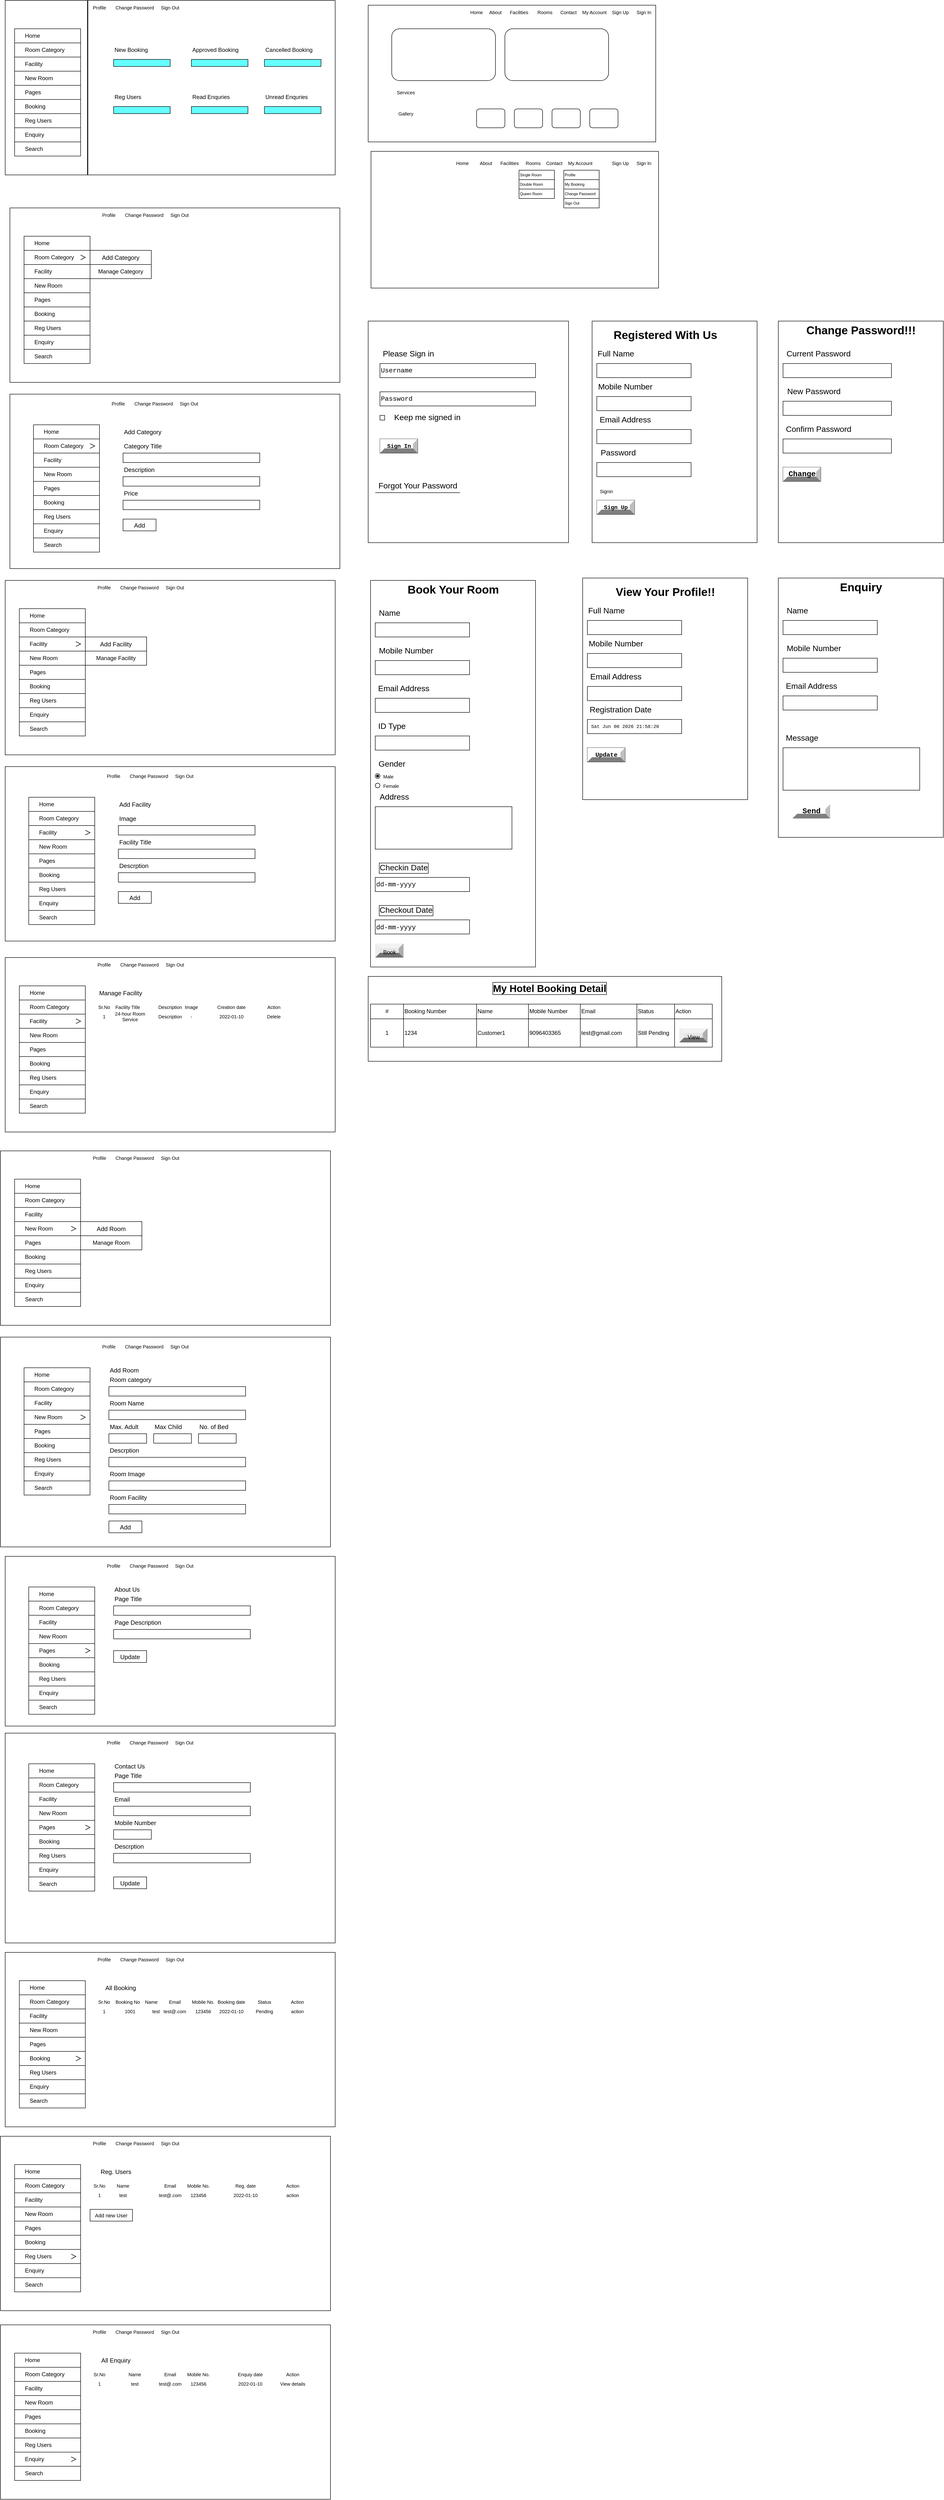 <mxfile version="16.5.1" type="device"><diagram id="uGY-oyFuTQjrsoo8ao4P" name="Page-1"><mxGraphModel dx="2480" dy="1580" grid="1" gridSize="10" guides="1" tooltips="1" connect="1" arrows="1" fold="1" page="1" pageScale="1" pageWidth="850" pageHeight="1100" math="0" shadow="0"><root><mxCell id="0"/><mxCell id="1" parent="0"/><mxCell id="Qxf9oFGfAnxJlUyNaE-Q-2" value="" style="rounded=0;whiteSpace=wrap;html=1;" vertex="1" parent="1"><mxGeometry x="30" y="50" width="700" height="370" as="geometry"/></mxCell><mxCell id="Qxf9oFGfAnxJlUyNaE-Q-4" value="" style="line;strokeWidth=2;html=1;direction=south;" vertex="1" parent="1"><mxGeometry x="200" y="50" width="10" height="370" as="geometry"/></mxCell><mxCell id="Qxf9oFGfAnxJlUyNaE-Q-5" value="Home" style="text;html=1;strokeColor=none;fillColor=none;align=left;verticalAlign=middle;whiteSpace=wrap;rounded=0;" vertex="1" parent="1"><mxGeometry x="70" y="110" width="60" height="30" as="geometry"/></mxCell><mxCell id="Qxf9oFGfAnxJlUyNaE-Q-6" value="Room Category" style="text;html=1;strokeColor=none;fillColor=none;align=left;verticalAlign=middle;whiteSpace=wrap;rounded=0;" vertex="1" parent="1"><mxGeometry x="70" y="140" width="100" height="30" as="geometry"/></mxCell><mxCell id="Qxf9oFGfAnxJlUyNaE-Q-7" value="Facility" style="text;html=1;strokeColor=none;fillColor=none;align=left;verticalAlign=middle;whiteSpace=wrap;rounded=0;" vertex="1" parent="1"><mxGeometry x="70" y="170" width="100" height="30" as="geometry"/></mxCell><mxCell id="Qxf9oFGfAnxJlUyNaE-Q-8" value="New Room" style="text;html=1;strokeColor=none;fillColor=none;align=left;verticalAlign=middle;whiteSpace=wrap;rounded=0;" vertex="1" parent="1"><mxGeometry x="70" y="200" width="100" height="30" as="geometry"/></mxCell><mxCell id="Qxf9oFGfAnxJlUyNaE-Q-9" value="Pages" style="text;html=1;strokeColor=none;fillColor=none;align=left;verticalAlign=middle;whiteSpace=wrap;rounded=0;" vertex="1" parent="1"><mxGeometry x="70" y="230" width="100" height="30" as="geometry"/></mxCell><mxCell id="Qxf9oFGfAnxJlUyNaE-Q-10" value="Booking" style="text;html=1;strokeColor=none;fillColor=none;align=left;verticalAlign=middle;whiteSpace=wrap;rounded=0;" vertex="1" parent="1"><mxGeometry x="70" y="260" width="100" height="30" as="geometry"/></mxCell><mxCell id="Qxf9oFGfAnxJlUyNaE-Q-11" value="Reg Users" style="text;html=1;strokeColor=none;fillColor=none;align=left;verticalAlign=middle;whiteSpace=wrap;rounded=0;" vertex="1" parent="1"><mxGeometry x="70" y="290" width="100" height="30" as="geometry"/></mxCell><mxCell id="Qxf9oFGfAnxJlUyNaE-Q-12" value="Enquiry" style="text;html=1;strokeColor=none;fillColor=none;align=left;verticalAlign=middle;whiteSpace=wrap;rounded=0;" vertex="1" parent="1"><mxGeometry x="70" y="320" width="100" height="30" as="geometry"/></mxCell><mxCell id="Qxf9oFGfAnxJlUyNaE-Q-13" value="Search" style="text;html=1;strokeColor=none;fillColor=none;align=left;verticalAlign=middle;whiteSpace=wrap;rounded=0;" vertex="1" parent="1"><mxGeometry x="70" y="350" width="100" height="30" as="geometry"/></mxCell><mxCell id="Qxf9oFGfAnxJlUyNaE-Q-14" value="" style="rounded=0;whiteSpace=wrap;html=1;gradientColor=none;fillOpacity=0;" vertex="1" parent="1"><mxGeometry x="50" y="110" width="140" height="30" as="geometry"/></mxCell><mxCell id="Qxf9oFGfAnxJlUyNaE-Q-16" value="" style="rounded=0;whiteSpace=wrap;html=1;gradientColor=none;fillOpacity=0;" vertex="1" parent="1"><mxGeometry x="50" y="140" width="140" height="30" as="geometry"/></mxCell><mxCell id="Qxf9oFGfAnxJlUyNaE-Q-17" value="" style="rounded=0;whiteSpace=wrap;html=1;gradientColor=none;fillOpacity=0;" vertex="1" parent="1"><mxGeometry x="50" y="170" width="140" height="30" as="geometry"/></mxCell><mxCell id="Qxf9oFGfAnxJlUyNaE-Q-18" value="" style="rounded=0;whiteSpace=wrap;html=1;gradientColor=none;fillOpacity=0;" vertex="1" parent="1"><mxGeometry x="50" y="200" width="140" height="30" as="geometry"/></mxCell><mxCell id="Qxf9oFGfAnxJlUyNaE-Q-19" value="" style="rounded=0;whiteSpace=wrap;html=1;gradientColor=none;fillOpacity=0;" vertex="1" parent="1"><mxGeometry x="50" y="230" width="140" height="30" as="geometry"/></mxCell><mxCell id="Qxf9oFGfAnxJlUyNaE-Q-20" value="" style="rounded=0;whiteSpace=wrap;html=1;gradientColor=none;fillOpacity=0;" vertex="1" parent="1"><mxGeometry x="50" y="260" width="140" height="30" as="geometry"/></mxCell><mxCell id="Qxf9oFGfAnxJlUyNaE-Q-21" value="" style="rounded=0;whiteSpace=wrap;html=1;gradientColor=none;fillOpacity=0;" vertex="1" parent="1"><mxGeometry x="50" y="290" width="140" height="30" as="geometry"/></mxCell><mxCell id="Qxf9oFGfAnxJlUyNaE-Q-22" value="" style="rounded=0;whiteSpace=wrap;html=1;gradientColor=none;fillOpacity=0;" vertex="1" parent="1"><mxGeometry x="50" y="320" width="140" height="30" as="geometry"/></mxCell><mxCell id="Qxf9oFGfAnxJlUyNaE-Q-23" value="" style="rounded=0;whiteSpace=wrap;html=1;gradientColor=none;fillOpacity=0;" vertex="1" parent="1"><mxGeometry x="50" y="350" width="140" height="30" as="geometry"/></mxCell><mxCell id="Qxf9oFGfAnxJlUyNaE-Q-24" value="New Booking" style="text;html=1;strokeColor=none;fillColor=none;align=left;verticalAlign=middle;whiteSpace=wrap;rounded=0;" vertex="1" parent="1"><mxGeometry x="260" y="140" width="100" height="30" as="geometry"/></mxCell><mxCell id="Qxf9oFGfAnxJlUyNaE-Q-25" value="" style="rounded=0;whiteSpace=wrap;html=1;gradientColor=none;fillColor=#66FFFF;" vertex="1" parent="1"><mxGeometry x="260" y="175" width="120" height="15" as="geometry"/></mxCell><mxCell id="Qxf9oFGfAnxJlUyNaE-Q-26" value="Approved Booking" style="text;html=1;strokeColor=none;fillColor=none;align=left;verticalAlign=middle;whiteSpace=wrap;rounded=0;" vertex="1" parent="1"><mxGeometry x="425" y="140" width="115" height="30" as="geometry"/></mxCell><mxCell id="Qxf9oFGfAnxJlUyNaE-Q-27" value="" style="rounded=0;whiteSpace=wrap;html=1;gradientColor=none;fillColor=#66FFFF;" vertex="1" parent="1"><mxGeometry x="425" y="175" width="120" height="15" as="geometry"/></mxCell><mxCell id="Qxf9oFGfAnxJlUyNaE-Q-28" value="Cancelled Booking" style="text;html=1;strokeColor=none;fillColor=none;align=left;verticalAlign=middle;whiteSpace=wrap;rounded=0;" vertex="1" parent="1"><mxGeometry x="580" y="140" width="120" height="30" as="geometry"/></mxCell><mxCell id="Qxf9oFGfAnxJlUyNaE-Q-29" value="" style="rounded=0;whiteSpace=wrap;html=1;gradientColor=none;fillColor=#66FFFF;" vertex="1" parent="1"><mxGeometry x="580" y="175" width="120" height="15" as="geometry"/></mxCell><mxCell id="Qxf9oFGfAnxJlUyNaE-Q-34" value="Reg Users" style="text;html=1;strokeColor=none;fillColor=none;align=left;verticalAlign=middle;whiteSpace=wrap;rounded=0;" vertex="1" parent="1"><mxGeometry x="260" y="240" width="100" height="30" as="geometry"/></mxCell><mxCell id="Qxf9oFGfAnxJlUyNaE-Q-35" value="" style="rounded=0;whiteSpace=wrap;html=1;gradientColor=none;fillColor=#66FFFF;" vertex="1" parent="1"><mxGeometry x="260" y="275" width="120" height="15" as="geometry"/></mxCell><mxCell id="Qxf9oFGfAnxJlUyNaE-Q-36" value="Read Enquries" style="text;html=1;strokeColor=none;fillColor=none;align=left;verticalAlign=middle;whiteSpace=wrap;rounded=0;" vertex="1" parent="1"><mxGeometry x="425" y="240" width="100" height="30" as="geometry"/></mxCell><mxCell id="Qxf9oFGfAnxJlUyNaE-Q-37" value="" style="rounded=0;whiteSpace=wrap;html=1;gradientColor=none;fillColor=#66FFFF;" vertex="1" parent="1"><mxGeometry x="425" y="275" width="120" height="15" as="geometry"/></mxCell><mxCell id="Qxf9oFGfAnxJlUyNaE-Q-38" value="Unread Enquries" style="text;html=1;strokeColor=none;fillColor=none;align=left;verticalAlign=middle;whiteSpace=wrap;rounded=0;" vertex="1" parent="1"><mxGeometry x="580" y="240" width="100" height="30" as="geometry"/></mxCell><mxCell id="Qxf9oFGfAnxJlUyNaE-Q-39" value="" style="rounded=0;whiteSpace=wrap;html=1;gradientColor=none;fillColor=#66FFFF;" vertex="1" parent="1"><mxGeometry x="580" y="275" width="120" height="15" as="geometry"/></mxCell><mxCell id="Qxf9oFGfAnxJlUyNaE-Q-40" value="Profile" style="text;html=1;strokeColor=none;fillColor=none;align=center;verticalAlign=middle;whiteSpace=wrap;rounded=0;fontSize=10;" vertex="1" parent="1"><mxGeometry x="200" y="50" width="60" height="30" as="geometry"/></mxCell><mxCell id="Qxf9oFGfAnxJlUyNaE-Q-41" value="Change Password" style="text;html=1;strokeColor=none;fillColor=none;align=center;verticalAlign=middle;whiteSpace=wrap;rounded=0;fontSize=10;" vertex="1" parent="1"><mxGeometry x="260" y="50" width="90" height="30" as="geometry"/></mxCell><mxCell id="Qxf9oFGfAnxJlUyNaE-Q-42" value="Sign Out" style="text;html=1;strokeColor=none;fillColor=none;align=center;verticalAlign=middle;whiteSpace=wrap;rounded=0;fontSize=10;" vertex="1" parent="1"><mxGeometry x="350" y="50" width="60" height="30" as="geometry"/></mxCell><mxCell id="Qxf9oFGfAnxJlUyNaE-Q-136" value="" style="group" vertex="1" connectable="0" parent="1"><mxGeometry x="50" y="490" width="700" height="370" as="geometry"/></mxCell><mxCell id="Qxf9oFGfAnxJlUyNaE-Q-78" value="" style="rounded=0;whiteSpace=wrap;html=1;" vertex="1" parent="Qxf9oFGfAnxJlUyNaE-Q-136"><mxGeometry x="-10" width="700" height="370" as="geometry"/></mxCell><mxCell id="Qxf9oFGfAnxJlUyNaE-Q-80" value="Home" style="text;html=1;strokeColor=none;fillColor=none;align=left;verticalAlign=middle;whiteSpace=wrap;rounded=0;" vertex="1" parent="Qxf9oFGfAnxJlUyNaE-Q-136"><mxGeometry x="40" y="60" width="60" height="30" as="geometry"/></mxCell><mxCell id="Qxf9oFGfAnxJlUyNaE-Q-81" value="Room Category" style="text;html=1;strokeColor=none;fillColor=none;align=left;verticalAlign=middle;whiteSpace=wrap;rounded=0;" vertex="1" parent="Qxf9oFGfAnxJlUyNaE-Q-136"><mxGeometry x="40" y="90" width="100" height="30" as="geometry"/></mxCell><mxCell id="Qxf9oFGfAnxJlUyNaE-Q-82" value="Facility" style="text;html=1;strokeColor=none;fillColor=none;align=left;verticalAlign=middle;whiteSpace=wrap;rounded=0;" vertex="1" parent="Qxf9oFGfAnxJlUyNaE-Q-136"><mxGeometry x="40" y="120" width="100" height="30" as="geometry"/></mxCell><mxCell id="Qxf9oFGfAnxJlUyNaE-Q-83" value="New Room" style="text;html=1;strokeColor=none;fillColor=none;align=left;verticalAlign=middle;whiteSpace=wrap;rounded=0;" vertex="1" parent="Qxf9oFGfAnxJlUyNaE-Q-136"><mxGeometry x="40" y="150" width="100" height="30" as="geometry"/></mxCell><mxCell id="Qxf9oFGfAnxJlUyNaE-Q-84" value="Pages" style="text;html=1;strokeColor=none;fillColor=none;align=left;verticalAlign=middle;whiteSpace=wrap;rounded=0;" vertex="1" parent="Qxf9oFGfAnxJlUyNaE-Q-136"><mxGeometry x="40" y="180" width="100" height="30" as="geometry"/></mxCell><mxCell id="Qxf9oFGfAnxJlUyNaE-Q-85" value="Booking" style="text;html=1;strokeColor=none;fillColor=none;align=left;verticalAlign=middle;whiteSpace=wrap;rounded=0;" vertex="1" parent="Qxf9oFGfAnxJlUyNaE-Q-136"><mxGeometry x="40" y="210" width="100" height="30" as="geometry"/></mxCell><mxCell id="Qxf9oFGfAnxJlUyNaE-Q-86" value="Reg Users" style="text;html=1;strokeColor=none;fillColor=none;align=left;verticalAlign=middle;whiteSpace=wrap;rounded=0;" vertex="1" parent="Qxf9oFGfAnxJlUyNaE-Q-136"><mxGeometry x="40" y="240" width="100" height="30" as="geometry"/></mxCell><mxCell id="Qxf9oFGfAnxJlUyNaE-Q-87" value="Enquiry" style="text;html=1;strokeColor=none;fillColor=none;align=left;verticalAlign=middle;whiteSpace=wrap;rounded=0;" vertex="1" parent="Qxf9oFGfAnxJlUyNaE-Q-136"><mxGeometry x="40" y="270" width="100" height="30" as="geometry"/></mxCell><mxCell id="Qxf9oFGfAnxJlUyNaE-Q-88" value="Search" style="text;html=1;strokeColor=none;fillColor=none;align=left;verticalAlign=middle;whiteSpace=wrap;rounded=0;" vertex="1" parent="Qxf9oFGfAnxJlUyNaE-Q-136"><mxGeometry x="40" y="300" width="100" height="30" as="geometry"/></mxCell><mxCell id="Qxf9oFGfAnxJlUyNaE-Q-89" value="&lt;span style=&quot;color: rgba(0 , 0 , 0 , 0) ; font-family: monospace ; font-size: 0px&quot;&gt;%3CmxGraphModel%3E%3Croot%3E%3CmxCell%20id%3D%220%22%2F%3E%3CmxCell%20id%3D%221%22%20parent%3D%220%22%2F%3E%3CmxCell%20id%3D%222%22%20value%3D%22%22%20style%3D%22rounded%3D0%3BwhiteSpace%3Dwrap%3Bhtml%3D1%3BgradientColor%3Dnone%3BfillOpacity%3D0%3B%22%20vertex%3D%221%22%20parent%3D%221%22%3E%3CmxGeometry%20x%3D%2270%22%20y%3D%22550%22%20width%3D%22140%22%20height%3D%2230%22%20as%3D%22geometry%22%2F%3E%3C%2FmxCell%3E%3C%2Froot%3E%3C%2FmxGraphModel%3E&lt;/span&gt;" style="rounded=0;whiteSpace=wrap;html=1;gradientColor=none;fillOpacity=0;" vertex="1" parent="Qxf9oFGfAnxJlUyNaE-Q-136"><mxGeometry x="20" y="60" width="140" height="30" as="geometry"/></mxCell><mxCell id="Qxf9oFGfAnxJlUyNaE-Q-90" value="" style="rounded=0;whiteSpace=wrap;html=1;gradientColor=none;fillOpacity=0;" vertex="1" parent="Qxf9oFGfAnxJlUyNaE-Q-136"><mxGeometry x="20" y="90" width="140" height="30" as="geometry"/></mxCell><mxCell id="Qxf9oFGfAnxJlUyNaE-Q-91" value="" style="rounded=0;whiteSpace=wrap;html=1;gradientColor=none;fillOpacity=0;" vertex="1" parent="Qxf9oFGfAnxJlUyNaE-Q-136"><mxGeometry x="20" y="120" width="140" height="30" as="geometry"/></mxCell><mxCell id="Qxf9oFGfAnxJlUyNaE-Q-92" value="" style="rounded=0;whiteSpace=wrap;html=1;gradientColor=none;fillOpacity=0;" vertex="1" parent="Qxf9oFGfAnxJlUyNaE-Q-136"><mxGeometry x="20" y="150" width="140" height="30" as="geometry"/></mxCell><mxCell id="Qxf9oFGfAnxJlUyNaE-Q-93" value="" style="rounded=0;whiteSpace=wrap;html=1;gradientColor=none;fillOpacity=0;" vertex="1" parent="Qxf9oFGfAnxJlUyNaE-Q-136"><mxGeometry x="20" y="180" width="140" height="30" as="geometry"/></mxCell><mxCell id="Qxf9oFGfAnxJlUyNaE-Q-94" value="" style="rounded=0;whiteSpace=wrap;html=1;gradientColor=none;fillOpacity=0;" vertex="1" parent="Qxf9oFGfAnxJlUyNaE-Q-136"><mxGeometry x="20" y="210" width="140" height="30" as="geometry"/></mxCell><mxCell id="Qxf9oFGfAnxJlUyNaE-Q-95" value="" style="rounded=0;whiteSpace=wrap;html=1;gradientColor=none;fillOpacity=0;" vertex="1" parent="Qxf9oFGfAnxJlUyNaE-Q-136"><mxGeometry x="20" y="240" width="140" height="30" as="geometry"/></mxCell><mxCell id="Qxf9oFGfAnxJlUyNaE-Q-96" value="" style="rounded=0;whiteSpace=wrap;html=1;gradientColor=none;fillOpacity=0;" vertex="1" parent="Qxf9oFGfAnxJlUyNaE-Q-136"><mxGeometry x="20" y="270" width="140" height="30" as="geometry"/></mxCell><mxCell id="Qxf9oFGfAnxJlUyNaE-Q-97" value="" style="rounded=0;whiteSpace=wrap;html=1;gradientColor=none;fillOpacity=0;" vertex="1" parent="Qxf9oFGfAnxJlUyNaE-Q-136"><mxGeometry x="20" y="300" width="140" height="30" as="geometry"/></mxCell><mxCell id="Qxf9oFGfAnxJlUyNaE-Q-110" value="Profile" style="text;html=1;strokeColor=none;fillColor=none;align=center;verticalAlign=middle;whiteSpace=wrap;rounded=0;fontSize=10;" vertex="1" parent="Qxf9oFGfAnxJlUyNaE-Q-136"><mxGeometry x="170" width="60" height="30" as="geometry"/></mxCell><mxCell id="Qxf9oFGfAnxJlUyNaE-Q-111" value="Change Password" style="text;html=1;strokeColor=none;fillColor=none;align=center;verticalAlign=middle;whiteSpace=wrap;rounded=0;fontSize=10;" vertex="1" parent="Qxf9oFGfAnxJlUyNaE-Q-136"><mxGeometry x="230" width="90" height="30" as="geometry"/></mxCell><mxCell id="Qxf9oFGfAnxJlUyNaE-Q-112" value="Sign Out" style="text;html=1;strokeColor=none;fillColor=none;align=center;verticalAlign=middle;whiteSpace=wrap;rounded=0;fontSize=10;" vertex="1" parent="Qxf9oFGfAnxJlUyNaE-Q-136"><mxGeometry x="320" width="60" height="30" as="geometry"/></mxCell><mxCell id="Qxf9oFGfAnxJlUyNaE-Q-137" value="&lt;span style=&quot;font-size: 13px;&quot;&gt;Add Category&lt;/span&gt;" style="rounded=0;whiteSpace=wrap;html=1;gradientColor=none;fillOpacity=0;fontSize=13;" vertex="1" parent="Qxf9oFGfAnxJlUyNaE-Q-136"><mxGeometry x="160" y="90" width="130" height="30" as="geometry"/></mxCell><mxCell id="Qxf9oFGfAnxJlUyNaE-Q-140" value="" style="html=1;shadow=0;dashed=0;align=center;verticalAlign=middle;shape=mxgraph.arrows2.arrow;dy=0;dx=30;notch=30;fontSize=10;fillColor=#66FFFF;gradientColor=none;" vertex="1" parent="Qxf9oFGfAnxJlUyNaE-Q-136"><mxGeometry x="140" y="100" width="10" height="10" as="geometry"/></mxCell><mxCell id="Qxf9oFGfAnxJlUyNaE-Q-141" value="Manage Category" style="rounded=0;whiteSpace=wrap;html=1;gradientColor=none;fillOpacity=0;" vertex="1" parent="Qxf9oFGfAnxJlUyNaE-Q-136"><mxGeometry x="160" y="120" width="130" height="30" as="geometry"/></mxCell><mxCell id="Qxf9oFGfAnxJlUyNaE-Q-145" value="" style="group" vertex="1" connectable="0" parent="1"><mxGeometry x="70" y="890" width="700" height="370" as="geometry"/></mxCell><mxCell id="Qxf9oFGfAnxJlUyNaE-Q-146" value="" style="rounded=0;whiteSpace=wrap;html=1;" vertex="1" parent="Qxf9oFGfAnxJlUyNaE-Q-145"><mxGeometry x="-30" y="-5" width="700" height="370" as="geometry"/></mxCell><mxCell id="Qxf9oFGfAnxJlUyNaE-Q-147" value="Home" style="text;html=1;strokeColor=none;fillColor=none;align=left;verticalAlign=middle;whiteSpace=wrap;rounded=0;" vertex="1" parent="Qxf9oFGfAnxJlUyNaE-Q-145"><mxGeometry x="40" y="60" width="60" height="30" as="geometry"/></mxCell><mxCell id="Qxf9oFGfAnxJlUyNaE-Q-148" value="Room Category" style="text;html=1;strokeColor=none;fillColor=none;align=left;verticalAlign=middle;whiteSpace=wrap;rounded=0;" vertex="1" parent="Qxf9oFGfAnxJlUyNaE-Q-145"><mxGeometry x="40" y="90" width="100" height="30" as="geometry"/></mxCell><mxCell id="Qxf9oFGfAnxJlUyNaE-Q-149" value="Facility" style="text;html=1;strokeColor=none;fillColor=none;align=left;verticalAlign=middle;whiteSpace=wrap;rounded=0;" vertex="1" parent="Qxf9oFGfAnxJlUyNaE-Q-145"><mxGeometry x="40" y="120" width="100" height="30" as="geometry"/></mxCell><mxCell id="Qxf9oFGfAnxJlUyNaE-Q-150" value="New Room" style="text;html=1;strokeColor=none;fillColor=none;align=left;verticalAlign=middle;whiteSpace=wrap;rounded=0;" vertex="1" parent="Qxf9oFGfAnxJlUyNaE-Q-145"><mxGeometry x="40" y="150" width="100" height="30" as="geometry"/></mxCell><mxCell id="Qxf9oFGfAnxJlUyNaE-Q-151" value="Pages" style="text;html=1;strokeColor=none;fillColor=none;align=left;verticalAlign=middle;whiteSpace=wrap;rounded=0;" vertex="1" parent="Qxf9oFGfAnxJlUyNaE-Q-145"><mxGeometry x="40" y="180" width="100" height="30" as="geometry"/></mxCell><mxCell id="Qxf9oFGfAnxJlUyNaE-Q-152" value="Booking" style="text;html=1;strokeColor=none;fillColor=none;align=left;verticalAlign=middle;whiteSpace=wrap;rounded=0;" vertex="1" parent="Qxf9oFGfAnxJlUyNaE-Q-145"><mxGeometry x="40" y="210" width="100" height="30" as="geometry"/></mxCell><mxCell id="Qxf9oFGfAnxJlUyNaE-Q-153" value="Reg Users" style="text;html=1;strokeColor=none;fillColor=none;align=left;verticalAlign=middle;whiteSpace=wrap;rounded=0;" vertex="1" parent="Qxf9oFGfAnxJlUyNaE-Q-145"><mxGeometry x="40" y="240" width="100" height="30" as="geometry"/></mxCell><mxCell id="Qxf9oFGfAnxJlUyNaE-Q-154" value="Enquiry" style="text;html=1;strokeColor=none;fillColor=none;align=left;verticalAlign=middle;whiteSpace=wrap;rounded=0;" vertex="1" parent="Qxf9oFGfAnxJlUyNaE-Q-145"><mxGeometry x="40" y="270" width="100" height="30" as="geometry"/></mxCell><mxCell id="Qxf9oFGfAnxJlUyNaE-Q-155" value="Search" style="text;html=1;strokeColor=none;fillColor=none;align=left;verticalAlign=middle;whiteSpace=wrap;rounded=0;" vertex="1" parent="Qxf9oFGfAnxJlUyNaE-Q-145"><mxGeometry x="40" y="300" width="100" height="30" as="geometry"/></mxCell><mxCell id="Qxf9oFGfAnxJlUyNaE-Q-156" value="&lt;span style=&quot;color: rgba(0 , 0 , 0 , 0) ; font-family: monospace ; font-size: 0px&quot;&gt;%3CmxGraphModel%3E%3Croot%3E%3CmxCell%20id%3D%220%22%2F%3E%3CmxCell%20id%3D%221%22%20parent%3D%220%22%2F%3E%3CmxCell%20id%3D%222%22%20value%3D%22%22%20style%3D%22rounded%3D0%3BwhiteSpace%3Dwrap%3Bhtml%3D1%3BgradientColor%3Dnone%3BfillOpacity%3D0%3B%22%20vertex%3D%221%22%20parent%3D%221%22%3E%3CmxGeometry%20x%3D%2270%22%20y%3D%22550%22%20width%3D%22140%22%20height%3D%2230%22%20as%3D%22geometry%22%2F%3E%3C%2FmxCell%3E%3C%2Froot%3E%3C%2FmxGraphModel%3E&lt;/span&gt;" style="rounded=0;whiteSpace=wrap;html=1;gradientColor=none;fillOpacity=0;" vertex="1" parent="Qxf9oFGfAnxJlUyNaE-Q-145"><mxGeometry x="20" y="60" width="140" height="30" as="geometry"/></mxCell><mxCell id="Qxf9oFGfAnxJlUyNaE-Q-157" value="" style="rounded=0;whiteSpace=wrap;html=1;gradientColor=none;fillOpacity=0;" vertex="1" parent="Qxf9oFGfAnxJlUyNaE-Q-145"><mxGeometry x="20" y="90" width="140" height="30" as="geometry"/></mxCell><mxCell id="Qxf9oFGfAnxJlUyNaE-Q-158" value="" style="rounded=0;whiteSpace=wrap;html=1;gradientColor=none;fillOpacity=0;" vertex="1" parent="Qxf9oFGfAnxJlUyNaE-Q-145"><mxGeometry x="20" y="120" width="140" height="30" as="geometry"/></mxCell><mxCell id="Qxf9oFGfAnxJlUyNaE-Q-159" value="" style="rounded=0;whiteSpace=wrap;html=1;gradientColor=none;fillOpacity=0;" vertex="1" parent="Qxf9oFGfAnxJlUyNaE-Q-145"><mxGeometry x="20" y="150" width="140" height="30" as="geometry"/></mxCell><mxCell id="Qxf9oFGfAnxJlUyNaE-Q-160" value="" style="rounded=0;whiteSpace=wrap;html=1;gradientColor=none;fillOpacity=0;" vertex="1" parent="Qxf9oFGfAnxJlUyNaE-Q-145"><mxGeometry x="20" y="180" width="140" height="30" as="geometry"/></mxCell><mxCell id="Qxf9oFGfAnxJlUyNaE-Q-161" value="" style="rounded=0;whiteSpace=wrap;html=1;gradientColor=none;fillOpacity=0;" vertex="1" parent="Qxf9oFGfAnxJlUyNaE-Q-145"><mxGeometry x="20" y="210" width="140" height="30" as="geometry"/></mxCell><mxCell id="Qxf9oFGfAnxJlUyNaE-Q-162" value="" style="rounded=0;whiteSpace=wrap;html=1;gradientColor=none;fillOpacity=0;" vertex="1" parent="Qxf9oFGfAnxJlUyNaE-Q-145"><mxGeometry x="20" y="240" width="140" height="30" as="geometry"/></mxCell><mxCell id="Qxf9oFGfAnxJlUyNaE-Q-163" value="" style="rounded=0;whiteSpace=wrap;html=1;gradientColor=none;fillOpacity=0;" vertex="1" parent="Qxf9oFGfAnxJlUyNaE-Q-145"><mxGeometry x="20" y="270" width="140" height="30" as="geometry"/></mxCell><mxCell id="Qxf9oFGfAnxJlUyNaE-Q-164" value="" style="rounded=0;whiteSpace=wrap;html=1;gradientColor=none;fillOpacity=0;" vertex="1" parent="Qxf9oFGfAnxJlUyNaE-Q-145"><mxGeometry x="20" y="300" width="140" height="30" as="geometry"/></mxCell><mxCell id="Qxf9oFGfAnxJlUyNaE-Q-165" value="Profile" style="text;html=1;strokeColor=none;fillColor=none;align=center;verticalAlign=middle;whiteSpace=wrap;rounded=0;fontSize=10;" vertex="1" parent="Qxf9oFGfAnxJlUyNaE-Q-145"><mxGeometry x="170" width="60" height="30" as="geometry"/></mxCell><mxCell id="Qxf9oFGfAnxJlUyNaE-Q-166" value="Change Password" style="text;html=1;strokeColor=none;fillColor=none;align=center;verticalAlign=middle;whiteSpace=wrap;rounded=0;fontSize=10;" vertex="1" parent="Qxf9oFGfAnxJlUyNaE-Q-145"><mxGeometry x="230" width="90" height="30" as="geometry"/></mxCell><mxCell id="Qxf9oFGfAnxJlUyNaE-Q-167" value="Sign Out" style="text;html=1;strokeColor=none;fillColor=none;align=center;verticalAlign=middle;whiteSpace=wrap;rounded=0;fontSize=10;" vertex="1" parent="Qxf9oFGfAnxJlUyNaE-Q-145"><mxGeometry x="320" width="60" height="30" as="geometry"/></mxCell><mxCell id="Qxf9oFGfAnxJlUyNaE-Q-169" value="" style="html=1;shadow=0;dashed=0;align=center;verticalAlign=middle;shape=mxgraph.arrows2.arrow;dy=0;dx=30;notch=30;fontSize=10;fillColor=#66FFFF;gradientColor=none;" vertex="1" parent="Qxf9oFGfAnxJlUyNaE-Q-145"><mxGeometry x="140" y="100" width="10" height="10" as="geometry"/></mxCell><mxCell id="Qxf9oFGfAnxJlUyNaE-Q-172" value="Add Category" style="text;html=1;strokeColor=none;fillColor=none;align=left;verticalAlign=middle;whiteSpace=wrap;rounded=0;fontSize=13;" vertex="1" parent="Qxf9oFGfAnxJlUyNaE-Q-145"><mxGeometry x="210" y="60" width="120" height="30" as="geometry"/></mxCell><mxCell id="Qxf9oFGfAnxJlUyNaE-Q-173" value="Category Title" style="text;html=1;strokeColor=none;fillColor=none;align=left;verticalAlign=middle;whiteSpace=wrap;rounded=0;fontSize=13;" vertex="1" parent="Qxf9oFGfAnxJlUyNaE-Q-145"><mxGeometry x="210" y="90" width="100" height="30" as="geometry"/></mxCell><mxCell id="Qxf9oFGfAnxJlUyNaE-Q-174" value="" style="rounded=0;whiteSpace=wrap;html=1;fontSize=13;fillColor=#FFFFFF;gradientColor=none;" vertex="1" parent="Qxf9oFGfAnxJlUyNaE-Q-145"><mxGeometry x="210" y="120" width="290" height="20" as="geometry"/></mxCell><mxCell id="Qxf9oFGfAnxJlUyNaE-Q-175" value="Description" style="text;html=1;strokeColor=none;fillColor=none;align=left;verticalAlign=middle;whiteSpace=wrap;rounded=0;fontSize=13;" vertex="1" parent="Qxf9oFGfAnxJlUyNaE-Q-145"><mxGeometry x="210" y="140" width="100" height="30" as="geometry"/></mxCell><mxCell id="Qxf9oFGfAnxJlUyNaE-Q-176" value="" style="rounded=0;whiteSpace=wrap;html=1;fontSize=13;fillColor=#FFFFFF;gradientColor=none;" vertex="1" parent="Qxf9oFGfAnxJlUyNaE-Q-145"><mxGeometry x="210" y="170" width="290" height="20" as="geometry"/></mxCell><mxCell id="Qxf9oFGfAnxJlUyNaE-Q-177" value="Price" style="text;html=1;strokeColor=none;fillColor=none;align=left;verticalAlign=middle;whiteSpace=wrap;rounded=0;fontSize=13;" vertex="1" parent="Qxf9oFGfAnxJlUyNaE-Q-145"><mxGeometry x="210" y="190" width="100" height="30" as="geometry"/></mxCell><mxCell id="Qxf9oFGfAnxJlUyNaE-Q-178" value="" style="rounded=0;whiteSpace=wrap;html=1;fontSize=13;fillColor=#FFFFFF;gradientColor=none;" vertex="1" parent="Qxf9oFGfAnxJlUyNaE-Q-145"><mxGeometry x="210" y="220" width="290" height="20" as="geometry"/></mxCell><mxCell id="Qxf9oFGfAnxJlUyNaE-Q-179" value="Add" style="rounded=0;whiteSpace=wrap;html=1;fontSize=13;fillColor=#FFFFFF;gradientColor=none;" vertex="1" parent="Qxf9oFGfAnxJlUyNaE-Q-145"><mxGeometry x="210" y="260" width="70" height="25" as="geometry"/></mxCell><mxCell id="Qxf9oFGfAnxJlUyNaE-Q-180" value="" style="group" vertex="1" connectable="0" parent="1"><mxGeometry x="40" y="1280" width="700" height="370" as="geometry"/></mxCell><mxCell id="Qxf9oFGfAnxJlUyNaE-Q-181" value="" style="rounded=0;whiteSpace=wrap;html=1;" vertex="1" parent="Qxf9oFGfAnxJlUyNaE-Q-180"><mxGeometry x="-10" width="700" height="370" as="geometry"/></mxCell><mxCell id="Qxf9oFGfAnxJlUyNaE-Q-182" value="Home" style="text;html=1;strokeColor=none;fillColor=none;align=left;verticalAlign=middle;whiteSpace=wrap;rounded=0;" vertex="1" parent="Qxf9oFGfAnxJlUyNaE-Q-180"><mxGeometry x="40" y="60" width="60" height="30" as="geometry"/></mxCell><mxCell id="Qxf9oFGfAnxJlUyNaE-Q-183" value="Room Category" style="text;html=1;strokeColor=none;fillColor=none;align=left;verticalAlign=middle;whiteSpace=wrap;rounded=0;" vertex="1" parent="Qxf9oFGfAnxJlUyNaE-Q-180"><mxGeometry x="40" y="90" width="100" height="30" as="geometry"/></mxCell><mxCell id="Qxf9oFGfAnxJlUyNaE-Q-184" value="Facility" style="text;html=1;strokeColor=none;fillColor=none;align=left;verticalAlign=middle;whiteSpace=wrap;rounded=0;" vertex="1" parent="Qxf9oFGfAnxJlUyNaE-Q-180"><mxGeometry x="40" y="120" width="100" height="30" as="geometry"/></mxCell><mxCell id="Qxf9oFGfAnxJlUyNaE-Q-185" value="New Room" style="text;html=1;strokeColor=none;fillColor=none;align=left;verticalAlign=middle;whiteSpace=wrap;rounded=0;" vertex="1" parent="Qxf9oFGfAnxJlUyNaE-Q-180"><mxGeometry x="40" y="150" width="100" height="30" as="geometry"/></mxCell><mxCell id="Qxf9oFGfAnxJlUyNaE-Q-186" value="Pages" style="text;html=1;strokeColor=none;fillColor=none;align=left;verticalAlign=middle;whiteSpace=wrap;rounded=0;" vertex="1" parent="Qxf9oFGfAnxJlUyNaE-Q-180"><mxGeometry x="40" y="180" width="100" height="30" as="geometry"/></mxCell><mxCell id="Qxf9oFGfAnxJlUyNaE-Q-187" value="Booking" style="text;html=1;strokeColor=none;fillColor=none;align=left;verticalAlign=middle;whiteSpace=wrap;rounded=0;" vertex="1" parent="Qxf9oFGfAnxJlUyNaE-Q-180"><mxGeometry x="40" y="210" width="100" height="30" as="geometry"/></mxCell><mxCell id="Qxf9oFGfAnxJlUyNaE-Q-188" value="Reg Users" style="text;html=1;strokeColor=none;fillColor=none;align=left;verticalAlign=middle;whiteSpace=wrap;rounded=0;" vertex="1" parent="Qxf9oFGfAnxJlUyNaE-Q-180"><mxGeometry x="40" y="240" width="100" height="30" as="geometry"/></mxCell><mxCell id="Qxf9oFGfAnxJlUyNaE-Q-189" value="Enquiry" style="text;html=1;strokeColor=none;fillColor=none;align=left;verticalAlign=middle;whiteSpace=wrap;rounded=0;" vertex="1" parent="Qxf9oFGfAnxJlUyNaE-Q-180"><mxGeometry x="40" y="270" width="100" height="30" as="geometry"/></mxCell><mxCell id="Qxf9oFGfAnxJlUyNaE-Q-190" value="Search" style="text;html=1;strokeColor=none;fillColor=none;align=left;verticalAlign=middle;whiteSpace=wrap;rounded=0;" vertex="1" parent="Qxf9oFGfAnxJlUyNaE-Q-180"><mxGeometry x="40" y="300" width="100" height="30" as="geometry"/></mxCell><mxCell id="Qxf9oFGfAnxJlUyNaE-Q-191" value="&lt;span style=&quot;color: rgba(0 , 0 , 0 , 0) ; font-family: monospace ; font-size: 0px&quot;&gt;%3CmxGraphModel%3E%3Croot%3E%3CmxCell%20id%3D%220%22%2F%3E%3CmxCell%20id%3D%221%22%20parent%3D%220%22%2F%3E%3CmxCell%20id%3D%222%22%20value%3D%22%22%20style%3D%22rounded%3D0%3BwhiteSpace%3Dwrap%3Bhtml%3D1%3BgradientColor%3Dnone%3BfillOpacity%3D0%3B%22%20vertex%3D%221%22%20parent%3D%221%22%3E%3CmxGeometry%20x%3D%2270%22%20y%3D%22550%22%20width%3D%22140%22%20height%3D%2230%22%20as%3D%22geometry%22%2F%3E%3C%2FmxCell%3E%3C%2Froot%3E%3C%2FmxGraphModel%3E&lt;/span&gt;" style="rounded=0;whiteSpace=wrap;html=1;gradientColor=none;fillOpacity=0;" vertex="1" parent="Qxf9oFGfAnxJlUyNaE-Q-180"><mxGeometry x="20" y="60" width="140" height="30" as="geometry"/></mxCell><mxCell id="Qxf9oFGfAnxJlUyNaE-Q-192" value="" style="rounded=0;whiteSpace=wrap;html=1;gradientColor=none;fillOpacity=0;" vertex="1" parent="Qxf9oFGfAnxJlUyNaE-Q-180"><mxGeometry x="20" y="90" width="140" height="30" as="geometry"/></mxCell><mxCell id="Qxf9oFGfAnxJlUyNaE-Q-193" value="" style="rounded=0;whiteSpace=wrap;html=1;gradientColor=none;fillOpacity=0;" vertex="1" parent="Qxf9oFGfAnxJlUyNaE-Q-180"><mxGeometry x="20" y="120" width="140" height="30" as="geometry"/></mxCell><mxCell id="Qxf9oFGfAnxJlUyNaE-Q-194" value="" style="rounded=0;whiteSpace=wrap;html=1;gradientColor=none;fillOpacity=0;" vertex="1" parent="Qxf9oFGfAnxJlUyNaE-Q-180"><mxGeometry x="20" y="150" width="140" height="30" as="geometry"/></mxCell><mxCell id="Qxf9oFGfAnxJlUyNaE-Q-195" value="" style="rounded=0;whiteSpace=wrap;html=1;gradientColor=none;fillOpacity=0;" vertex="1" parent="Qxf9oFGfAnxJlUyNaE-Q-180"><mxGeometry x="20" y="180" width="140" height="30" as="geometry"/></mxCell><mxCell id="Qxf9oFGfAnxJlUyNaE-Q-196" value="" style="rounded=0;whiteSpace=wrap;html=1;gradientColor=none;fillOpacity=0;" vertex="1" parent="Qxf9oFGfAnxJlUyNaE-Q-180"><mxGeometry x="20" y="210" width="140" height="30" as="geometry"/></mxCell><mxCell id="Qxf9oFGfAnxJlUyNaE-Q-197" value="" style="rounded=0;whiteSpace=wrap;html=1;gradientColor=none;fillOpacity=0;" vertex="1" parent="Qxf9oFGfAnxJlUyNaE-Q-180"><mxGeometry x="20" y="240" width="140" height="30" as="geometry"/></mxCell><mxCell id="Qxf9oFGfAnxJlUyNaE-Q-198" value="" style="rounded=0;whiteSpace=wrap;html=1;gradientColor=none;fillOpacity=0;" vertex="1" parent="Qxf9oFGfAnxJlUyNaE-Q-180"><mxGeometry x="20" y="270" width="140" height="30" as="geometry"/></mxCell><mxCell id="Qxf9oFGfAnxJlUyNaE-Q-199" value="" style="rounded=0;whiteSpace=wrap;html=1;gradientColor=none;fillOpacity=0;" vertex="1" parent="Qxf9oFGfAnxJlUyNaE-Q-180"><mxGeometry x="20" y="300" width="140" height="30" as="geometry"/></mxCell><mxCell id="Qxf9oFGfAnxJlUyNaE-Q-200" value="Profile" style="text;html=1;strokeColor=none;fillColor=none;align=center;verticalAlign=middle;whiteSpace=wrap;rounded=0;fontSize=10;" vertex="1" parent="Qxf9oFGfAnxJlUyNaE-Q-180"><mxGeometry x="170" width="60" height="30" as="geometry"/></mxCell><mxCell id="Qxf9oFGfAnxJlUyNaE-Q-201" value="Change Password" style="text;html=1;strokeColor=none;fillColor=none;align=center;verticalAlign=middle;whiteSpace=wrap;rounded=0;fontSize=10;" vertex="1" parent="Qxf9oFGfAnxJlUyNaE-Q-180"><mxGeometry x="230" width="90" height="30" as="geometry"/></mxCell><mxCell id="Qxf9oFGfAnxJlUyNaE-Q-202" value="Sign Out" style="text;html=1;strokeColor=none;fillColor=none;align=center;verticalAlign=middle;whiteSpace=wrap;rounded=0;fontSize=10;" vertex="1" parent="Qxf9oFGfAnxJlUyNaE-Q-180"><mxGeometry x="320" width="60" height="30" as="geometry"/></mxCell><mxCell id="Qxf9oFGfAnxJlUyNaE-Q-203" value="&lt;span style=&quot;font-size: 13px&quot;&gt;Add Facility&lt;/span&gt;" style="rounded=0;whiteSpace=wrap;html=1;gradientColor=none;fillOpacity=0;fontSize=13;" vertex="1" parent="Qxf9oFGfAnxJlUyNaE-Q-180"><mxGeometry x="160" y="120" width="130" height="30" as="geometry"/></mxCell><mxCell id="Qxf9oFGfAnxJlUyNaE-Q-204" value="" style="html=1;shadow=0;dashed=0;align=center;verticalAlign=middle;shape=mxgraph.arrows2.arrow;dy=0;dx=30;notch=30;fontSize=10;fillColor=#66FFFF;gradientColor=none;" vertex="1" parent="Qxf9oFGfAnxJlUyNaE-Q-180"><mxGeometry x="140" y="130" width="10" height="10" as="geometry"/></mxCell><mxCell id="Qxf9oFGfAnxJlUyNaE-Q-205" value="Manage Facility" style="rounded=0;whiteSpace=wrap;html=1;gradientColor=none;fillOpacity=0;" vertex="1" parent="Qxf9oFGfAnxJlUyNaE-Q-180"><mxGeometry x="160" y="150" width="130" height="30" as="geometry"/></mxCell><mxCell id="Qxf9oFGfAnxJlUyNaE-Q-206" value="" style="group" vertex="1" connectable="0" parent="1"><mxGeometry x="60" y="1680" width="700" height="370" as="geometry"/></mxCell><mxCell id="Qxf9oFGfAnxJlUyNaE-Q-207" value="" style="rounded=0;whiteSpace=wrap;html=1;" vertex="1" parent="Qxf9oFGfAnxJlUyNaE-Q-206"><mxGeometry x="-30" y="-5" width="700" height="370" as="geometry"/></mxCell><mxCell id="Qxf9oFGfAnxJlUyNaE-Q-208" value="Home" style="text;html=1;strokeColor=none;fillColor=none;align=left;verticalAlign=middle;whiteSpace=wrap;rounded=0;" vertex="1" parent="Qxf9oFGfAnxJlUyNaE-Q-206"><mxGeometry x="40" y="60" width="60" height="30" as="geometry"/></mxCell><mxCell id="Qxf9oFGfAnxJlUyNaE-Q-209" value="Room Category" style="text;html=1;strokeColor=none;fillColor=none;align=left;verticalAlign=middle;whiteSpace=wrap;rounded=0;" vertex="1" parent="Qxf9oFGfAnxJlUyNaE-Q-206"><mxGeometry x="40" y="90" width="100" height="30" as="geometry"/></mxCell><mxCell id="Qxf9oFGfAnxJlUyNaE-Q-210" value="Facility" style="text;html=1;strokeColor=none;fillColor=none;align=left;verticalAlign=middle;whiteSpace=wrap;rounded=0;" vertex="1" parent="Qxf9oFGfAnxJlUyNaE-Q-206"><mxGeometry x="40" y="120" width="100" height="30" as="geometry"/></mxCell><mxCell id="Qxf9oFGfAnxJlUyNaE-Q-211" value="New Room" style="text;html=1;strokeColor=none;fillColor=none;align=left;verticalAlign=middle;whiteSpace=wrap;rounded=0;" vertex="1" parent="Qxf9oFGfAnxJlUyNaE-Q-206"><mxGeometry x="40" y="150" width="100" height="30" as="geometry"/></mxCell><mxCell id="Qxf9oFGfAnxJlUyNaE-Q-212" value="Pages" style="text;html=1;strokeColor=none;fillColor=none;align=left;verticalAlign=middle;whiteSpace=wrap;rounded=0;" vertex="1" parent="Qxf9oFGfAnxJlUyNaE-Q-206"><mxGeometry x="40" y="180" width="100" height="30" as="geometry"/></mxCell><mxCell id="Qxf9oFGfAnxJlUyNaE-Q-213" value="Booking" style="text;html=1;strokeColor=none;fillColor=none;align=left;verticalAlign=middle;whiteSpace=wrap;rounded=0;" vertex="1" parent="Qxf9oFGfAnxJlUyNaE-Q-206"><mxGeometry x="40" y="210" width="100" height="30" as="geometry"/></mxCell><mxCell id="Qxf9oFGfAnxJlUyNaE-Q-214" value="Reg Users" style="text;html=1;strokeColor=none;fillColor=none;align=left;verticalAlign=middle;whiteSpace=wrap;rounded=0;" vertex="1" parent="Qxf9oFGfAnxJlUyNaE-Q-206"><mxGeometry x="40" y="240" width="100" height="30" as="geometry"/></mxCell><mxCell id="Qxf9oFGfAnxJlUyNaE-Q-215" value="Enquiry" style="text;html=1;strokeColor=none;fillColor=none;align=left;verticalAlign=middle;whiteSpace=wrap;rounded=0;" vertex="1" parent="Qxf9oFGfAnxJlUyNaE-Q-206"><mxGeometry x="40" y="270" width="100" height="30" as="geometry"/></mxCell><mxCell id="Qxf9oFGfAnxJlUyNaE-Q-216" value="Search" style="text;html=1;strokeColor=none;fillColor=none;align=left;verticalAlign=middle;whiteSpace=wrap;rounded=0;" vertex="1" parent="Qxf9oFGfAnxJlUyNaE-Q-206"><mxGeometry x="40" y="300" width="100" height="30" as="geometry"/></mxCell><mxCell id="Qxf9oFGfAnxJlUyNaE-Q-217" value="&lt;span style=&quot;color: rgba(0 , 0 , 0 , 0) ; font-family: monospace ; font-size: 0px&quot;&gt;%3CmxGraphModel%3E%3Croot%3E%3CmxCell%20id%3D%220%22%2F%3E%3CmxCell%20id%3D%221%22%20parent%3D%220%22%2F%3E%3CmxCell%20id%3D%222%22%20value%3D%22%22%20style%3D%22rounded%3D0%3BwhiteSpace%3Dwrap%3Bhtml%3D1%3BgradientColor%3Dnone%3BfillOpacity%3D0%3B%22%20vertex%3D%221%22%20parent%3D%221%22%3E%3CmxGeometry%20x%3D%2270%22%20y%3D%22550%22%20width%3D%22140%22%20height%3D%2230%22%20as%3D%22geometry%22%2F%3E%3C%2FmxCell%3E%3C%2Froot%3E%3C%2FmxGraphModel%3E&lt;/span&gt;" style="rounded=0;whiteSpace=wrap;html=1;gradientColor=none;fillOpacity=0;" vertex="1" parent="Qxf9oFGfAnxJlUyNaE-Q-206"><mxGeometry x="20" y="60" width="140" height="30" as="geometry"/></mxCell><mxCell id="Qxf9oFGfAnxJlUyNaE-Q-218" value="" style="rounded=0;whiteSpace=wrap;html=1;gradientColor=none;fillOpacity=0;" vertex="1" parent="Qxf9oFGfAnxJlUyNaE-Q-206"><mxGeometry x="20" y="90" width="140" height="30" as="geometry"/></mxCell><mxCell id="Qxf9oFGfAnxJlUyNaE-Q-219" value="" style="rounded=0;whiteSpace=wrap;html=1;gradientColor=none;fillOpacity=0;" vertex="1" parent="Qxf9oFGfAnxJlUyNaE-Q-206"><mxGeometry x="20" y="120" width="140" height="30" as="geometry"/></mxCell><mxCell id="Qxf9oFGfAnxJlUyNaE-Q-220" value="" style="rounded=0;whiteSpace=wrap;html=1;gradientColor=none;fillOpacity=0;" vertex="1" parent="Qxf9oFGfAnxJlUyNaE-Q-206"><mxGeometry x="20" y="150" width="140" height="30" as="geometry"/></mxCell><mxCell id="Qxf9oFGfAnxJlUyNaE-Q-221" value="" style="rounded=0;whiteSpace=wrap;html=1;gradientColor=none;fillOpacity=0;" vertex="1" parent="Qxf9oFGfAnxJlUyNaE-Q-206"><mxGeometry x="20" y="180" width="140" height="30" as="geometry"/></mxCell><mxCell id="Qxf9oFGfAnxJlUyNaE-Q-222" value="" style="rounded=0;whiteSpace=wrap;html=1;gradientColor=none;fillOpacity=0;" vertex="1" parent="Qxf9oFGfAnxJlUyNaE-Q-206"><mxGeometry x="20" y="210" width="140" height="30" as="geometry"/></mxCell><mxCell id="Qxf9oFGfAnxJlUyNaE-Q-223" value="" style="rounded=0;whiteSpace=wrap;html=1;gradientColor=none;fillOpacity=0;" vertex="1" parent="Qxf9oFGfAnxJlUyNaE-Q-206"><mxGeometry x="20" y="240" width="140" height="30" as="geometry"/></mxCell><mxCell id="Qxf9oFGfAnxJlUyNaE-Q-224" value="" style="rounded=0;whiteSpace=wrap;html=1;gradientColor=none;fillOpacity=0;" vertex="1" parent="Qxf9oFGfAnxJlUyNaE-Q-206"><mxGeometry x="20" y="270" width="140" height="30" as="geometry"/></mxCell><mxCell id="Qxf9oFGfAnxJlUyNaE-Q-225" value="" style="rounded=0;whiteSpace=wrap;html=1;gradientColor=none;fillOpacity=0;" vertex="1" parent="Qxf9oFGfAnxJlUyNaE-Q-206"><mxGeometry x="20" y="300" width="140" height="30" as="geometry"/></mxCell><mxCell id="Qxf9oFGfAnxJlUyNaE-Q-226" value="Profile" style="text;html=1;strokeColor=none;fillColor=none;align=center;verticalAlign=middle;whiteSpace=wrap;rounded=0;fontSize=10;" vertex="1" parent="Qxf9oFGfAnxJlUyNaE-Q-206"><mxGeometry x="170" width="60" height="30" as="geometry"/></mxCell><mxCell id="Qxf9oFGfAnxJlUyNaE-Q-227" value="Change Password" style="text;html=1;strokeColor=none;fillColor=none;align=center;verticalAlign=middle;whiteSpace=wrap;rounded=0;fontSize=10;" vertex="1" parent="Qxf9oFGfAnxJlUyNaE-Q-206"><mxGeometry x="230" width="90" height="30" as="geometry"/></mxCell><mxCell id="Qxf9oFGfAnxJlUyNaE-Q-228" value="Sign Out" style="text;html=1;strokeColor=none;fillColor=none;align=center;verticalAlign=middle;whiteSpace=wrap;rounded=0;fontSize=10;" vertex="1" parent="Qxf9oFGfAnxJlUyNaE-Q-206"><mxGeometry x="320" width="60" height="30" as="geometry"/></mxCell><mxCell id="Qxf9oFGfAnxJlUyNaE-Q-229" value="" style="html=1;shadow=0;dashed=0;align=center;verticalAlign=middle;shape=mxgraph.arrows2.arrow;dy=0;dx=30;notch=30;fontSize=10;fillColor=#66FFFF;gradientColor=none;" vertex="1" parent="Qxf9oFGfAnxJlUyNaE-Q-206"><mxGeometry x="140" y="130" width="10" height="10" as="geometry"/></mxCell><mxCell id="Qxf9oFGfAnxJlUyNaE-Q-230" value="Add Facility" style="text;html=1;strokeColor=none;fillColor=none;align=left;verticalAlign=middle;whiteSpace=wrap;rounded=0;fontSize=13;" vertex="1" parent="Qxf9oFGfAnxJlUyNaE-Q-206"><mxGeometry x="210" y="60" width="120" height="30" as="geometry"/></mxCell><mxCell id="Qxf9oFGfAnxJlUyNaE-Q-231" value="Image" style="text;html=1;strokeColor=none;fillColor=none;align=left;verticalAlign=middle;whiteSpace=wrap;rounded=0;fontSize=13;" vertex="1" parent="Qxf9oFGfAnxJlUyNaE-Q-206"><mxGeometry x="210" y="90" width="100" height="30" as="geometry"/></mxCell><mxCell id="Qxf9oFGfAnxJlUyNaE-Q-232" value="" style="rounded=0;whiteSpace=wrap;html=1;fontSize=13;fillColor=#FFFFFF;gradientColor=none;" vertex="1" parent="Qxf9oFGfAnxJlUyNaE-Q-206"><mxGeometry x="210" y="120" width="290" height="20" as="geometry"/></mxCell><mxCell id="Qxf9oFGfAnxJlUyNaE-Q-233" value="Facility Title" style="text;html=1;strokeColor=none;fillColor=none;align=left;verticalAlign=middle;whiteSpace=wrap;rounded=0;fontSize=13;" vertex="1" parent="Qxf9oFGfAnxJlUyNaE-Q-206"><mxGeometry x="210" y="140" width="100" height="30" as="geometry"/></mxCell><mxCell id="Qxf9oFGfAnxJlUyNaE-Q-234" value="" style="rounded=0;whiteSpace=wrap;html=1;fontSize=13;fillColor=#FFFFFF;gradientColor=none;" vertex="1" parent="Qxf9oFGfAnxJlUyNaE-Q-206"><mxGeometry x="210" y="170" width="290" height="20" as="geometry"/></mxCell><mxCell id="Qxf9oFGfAnxJlUyNaE-Q-235" value="Descrption" style="text;html=1;strokeColor=none;fillColor=none;align=left;verticalAlign=middle;whiteSpace=wrap;rounded=0;fontSize=13;" vertex="1" parent="Qxf9oFGfAnxJlUyNaE-Q-206"><mxGeometry x="210" y="190" width="100" height="30" as="geometry"/></mxCell><mxCell id="Qxf9oFGfAnxJlUyNaE-Q-236" value="" style="rounded=0;whiteSpace=wrap;html=1;fontSize=13;fillColor=#FFFFFF;gradientColor=none;" vertex="1" parent="Qxf9oFGfAnxJlUyNaE-Q-206"><mxGeometry x="210" y="220" width="290" height="20" as="geometry"/></mxCell><mxCell id="Qxf9oFGfAnxJlUyNaE-Q-237" value="Add" style="rounded=0;whiteSpace=wrap;html=1;fontSize=13;fillColor=#FFFFFF;gradientColor=none;" vertex="1" parent="Qxf9oFGfAnxJlUyNaE-Q-206"><mxGeometry x="210" y="260" width="70" height="25" as="geometry"/></mxCell><mxCell id="Qxf9oFGfAnxJlUyNaE-Q-270" value="" style="group" vertex="1" connectable="0" parent="1"><mxGeometry x="40" y="2080" width="700" height="370" as="geometry"/></mxCell><mxCell id="Qxf9oFGfAnxJlUyNaE-Q-271" value="" style="rounded=0;whiteSpace=wrap;html=1;" vertex="1" parent="Qxf9oFGfAnxJlUyNaE-Q-270"><mxGeometry x="-10" width="700" height="370" as="geometry"/></mxCell><mxCell id="Qxf9oFGfAnxJlUyNaE-Q-272" value="Home" style="text;html=1;strokeColor=none;fillColor=none;align=left;verticalAlign=middle;whiteSpace=wrap;rounded=0;" vertex="1" parent="Qxf9oFGfAnxJlUyNaE-Q-270"><mxGeometry x="40" y="60" width="60" height="30" as="geometry"/></mxCell><mxCell id="Qxf9oFGfAnxJlUyNaE-Q-273" value="Room Category" style="text;html=1;strokeColor=none;fillColor=none;align=left;verticalAlign=middle;whiteSpace=wrap;rounded=0;" vertex="1" parent="Qxf9oFGfAnxJlUyNaE-Q-270"><mxGeometry x="40" y="90" width="100" height="30" as="geometry"/></mxCell><mxCell id="Qxf9oFGfAnxJlUyNaE-Q-274" value="Facility" style="text;html=1;strokeColor=none;fillColor=none;align=left;verticalAlign=middle;whiteSpace=wrap;rounded=0;" vertex="1" parent="Qxf9oFGfAnxJlUyNaE-Q-270"><mxGeometry x="40" y="120" width="100" height="30" as="geometry"/></mxCell><mxCell id="Qxf9oFGfAnxJlUyNaE-Q-275" value="New Room" style="text;html=1;strokeColor=none;fillColor=none;align=left;verticalAlign=middle;whiteSpace=wrap;rounded=0;" vertex="1" parent="Qxf9oFGfAnxJlUyNaE-Q-270"><mxGeometry x="40" y="150" width="100" height="30" as="geometry"/></mxCell><mxCell id="Qxf9oFGfAnxJlUyNaE-Q-276" value="Pages" style="text;html=1;strokeColor=none;fillColor=none;align=left;verticalAlign=middle;whiteSpace=wrap;rounded=0;" vertex="1" parent="Qxf9oFGfAnxJlUyNaE-Q-270"><mxGeometry x="40" y="180" width="100" height="30" as="geometry"/></mxCell><mxCell id="Qxf9oFGfAnxJlUyNaE-Q-277" value="Booking" style="text;html=1;strokeColor=none;fillColor=none;align=left;verticalAlign=middle;whiteSpace=wrap;rounded=0;" vertex="1" parent="Qxf9oFGfAnxJlUyNaE-Q-270"><mxGeometry x="40" y="210" width="100" height="30" as="geometry"/></mxCell><mxCell id="Qxf9oFGfAnxJlUyNaE-Q-278" value="Reg Users" style="text;html=1;strokeColor=none;fillColor=none;align=left;verticalAlign=middle;whiteSpace=wrap;rounded=0;" vertex="1" parent="Qxf9oFGfAnxJlUyNaE-Q-270"><mxGeometry x="40" y="240" width="100" height="30" as="geometry"/></mxCell><mxCell id="Qxf9oFGfAnxJlUyNaE-Q-279" value="Enquiry" style="text;html=1;strokeColor=none;fillColor=none;align=left;verticalAlign=middle;whiteSpace=wrap;rounded=0;" vertex="1" parent="Qxf9oFGfAnxJlUyNaE-Q-270"><mxGeometry x="40" y="270" width="100" height="30" as="geometry"/></mxCell><mxCell id="Qxf9oFGfAnxJlUyNaE-Q-280" value="Search" style="text;html=1;strokeColor=none;fillColor=none;align=left;verticalAlign=middle;whiteSpace=wrap;rounded=0;" vertex="1" parent="Qxf9oFGfAnxJlUyNaE-Q-270"><mxGeometry x="40" y="300" width="100" height="30" as="geometry"/></mxCell><mxCell id="Qxf9oFGfAnxJlUyNaE-Q-281" value="&lt;span style=&quot;color: rgba(0 , 0 , 0 , 0) ; font-family: monospace ; font-size: 0px&quot;&gt;%3CmxGraphModel%3E%3Croot%3E%3CmxCell%20id%3D%220%22%2F%3E%3CmxCell%20id%3D%221%22%20parent%3D%220%22%2F%3E%3CmxCell%20id%3D%222%22%20value%3D%22%22%20style%3D%22rounded%3D0%3BwhiteSpace%3Dwrap%3Bhtml%3D1%3BgradientColor%3Dnone%3BfillOpacity%3D0%3B%22%20vertex%3D%221%22%20parent%3D%221%22%3E%3CmxGeometry%20x%3D%2270%22%20y%3D%22550%22%20width%3D%22140%22%20height%3D%2230%22%20as%3D%22geometry%22%2F%3E%3C%2FmxCell%3E%3C%2Froot%3E%3C%2FmxGraphModel%3E&lt;/span&gt;" style="rounded=0;whiteSpace=wrap;html=1;gradientColor=none;fillOpacity=0;" vertex="1" parent="Qxf9oFGfAnxJlUyNaE-Q-270"><mxGeometry x="20" y="60" width="140" height="30" as="geometry"/></mxCell><mxCell id="Qxf9oFGfAnxJlUyNaE-Q-282" value="" style="rounded=0;whiteSpace=wrap;html=1;gradientColor=none;fillOpacity=0;" vertex="1" parent="Qxf9oFGfAnxJlUyNaE-Q-270"><mxGeometry x="20" y="90" width="140" height="30" as="geometry"/></mxCell><mxCell id="Qxf9oFGfAnxJlUyNaE-Q-283" value="" style="rounded=0;whiteSpace=wrap;html=1;gradientColor=none;fillOpacity=0;" vertex="1" parent="Qxf9oFGfAnxJlUyNaE-Q-270"><mxGeometry x="20" y="120" width="140" height="30" as="geometry"/></mxCell><mxCell id="Qxf9oFGfAnxJlUyNaE-Q-284" value="" style="rounded=0;whiteSpace=wrap;html=1;gradientColor=none;fillOpacity=0;" vertex="1" parent="Qxf9oFGfAnxJlUyNaE-Q-270"><mxGeometry x="20" y="150" width="140" height="30" as="geometry"/></mxCell><mxCell id="Qxf9oFGfAnxJlUyNaE-Q-285" value="" style="rounded=0;whiteSpace=wrap;html=1;gradientColor=none;fillOpacity=0;" vertex="1" parent="Qxf9oFGfAnxJlUyNaE-Q-270"><mxGeometry x="20" y="180" width="140" height="30" as="geometry"/></mxCell><mxCell id="Qxf9oFGfAnxJlUyNaE-Q-286" value="" style="rounded=0;whiteSpace=wrap;html=1;gradientColor=none;fillOpacity=0;" vertex="1" parent="Qxf9oFGfAnxJlUyNaE-Q-270"><mxGeometry x="20" y="210" width="140" height="30" as="geometry"/></mxCell><mxCell id="Qxf9oFGfAnxJlUyNaE-Q-287" value="" style="rounded=0;whiteSpace=wrap;html=1;gradientColor=none;fillOpacity=0;" vertex="1" parent="Qxf9oFGfAnxJlUyNaE-Q-270"><mxGeometry x="20" y="240" width="140" height="30" as="geometry"/></mxCell><mxCell id="Qxf9oFGfAnxJlUyNaE-Q-288" value="" style="rounded=0;whiteSpace=wrap;html=1;gradientColor=none;fillOpacity=0;" vertex="1" parent="Qxf9oFGfAnxJlUyNaE-Q-270"><mxGeometry x="20" y="270" width="140" height="30" as="geometry"/></mxCell><mxCell id="Qxf9oFGfAnxJlUyNaE-Q-289" value="" style="rounded=0;whiteSpace=wrap;html=1;gradientColor=none;fillOpacity=0;" vertex="1" parent="Qxf9oFGfAnxJlUyNaE-Q-270"><mxGeometry x="20" y="300" width="140" height="30" as="geometry"/></mxCell><mxCell id="Qxf9oFGfAnxJlUyNaE-Q-290" value="Profile" style="text;html=1;strokeColor=none;fillColor=none;align=center;verticalAlign=middle;whiteSpace=wrap;rounded=0;fontSize=10;" vertex="1" parent="Qxf9oFGfAnxJlUyNaE-Q-270"><mxGeometry x="170" width="60" height="30" as="geometry"/></mxCell><mxCell id="Qxf9oFGfAnxJlUyNaE-Q-291" value="Change Password" style="text;html=1;strokeColor=none;fillColor=none;align=center;verticalAlign=middle;whiteSpace=wrap;rounded=0;fontSize=10;" vertex="1" parent="Qxf9oFGfAnxJlUyNaE-Q-270"><mxGeometry x="230" width="90" height="30" as="geometry"/></mxCell><mxCell id="Qxf9oFGfAnxJlUyNaE-Q-292" value="Sign Out" style="text;html=1;strokeColor=none;fillColor=none;align=center;verticalAlign=middle;whiteSpace=wrap;rounded=0;fontSize=10;" vertex="1" parent="Qxf9oFGfAnxJlUyNaE-Q-270"><mxGeometry x="320" width="60" height="30" as="geometry"/></mxCell><mxCell id="Qxf9oFGfAnxJlUyNaE-Q-294" value="" style="html=1;shadow=0;dashed=0;align=center;verticalAlign=middle;shape=mxgraph.arrows2.arrow;dy=0;dx=30;notch=30;fontSize=10;fillColor=#66FFFF;gradientColor=none;" vertex="1" parent="Qxf9oFGfAnxJlUyNaE-Q-270"><mxGeometry x="140" y="130" width="10" height="10" as="geometry"/></mxCell><mxCell id="Qxf9oFGfAnxJlUyNaE-Q-296" value="Manage Facility" style="text;html=1;strokeColor=none;fillColor=none;align=center;verticalAlign=middle;whiteSpace=wrap;rounded=0;fontSize=13;" vertex="1" parent="Qxf9oFGfAnxJlUyNaE-Q-270"><mxGeometry x="180" y="60" width="110" height="30" as="geometry"/></mxCell><mxCell id="Qxf9oFGfAnxJlUyNaE-Q-297" value="Sr.No" style="text;html=1;strokeColor=none;fillColor=none;align=center;verticalAlign=middle;whiteSpace=wrap;rounded=0;fontSize=10;" vertex="1" parent="Qxf9oFGfAnxJlUyNaE-Q-270"><mxGeometry x="170" y="90" width="60" height="30" as="geometry"/></mxCell><mxCell id="Qxf9oFGfAnxJlUyNaE-Q-298" value="Facility Title" style="text;html=1;strokeColor=none;fillColor=none;align=center;verticalAlign=middle;whiteSpace=wrap;rounded=0;fontSize=10;" vertex="1" parent="Qxf9oFGfAnxJlUyNaE-Q-270"><mxGeometry x="220" y="90" width="60" height="30" as="geometry"/></mxCell><mxCell id="Qxf9oFGfAnxJlUyNaE-Q-299" value="Description" style="text;html=1;strokeColor=none;fillColor=none;align=center;verticalAlign=middle;whiteSpace=wrap;rounded=0;fontSize=10;" vertex="1" parent="Qxf9oFGfAnxJlUyNaE-Q-270"><mxGeometry x="310" y="90" width="60" height="30" as="geometry"/></mxCell><mxCell id="Qxf9oFGfAnxJlUyNaE-Q-300" value="Image" style="text;html=1;strokeColor=none;fillColor=none;align=center;verticalAlign=middle;whiteSpace=wrap;rounded=0;fontSize=10;" vertex="1" parent="Qxf9oFGfAnxJlUyNaE-Q-270"><mxGeometry x="355" y="90" width="60" height="30" as="geometry"/></mxCell><mxCell id="Qxf9oFGfAnxJlUyNaE-Q-301" value="Creation date" style="text;html=1;strokeColor=none;fillColor=none;align=center;verticalAlign=middle;whiteSpace=wrap;rounded=0;fontSize=10;" vertex="1" parent="Qxf9oFGfAnxJlUyNaE-Q-270"><mxGeometry x="430" y="90" width="80" height="30" as="geometry"/></mxCell><mxCell id="Qxf9oFGfAnxJlUyNaE-Q-302" value="Action" style="text;html=1;strokeColor=none;fillColor=none;align=center;verticalAlign=middle;whiteSpace=wrap;rounded=0;fontSize=10;" vertex="1" parent="Qxf9oFGfAnxJlUyNaE-Q-270"><mxGeometry x="530" y="90" width="60" height="30" as="geometry"/></mxCell><mxCell id="Qxf9oFGfAnxJlUyNaE-Q-303" value="1" style="text;html=1;strokeColor=none;fillColor=none;align=center;verticalAlign=middle;whiteSpace=wrap;rounded=0;fontSize=10;" vertex="1" parent="Qxf9oFGfAnxJlUyNaE-Q-270"><mxGeometry x="170" y="110" width="60" height="30" as="geometry"/></mxCell><mxCell id="Qxf9oFGfAnxJlUyNaE-Q-304" value="24-hour Room Service" style="text;html=1;strokeColor=none;fillColor=none;align=center;verticalAlign=middle;whiteSpace=wrap;rounded=0;fontSize=10;" vertex="1" parent="Qxf9oFGfAnxJlUyNaE-Q-270"><mxGeometry x="220" y="110" width="70" height="30" as="geometry"/></mxCell><mxCell id="Qxf9oFGfAnxJlUyNaE-Q-305" value="Description" style="text;html=1;strokeColor=none;fillColor=none;align=center;verticalAlign=middle;whiteSpace=wrap;rounded=0;fontSize=10;" vertex="1" parent="Qxf9oFGfAnxJlUyNaE-Q-270"><mxGeometry x="310" y="110" width="60" height="30" as="geometry"/></mxCell><mxCell id="Qxf9oFGfAnxJlUyNaE-Q-306" value="-" style="text;html=1;strokeColor=none;fillColor=none;align=center;verticalAlign=middle;whiteSpace=wrap;rounded=0;fontSize=10;" vertex="1" parent="Qxf9oFGfAnxJlUyNaE-Q-270"><mxGeometry x="355" y="110" width="60" height="30" as="geometry"/></mxCell><mxCell id="Qxf9oFGfAnxJlUyNaE-Q-307" value="2022-01-10" style="text;html=1;strokeColor=none;fillColor=none;align=center;verticalAlign=middle;whiteSpace=wrap;rounded=0;fontSize=10;" vertex="1" parent="Qxf9oFGfAnxJlUyNaE-Q-270"><mxGeometry x="430" y="110" width="80" height="30" as="geometry"/></mxCell><mxCell id="Qxf9oFGfAnxJlUyNaE-Q-308" value="Delete" style="text;html=1;strokeColor=none;fillColor=none;align=center;verticalAlign=middle;whiteSpace=wrap;rounded=0;fontSize=10;" vertex="1" parent="Qxf9oFGfAnxJlUyNaE-Q-270"><mxGeometry x="530" y="110" width="60" height="30" as="geometry"/></mxCell><mxCell id="Qxf9oFGfAnxJlUyNaE-Q-316" value="" style="group" vertex="1" connectable="0" parent="1"><mxGeometry x="30" y="2490" width="700" height="370" as="geometry"/></mxCell><mxCell id="Qxf9oFGfAnxJlUyNaE-Q-317" value="" style="rounded=0;whiteSpace=wrap;html=1;" vertex="1" parent="Qxf9oFGfAnxJlUyNaE-Q-316"><mxGeometry x="-10" width="700" height="370" as="geometry"/></mxCell><mxCell id="Qxf9oFGfAnxJlUyNaE-Q-318" value="Home" style="text;html=1;strokeColor=none;fillColor=none;align=left;verticalAlign=middle;whiteSpace=wrap;rounded=0;" vertex="1" parent="Qxf9oFGfAnxJlUyNaE-Q-316"><mxGeometry x="40" y="60" width="60" height="30" as="geometry"/></mxCell><mxCell id="Qxf9oFGfAnxJlUyNaE-Q-319" value="Room Category" style="text;html=1;strokeColor=none;fillColor=none;align=left;verticalAlign=middle;whiteSpace=wrap;rounded=0;" vertex="1" parent="Qxf9oFGfAnxJlUyNaE-Q-316"><mxGeometry x="40" y="90" width="100" height="30" as="geometry"/></mxCell><mxCell id="Qxf9oFGfAnxJlUyNaE-Q-320" value="Facility" style="text;html=1;strokeColor=none;fillColor=none;align=left;verticalAlign=middle;whiteSpace=wrap;rounded=0;" vertex="1" parent="Qxf9oFGfAnxJlUyNaE-Q-316"><mxGeometry x="40" y="120" width="100" height="30" as="geometry"/></mxCell><mxCell id="Qxf9oFGfAnxJlUyNaE-Q-321" value="New Room" style="text;html=1;strokeColor=none;fillColor=none;align=left;verticalAlign=middle;whiteSpace=wrap;rounded=0;" vertex="1" parent="Qxf9oFGfAnxJlUyNaE-Q-316"><mxGeometry x="40" y="150" width="100" height="30" as="geometry"/></mxCell><mxCell id="Qxf9oFGfAnxJlUyNaE-Q-322" value="Pages" style="text;html=1;strokeColor=none;fillColor=none;align=left;verticalAlign=middle;whiteSpace=wrap;rounded=0;" vertex="1" parent="Qxf9oFGfAnxJlUyNaE-Q-316"><mxGeometry x="40" y="180" width="100" height="30" as="geometry"/></mxCell><mxCell id="Qxf9oFGfAnxJlUyNaE-Q-323" value="Booking" style="text;html=1;strokeColor=none;fillColor=none;align=left;verticalAlign=middle;whiteSpace=wrap;rounded=0;" vertex="1" parent="Qxf9oFGfAnxJlUyNaE-Q-316"><mxGeometry x="40" y="210" width="100" height="30" as="geometry"/></mxCell><mxCell id="Qxf9oFGfAnxJlUyNaE-Q-324" value="Reg Users" style="text;html=1;strokeColor=none;fillColor=none;align=left;verticalAlign=middle;whiteSpace=wrap;rounded=0;" vertex="1" parent="Qxf9oFGfAnxJlUyNaE-Q-316"><mxGeometry x="40" y="240" width="100" height="30" as="geometry"/></mxCell><mxCell id="Qxf9oFGfAnxJlUyNaE-Q-325" value="Enquiry" style="text;html=1;strokeColor=none;fillColor=none;align=left;verticalAlign=middle;whiteSpace=wrap;rounded=0;" vertex="1" parent="Qxf9oFGfAnxJlUyNaE-Q-316"><mxGeometry x="40" y="270" width="100" height="30" as="geometry"/></mxCell><mxCell id="Qxf9oFGfAnxJlUyNaE-Q-326" value="Search" style="text;html=1;strokeColor=none;fillColor=none;align=left;verticalAlign=middle;whiteSpace=wrap;rounded=0;" vertex="1" parent="Qxf9oFGfAnxJlUyNaE-Q-316"><mxGeometry x="40" y="300" width="100" height="30" as="geometry"/></mxCell><mxCell id="Qxf9oFGfAnxJlUyNaE-Q-327" value="&lt;span style=&quot;color: rgba(0 , 0 , 0 , 0) ; font-family: monospace ; font-size: 0px&quot;&gt;%3CmxGraphModel%3E%3Croot%3E%3CmxCell%20id%3D%220%22%2F%3E%3CmxCell%20id%3D%221%22%20parent%3D%220%22%2F%3E%3CmxCell%20id%3D%222%22%20value%3D%22%22%20style%3D%22rounded%3D0%3BwhiteSpace%3Dwrap%3Bhtml%3D1%3BgradientColor%3Dnone%3BfillOpacity%3D0%3B%22%20vertex%3D%221%22%20parent%3D%221%22%3E%3CmxGeometry%20x%3D%2270%22%20y%3D%22550%22%20width%3D%22140%22%20height%3D%2230%22%20as%3D%22geometry%22%2F%3E%3C%2FmxCell%3E%3C%2Froot%3E%3C%2FmxGraphModel%3E&lt;/span&gt;" style="rounded=0;whiteSpace=wrap;html=1;gradientColor=none;fillOpacity=0;" vertex="1" parent="Qxf9oFGfAnxJlUyNaE-Q-316"><mxGeometry x="20" y="60" width="140" height="30" as="geometry"/></mxCell><mxCell id="Qxf9oFGfAnxJlUyNaE-Q-328" value="" style="rounded=0;whiteSpace=wrap;html=1;gradientColor=none;fillOpacity=0;" vertex="1" parent="Qxf9oFGfAnxJlUyNaE-Q-316"><mxGeometry x="20" y="90" width="140" height="30" as="geometry"/></mxCell><mxCell id="Qxf9oFGfAnxJlUyNaE-Q-329" value="" style="rounded=0;whiteSpace=wrap;html=1;gradientColor=none;fillOpacity=0;" vertex="1" parent="Qxf9oFGfAnxJlUyNaE-Q-316"><mxGeometry x="20" y="120" width="140" height="30" as="geometry"/></mxCell><mxCell id="Qxf9oFGfAnxJlUyNaE-Q-330" value="" style="rounded=0;whiteSpace=wrap;html=1;gradientColor=none;fillOpacity=0;" vertex="1" parent="Qxf9oFGfAnxJlUyNaE-Q-316"><mxGeometry x="20" y="150" width="140" height="30" as="geometry"/></mxCell><mxCell id="Qxf9oFGfAnxJlUyNaE-Q-331" value="" style="rounded=0;whiteSpace=wrap;html=1;gradientColor=none;fillOpacity=0;" vertex="1" parent="Qxf9oFGfAnxJlUyNaE-Q-316"><mxGeometry x="20" y="180" width="140" height="30" as="geometry"/></mxCell><mxCell id="Qxf9oFGfAnxJlUyNaE-Q-332" value="" style="rounded=0;whiteSpace=wrap;html=1;gradientColor=none;fillOpacity=0;" vertex="1" parent="Qxf9oFGfAnxJlUyNaE-Q-316"><mxGeometry x="20" y="210" width="140" height="30" as="geometry"/></mxCell><mxCell id="Qxf9oFGfAnxJlUyNaE-Q-333" value="" style="rounded=0;whiteSpace=wrap;html=1;gradientColor=none;fillOpacity=0;" vertex="1" parent="Qxf9oFGfAnxJlUyNaE-Q-316"><mxGeometry x="20" y="240" width="140" height="30" as="geometry"/></mxCell><mxCell id="Qxf9oFGfAnxJlUyNaE-Q-334" value="" style="rounded=0;whiteSpace=wrap;html=1;gradientColor=none;fillOpacity=0;" vertex="1" parent="Qxf9oFGfAnxJlUyNaE-Q-316"><mxGeometry x="20" y="270" width="140" height="30" as="geometry"/></mxCell><mxCell id="Qxf9oFGfAnxJlUyNaE-Q-335" value="" style="rounded=0;whiteSpace=wrap;html=1;gradientColor=none;fillOpacity=0;" vertex="1" parent="Qxf9oFGfAnxJlUyNaE-Q-316"><mxGeometry x="20" y="300" width="140" height="30" as="geometry"/></mxCell><mxCell id="Qxf9oFGfAnxJlUyNaE-Q-336" value="Profile" style="text;html=1;strokeColor=none;fillColor=none;align=center;verticalAlign=middle;whiteSpace=wrap;rounded=0;fontSize=10;" vertex="1" parent="Qxf9oFGfAnxJlUyNaE-Q-316"><mxGeometry x="170" width="60" height="30" as="geometry"/></mxCell><mxCell id="Qxf9oFGfAnxJlUyNaE-Q-337" value="Change Password" style="text;html=1;strokeColor=none;fillColor=none;align=center;verticalAlign=middle;whiteSpace=wrap;rounded=0;fontSize=10;" vertex="1" parent="Qxf9oFGfAnxJlUyNaE-Q-316"><mxGeometry x="230" width="90" height="30" as="geometry"/></mxCell><mxCell id="Qxf9oFGfAnxJlUyNaE-Q-338" value="Sign Out" style="text;html=1;strokeColor=none;fillColor=none;align=center;verticalAlign=middle;whiteSpace=wrap;rounded=0;fontSize=10;" vertex="1" parent="Qxf9oFGfAnxJlUyNaE-Q-316"><mxGeometry x="320" width="60" height="30" as="geometry"/></mxCell><mxCell id="Qxf9oFGfAnxJlUyNaE-Q-339" value="&lt;span style=&quot;font-size: 13px&quot;&gt;Add Room&lt;/span&gt;" style="rounded=0;whiteSpace=wrap;html=1;gradientColor=none;fillOpacity=0;fontSize=13;" vertex="1" parent="Qxf9oFGfAnxJlUyNaE-Q-316"><mxGeometry x="160" y="150" width="130" height="30" as="geometry"/></mxCell><mxCell id="Qxf9oFGfAnxJlUyNaE-Q-340" value="" style="html=1;shadow=0;dashed=0;align=center;verticalAlign=middle;shape=mxgraph.arrows2.arrow;dy=0;dx=30;notch=30;fontSize=10;fillColor=#66FFFF;gradientColor=none;" vertex="1" parent="Qxf9oFGfAnxJlUyNaE-Q-316"><mxGeometry x="140" y="160" width="10" height="10" as="geometry"/></mxCell><mxCell id="Qxf9oFGfAnxJlUyNaE-Q-341" value="Manage Room" style="rounded=0;whiteSpace=wrap;html=1;gradientColor=none;fillOpacity=0;" vertex="1" parent="Qxf9oFGfAnxJlUyNaE-Q-316"><mxGeometry x="160" y="180" width="130" height="30" as="geometry"/></mxCell><mxCell id="Qxf9oFGfAnxJlUyNaE-Q-375" value="" style="group" vertex="1" connectable="0" parent="1"><mxGeometry x="50" y="2890" width="700" height="530" as="geometry"/></mxCell><mxCell id="Qxf9oFGfAnxJlUyNaE-Q-376" value="" style="rounded=0;whiteSpace=wrap;html=1;" vertex="1" parent="Qxf9oFGfAnxJlUyNaE-Q-375"><mxGeometry x="-30" y="-5" width="700" height="445" as="geometry"/></mxCell><mxCell id="Qxf9oFGfAnxJlUyNaE-Q-377" value="Home" style="text;html=1;strokeColor=none;fillColor=none;align=left;verticalAlign=middle;whiteSpace=wrap;rounded=0;" vertex="1" parent="Qxf9oFGfAnxJlUyNaE-Q-375"><mxGeometry x="40" y="60" width="60" height="30" as="geometry"/></mxCell><mxCell id="Qxf9oFGfAnxJlUyNaE-Q-378" value="Room Category" style="text;html=1;strokeColor=none;fillColor=none;align=left;verticalAlign=middle;whiteSpace=wrap;rounded=0;" vertex="1" parent="Qxf9oFGfAnxJlUyNaE-Q-375"><mxGeometry x="40" y="90" width="100" height="30" as="geometry"/></mxCell><mxCell id="Qxf9oFGfAnxJlUyNaE-Q-379" value="Facility" style="text;html=1;strokeColor=none;fillColor=none;align=left;verticalAlign=middle;whiteSpace=wrap;rounded=0;" vertex="1" parent="Qxf9oFGfAnxJlUyNaE-Q-375"><mxGeometry x="40" y="120" width="100" height="30" as="geometry"/></mxCell><mxCell id="Qxf9oFGfAnxJlUyNaE-Q-380" value="New Room" style="text;html=1;strokeColor=none;fillColor=none;align=left;verticalAlign=middle;whiteSpace=wrap;rounded=0;" vertex="1" parent="Qxf9oFGfAnxJlUyNaE-Q-375"><mxGeometry x="40" y="150" width="100" height="30" as="geometry"/></mxCell><mxCell id="Qxf9oFGfAnxJlUyNaE-Q-381" value="Pages" style="text;html=1;strokeColor=none;fillColor=none;align=left;verticalAlign=middle;whiteSpace=wrap;rounded=0;" vertex="1" parent="Qxf9oFGfAnxJlUyNaE-Q-375"><mxGeometry x="40" y="180" width="100" height="30" as="geometry"/></mxCell><mxCell id="Qxf9oFGfAnxJlUyNaE-Q-382" value="Booking" style="text;html=1;strokeColor=none;fillColor=none;align=left;verticalAlign=middle;whiteSpace=wrap;rounded=0;" vertex="1" parent="Qxf9oFGfAnxJlUyNaE-Q-375"><mxGeometry x="40" y="210" width="100" height="30" as="geometry"/></mxCell><mxCell id="Qxf9oFGfAnxJlUyNaE-Q-383" value="Reg Users" style="text;html=1;strokeColor=none;fillColor=none;align=left;verticalAlign=middle;whiteSpace=wrap;rounded=0;" vertex="1" parent="Qxf9oFGfAnxJlUyNaE-Q-375"><mxGeometry x="40" y="240" width="100" height="30" as="geometry"/></mxCell><mxCell id="Qxf9oFGfAnxJlUyNaE-Q-384" value="Enquiry" style="text;html=1;strokeColor=none;fillColor=none;align=left;verticalAlign=middle;whiteSpace=wrap;rounded=0;" vertex="1" parent="Qxf9oFGfAnxJlUyNaE-Q-375"><mxGeometry x="40" y="270" width="100" height="30" as="geometry"/></mxCell><mxCell id="Qxf9oFGfAnxJlUyNaE-Q-385" value="Search" style="text;html=1;strokeColor=none;fillColor=none;align=left;verticalAlign=middle;whiteSpace=wrap;rounded=0;" vertex="1" parent="Qxf9oFGfAnxJlUyNaE-Q-375"><mxGeometry x="40" y="300" width="100" height="30" as="geometry"/></mxCell><mxCell id="Qxf9oFGfAnxJlUyNaE-Q-386" value="&lt;span style=&quot;color: rgba(0 , 0 , 0 , 0) ; font-family: monospace ; font-size: 0px&quot;&gt;%3CmxGraphModel%3E%3Croot%3E%3CmxCell%20id%3D%220%22%2F%3E%3CmxCell%20id%3D%221%22%20parent%3D%220%22%2F%3E%3CmxCell%20id%3D%222%22%20value%3D%22%22%20style%3D%22rounded%3D0%3BwhiteSpace%3Dwrap%3Bhtml%3D1%3BgradientColor%3Dnone%3BfillOpacity%3D0%3B%22%20vertex%3D%221%22%20parent%3D%221%22%3E%3CmxGeometry%20x%3D%2270%22%20y%3D%22550%22%20width%3D%22140%22%20height%3D%2230%22%20as%3D%22geometry%22%2F%3E%3C%2FmxCell%3E%3C%2Froot%3E%3C%2FmxGraphModel%3E&lt;/span&gt;" style="rounded=0;whiteSpace=wrap;html=1;gradientColor=none;fillOpacity=0;" vertex="1" parent="Qxf9oFGfAnxJlUyNaE-Q-375"><mxGeometry x="20" y="60" width="140" height="30" as="geometry"/></mxCell><mxCell id="Qxf9oFGfAnxJlUyNaE-Q-387" value="" style="rounded=0;whiteSpace=wrap;html=1;gradientColor=none;fillOpacity=0;" vertex="1" parent="Qxf9oFGfAnxJlUyNaE-Q-375"><mxGeometry x="20" y="90" width="140" height="30" as="geometry"/></mxCell><mxCell id="Qxf9oFGfAnxJlUyNaE-Q-388" value="" style="rounded=0;whiteSpace=wrap;html=1;gradientColor=none;fillOpacity=0;" vertex="1" parent="Qxf9oFGfAnxJlUyNaE-Q-375"><mxGeometry x="20" y="120" width="140" height="30" as="geometry"/></mxCell><mxCell id="Qxf9oFGfAnxJlUyNaE-Q-389" value="" style="rounded=0;whiteSpace=wrap;html=1;gradientColor=none;fillOpacity=0;" vertex="1" parent="Qxf9oFGfAnxJlUyNaE-Q-375"><mxGeometry x="20" y="150" width="140" height="30" as="geometry"/></mxCell><mxCell id="Qxf9oFGfAnxJlUyNaE-Q-390" value="" style="rounded=0;whiteSpace=wrap;html=1;gradientColor=none;fillOpacity=0;" vertex="1" parent="Qxf9oFGfAnxJlUyNaE-Q-375"><mxGeometry x="20" y="180" width="140" height="30" as="geometry"/></mxCell><mxCell id="Qxf9oFGfAnxJlUyNaE-Q-391" value="" style="rounded=0;whiteSpace=wrap;html=1;gradientColor=none;fillOpacity=0;" vertex="1" parent="Qxf9oFGfAnxJlUyNaE-Q-375"><mxGeometry x="20" y="210" width="140" height="30" as="geometry"/></mxCell><mxCell id="Qxf9oFGfAnxJlUyNaE-Q-392" value="" style="rounded=0;whiteSpace=wrap;html=1;gradientColor=none;fillOpacity=0;" vertex="1" parent="Qxf9oFGfAnxJlUyNaE-Q-375"><mxGeometry x="20" y="240" width="140" height="30" as="geometry"/></mxCell><mxCell id="Qxf9oFGfAnxJlUyNaE-Q-393" value="" style="rounded=0;whiteSpace=wrap;html=1;gradientColor=none;fillOpacity=0;" vertex="1" parent="Qxf9oFGfAnxJlUyNaE-Q-375"><mxGeometry x="20" y="270" width="140" height="30" as="geometry"/></mxCell><mxCell id="Qxf9oFGfAnxJlUyNaE-Q-394" value="" style="rounded=0;whiteSpace=wrap;html=1;gradientColor=none;fillOpacity=0;" vertex="1" parent="Qxf9oFGfAnxJlUyNaE-Q-375"><mxGeometry x="20" y="300" width="140" height="30" as="geometry"/></mxCell><mxCell id="Qxf9oFGfAnxJlUyNaE-Q-395" value="Profile" style="text;html=1;strokeColor=none;fillColor=none;align=center;verticalAlign=middle;whiteSpace=wrap;rounded=0;fontSize=10;" vertex="1" parent="Qxf9oFGfAnxJlUyNaE-Q-375"><mxGeometry x="170" width="60" height="30" as="geometry"/></mxCell><mxCell id="Qxf9oFGfAnxJlUyNaE-Q-396" value="Change Password" style="text;html=1;strokeColor=none;fillColor=none;align=center;verticalAlign=middle;whiteSpace=wrap;rounded=0;fontSize=10;" vertex="1" parent="Qxf9oFGfAnxJlUyNaE-Q-375"><mxGeometry x="230" width="90" height="30" as="geometry"/></mxCell><mxCell id="Qxf9oFGfAnxJlUyNaE-Q-397" value="Sign Out" style="text;html=1;strokeColor=none;fillColor=none;align=center;verticalAlign=middle;whiteSpace=wrap;rounded=0;fontSize=10;" vertex="1" parent="Qxf9oFGfAnxJlUyNaE-Q-375"><mxGeometry x="320" width="60" height="30" as="geometry"/></mxCell><mxCell id="Qxf9oFGfAnxJlUyNaE-Q-398" value="" style="html=1;shadow=0;dashed=0;align=center;verticalAlign=middle;shape=mxgraph.arrows2.arrow;dy=0;dx=30;notch=30;fontSize=10;fillColor=#66FFFF;gradientColor=none;" vertex="1" parent="Qxf9oFGfAnxJlUyNaE-Q-375"><mxGeometry x="140" y="160" width="10" height="10" as="geometry"/></mxCell><mxCell id="Qxf9oFGfAnxJlUyNaE-Q-399" value="Add Room" style="text;html=1;strokeColor=none;fillColor=none;align=left;verticalAlign=middle;whiteSpace=wrap;rounded=0;fontSize=13;" vertex="1" parent="Qxf9oFGfAnxJlUyNaE-Q-375"><mxGeometry x="200" y="50" width="120" height="30" as="geometry"/></mxCell><mxCell id="Qxf9oFGfAnxJlUyNaE-Q-400" value="Room category" style="text;html=1;strokeColor=none;fillColor=none;align=left;verticalAlign=middle;whiteSpace=wrap;rounded=0;fontSize=13;" vertex="1" parent="Qxf9oFGfAnxJlUyNaE-Q-375"><mxGeometry x="200" y="70" width="100" height="30" as="geometry"/></mxCell><mxCell id="Qxf9oFGfAnxJlUyNaE-Q-401" value="" style="rounded=0;whiteSpace=wrap;html=1;fontSize=13;fillColor=#FFFFFF;gradientColor=none;" vertex="1" parent="Qxf9oFGfAnxJlUyNaE-Q-375"><mxGeometry x="200" y="100" width="290" height="20" as="geometry"/></mxCell><mxCell id="Qxf9oFGfAnxJlUyNaE-Q-402" value="Room Name" style="text;html=1;strokeColor=none;fillColor=none;align=left;verticalAlign=middle;whiteSpace=wrap;rounded=0;fontSize=13;" vertex="1" parent="Qxf9oFGfAnxJlUyNaE-Q-375"><mxGeometry x="200" y="120" width="100" height="30" as="geometry"/></mxCell><mxCell id="Qxf9oFGfAnxJlUyNaE-Q-403" value="" style="rounded=0;whiteSpace=wrap;html=1;fontSize=13;fillColor=#FFFFFF;gradientColor=none;" vertex="1" parent="Qxf9oFGfAnxJlUyNaE-Q-375"><mxGeometry x="200" y="150" width="290" height="20" as="geometry"/></mxCell><mxCell id="Qxf9oFGfAnxJlUyNaE-Q-404" value="Max. Adult" style="text;html=1;strokeColor=none;fillColor=none;align=left;verticalAlign=middle;whiteSpace=wrap;rounded=0;fontSize=13;" vertex="1" parent="Qxf9oFGfAnxJlUyNaE-Q-375"><mxGeometry x="200" y="170" width="100" height="30" as="geometry"/></mxCell><mxCell id="Qxf9oFGfAnxJlUyNaE-Q-405" value="" style="rounded=0;whiteSpace=wrap;html=1;fontSize=13;fillColor=#FFFFFF;gradientColor=none;" vertex="1" parent="Qxf9oFGfAnxJlUyNaE-Q-375"><mxGeometry x="200" y="200" width="80" height="20" as="geometry"/></mxCell><mxCell id="Qxf9oFGfAnxJlUyNaE-Q-406" value="Add" style="rounded=0;whiteSpace=wrap;html=1;fontSize=13;fillColor=#FFFFFF;gradientColor=none;" vertex="1" parent="Qxf9oFGfAnxJlUyNaE-Q-375"><mxGeometry x="200" y="385" width="70" height="25" as="geometry"/></mxCell><mxCell id="Qxf9oFGfAnxJlUyNaE-Q-409" value="Max Child" style="text;html=1;strokeColor=none;fillColor=none;align=left;verticalAlign=middle;whiteSpace=wrap;rounded=0;fontSize=13;" vertex="1" parent="Qxf9oFGfAnxJlUyNaE-Q-375"><mxGeometry x="295" y="170" width="100" height="30" as="geometry"/></mxCell><mxCell id="Qxf9oFGfAnxJlUyNaE-Q-410" value="" style="rounded=0;whiteSpace=wrap;html=1;fontSize=13;fillColor=#FFFFFF;gradientColor=none;" vertex="1" parent="Qxf9oFGfAnxJlUyNaE-Q-375"><mxGeometry x="295" y="200" width="80" height="20" as="geometry"/></mxCell><mxCell id="Qxf9oFGfAnxJlUyNaE-Q-411" value="Descrption" style="text;html=1;strokeColor=none;fillColor=none;align=left;verticalAlign=middle;whiteSpace=wrap;rounded=0;fontSize=13;" vertex="1" parent="Qxf9oFGfAnxJlUyNaE-Q-375"><mxGeometry x="200" y="220" width="100" height="30" as="geometry"/></mxCell><mxCell id="Qxf9oFGfAnxJlUyNaE-Q-412" value="" style="rounded=0;whiteSpace=wrap;html=1;fontSize=13;fillColor=#FFFFFF;gradientColor=none;" vertex="1" parent="Qxf9oFGfAnxJlUyNaE-Q-375"><mxGeometry x="200" y="250" width="290" height="20" as="geometry"/></mxCell><mxCell id="Qxf9oFGfAnxJlUyNaE-Q-413" value="Room Image" style="text;html=1;strokeColor=none;fillColor=none;align=left;verticalAlign=middle;whiteSpace=wrap;rounded=0;fontSize=13;" vertex="1" parent="Qxf9oFGfAnxJlUyNaE-Q-375"><mxGeometry x="200" y="270" width="100" height="30" as="geometry"/></mxCell><mxCell id="Qxf9oFGfAnxJlUyNaE-Q-414" value="" style="rounded=0;whiteSpace=wrap;html=1;fontSize=13;fillColor=#FFFFFF;gradientColor=none;" vertex="1" parent="Qxf9oFGfAnxJlUyNaE-Q-375"><mxGeometry x="200" y="300" width="290" height="20" as="geometry"/></mxCell><mxCell id="Qxf9oFGfAnxJlUyNaE-Q-415" value="Room Facility" style="text;html=1;strokeColor=none;fillColor=none;align=left;verticalAlign=middle;whiteSpace=wrap;rounded=0;fontSize=13;" vertex="1" parent="Qxf9oFGfAnxJlUyNaE-Q-375"><mxGeometry x="200" y="320" width="100" height="30" as="geometry"/></mxCell><mxCell id="Qxf9oFGfAnxJlUyNaE-Q-416" value="" style="rounded=0;whiteSpace=wrap;html=1;fontSize=13;fillColor=#FFFFFF;gradientColor=none;" vertex="1" parent="Qxf9oFGfAnxJlUyNaE-Q-375"><mxGeometry x="200" y="350" width="290" height="20" as="geometry"/></mxCell><mxCell id="Qxf9oFGfAnxJlUyNaE-Q-419" value="No. of Bed" style="text;html=1;strokeColor=none;fillColor=none;align=left;verticalAlign=middle;whiteSpace=wrap;rounded=0;fontSize=13;" vertex="1" parent="Qxf9oFGfAnxJlUyNaE-Q-375"><mxGeometry x="390" y="170" width="100" height="30" as="geometry"/></mxCell><mxCell id="Qxf9oFGfAnxJlUyNaE-Q-420" value="" style="rounded=0;whiteSpace=wrap;html=1;fontSize=13;fillColor=#FFFFFF;gradientColor=none;" vertex="1" parent="Qxf9oFGfAnxJlUyNaE-Q-375"><mxGeometry x="390" y="200" width="80" height="20" as="geometry"/></mxCell><mxCell id="Qxf9oFGfAnxJlUyNaE-Q-421" value="" style="rounded=0;whiteSpace=wrap;html=1;" vertex="1" parent="1"><mxGeometry x="30" y="3350" width="700" height="360" as="geometry"/></mxCell><mxCell id="Qxf9oFGfAnxJlUyNaE-Q-422" value="Home" style="text;html=1;strokeColor=none;fillColor=none;align=left;verticalAlign=middle;whiteSpace=wrap;rounded=0;" vertex="1" parent="1"><mxGeometry x="100" y="3415" width="60" height="30" as="geometry"/></mxCell><mxCell id="Qxf9oFGfAnxJlUyNaE-Q-423" value="Room Category" style="text;html=1;strokeColor=none;fillColor=none;align=left;verticalAlign=middle;whiteSpace=wrap;rounded=0;" vertex="1" parent="1"><mxGeometry x="100" y="3445" width="100" height="30" as="geometry"/></mxCell><mxCell id="Qxf9oFGfAnxJlUyNaE-Q-424" value="Facility" style="text;html=1;strokeColor=none;fillColor=none;align=left;verticalAlign=middle;whiteSpace=wrap;rounded=0;" vertex="1" parent="1"><mxGeometry x="100" y="3475" width="100" height="30" as="geometry"/></mxCell><mxCell id="Qxf9oFGfAnxJlUyNaE-Q-425" value="New Room" style="text;html=1;strokeColor=none;fillColor=none;align=left;verticalAlign=middle;whiteSpace=wrap;rounded=0;" vertex="1" parent="1"><mxGeometry x="100" y="3505" width="100" height="30" as="geometry"/></mxCell><mxCell id="Qxf9oFGfAnxJlUyNaE-Q-426" value="Pages" style="text;html=1;strokeColor=none;fillColor=none;align=left;verticalAlign=middle;whiteSpace=wrap;rounded=0;" vertex="1" parent="1"><mxGeometry x="100" y="3535" width="100" height="30" as="geometry"/></mxCell><mxCell id="Qxf9oFGfAnxJlUyNaE-Q-427" value="Booking" style="text;html=1;strokeColor=none;fillColor=none;align=left;verticalAlign=middle;whiteSpace=wrap;rounded=0;" vertex="1" parent="1"><mxGeometry x="100" y="3565" width="100" height="30" as="geometry"/></mxCell><mxCell id="Qxf9oFGfAnxJlUyNaE-Q-428" value="Reg Users" style="text;html=1;strokeColor=none;fillColor=none;align=left;verticalAlign=middle;whiteSpace=wrap;rounded=0;" vertex="1" parent="1"><mxGeometry x="100" y="3595" width="100" height="30" as="geometry"/></mxCell><mxCell id="Qxf9oFGfAnxJlUyNaE-Q-429" value="Enquiry" style="text;html=1;strokeColor=none;fillColor=none;align=left;verticalAlign=middle;whiteSpace=wrap;rounded=0;" vertex="1" parent="1"><mxGeometry x="100" y="3625" width="100" height="30" as="geometry"/></mxCell><mxCell id="Qxf9oFGfAnxJlUyNaE-Q-430" value="Search" style="text;html=1;strokeColor=none;fillColor=none;align=left;verticalAlign=middle;whiteSpace=wrap;rounded=0;" vertex="1" parent="1"><mxGeometry x="100" y="3655" width="100" height="30" as="geometry"/></mxCell><mxCell id="Qxf9oFGfAnxJlUyNaE-Q-431" value="&lt;span style=&quot;color: rgba(0 , 0 , 0 , 0) ; font-family: monospace ; font-size: 0px&quot;&gt;%3CmxGraphModel%3E%3Croot%3E%3CmxCell%20id%3D%220%22%2F%3E%3CmxCell%20id%3D%221%22%20parent%3D%220%22%2F%3E%3CmxCell%20id%3D%222%22%20value%3D%22%22%20style%3D%22rounded%3D0%3BwhiteSpace%3Dwrap%3Bhtml%3D1%3BgradientColor%3Dnone%3BfillOpacity%3D0%3B%22%20vertex%3D%221%22%20parent%3D%221%22%3E%3CmxGeometry%20x%3D%2270%22%20y%3D%22550%22%20width%3D%22140%22%20height%3D%2230%22%20as%3D%22geometry%22%2F%3E%3C%2FmxCell%3E%3C%2Froot%3E%3C%2FmxGraphModel%3E&lt;/span&gt;" style="rounded=0;whiteSpace=wrap;html=1;gradientColor=none;fillOpacity=0;" vertex="1" parent="1"><mxGeometry x="80" y="3415" width="140" height="30" as="geometry"/></mxCell><mxCell id="Qxf9oFGfAnxJlUyNaE-Q-432" value="" style="rounded=0;whiteSpace=wrap;html=1;gradientColor=none;fillOpacity=0;" vertex="1" parent="1"><mxGeometry x="80" y="3445" width="140" height="30" as="geometry"/></mxCell><mxCell id="Qxf9oFGfAnxJlUyNaE-Q-433" value="" style="rounded=0;whiteSpace=wrap;html=1;gradientColor=none;fillOpacity=0;" vertex="1" parent="1"><mxGeometry x="80" y="3475" width="140" height="30" as="geometry"/></mxCell><mxCell id="Qxf9oFGfAnxJlUyNaE-Q-434" value="" style="rounded=0;whiteSpace=wrap;html=1;gradientColor=none;fillOpacity=0;" vertex="1" parent="1"><mxGeometry x="80" y="3505" width="140" height="30" as="geometry"/></mxCell><mxCell id="Qxf9oFGfAnxJlUyNaE-Q-435" value="" style="rounded=0;whiteSpace=wrap;html=1;gradientColor=none;fillOpacity=0;" vertex="1" parent="1"><mxGeometry x="80" y="3535" width="140" height="30" as="geometry"/></mxCell><mxCell id="Qxf9oFGfAnxJlUyNaE-Q-436" value="" style="rounded=0;whiteSpace=wrap;html=1;gradientColor=none;fillOpacity=0;" vertex="1" parent="1"><mxGeometry x="80" y="3565" width="140" height="30" as="geometry"/></mxCell><mxCell id="Qxf9oFGfAnxJlUyNaE-Q-437" value="" style="rounded=0;whiteSpace=wrap;html=1;gradientColor=none;fillOpacity=0;" vertex="1" parent="1"><mxGeometry x="80" y="3595" width="140" height="30" as="geometry"/></mxCell><mxCell id="Qxf9oFGfAnxJlUyNaE-Q-438" value="" style="rounded=0;whiteSpace=wrap;html=1;gradientColor=none;fillOpacity=0;" vertex="1" parent="1"><mxGeometry x="80" y="3625" width="140" height="30" as="geometry"/></mxCell><mxCell id="Qxf9oFGfAnxJlUyNaE-Q-439" value="" style="rounded=0;whiteSpace=wrap;html=1;gradientColor=none;fillOpacity=0;" vertex="1" parent="1"><mxGeometry x="80" y="3655" width="140" height="30" as="geometry"/></mxCell><mxCell id="Qxf9oFGfAnxJlUyNaE-Q-440" value="Profile" style="text;html=1;strokeColor=none;fillColor=none;align=center;verticalAlign=middle;whiteSpace=wrap;rounded=0;fontSize=10;" vertex="1" parent="1"><mxGeometry x="230" y="3355" width="60" height="30" as="geometry"/></mxCell><mxCell id="Qxf9oFGfAnxJlUyNaE-Q-441" value="Change Password" style="text;html=1;strokeColor=none;fillColor=none;align=center;verticalAlign=middle;whiteSpace=wrap;rounded=0;fontSize=10;" vertex="1" parent="1"><mxGeometry x="290" y="3355" width="90" height="30" as="geometry"/></mxCell><mxCell id="Qxf9oFGfAnxJlUyNaE-Q-442" value="Sign Out" style="text;html=1;strokeColor=none;fillColor=none;align=center;verticalAlign=middle;whiteSpace=wrap;rounded=0;fontSize=10;" vertex="1" parent="1"><mxGeometry x="380" y="3355" width="60" height="30" as="geometry"/></mxCell><mxCell id="Qxf9oFGfAnxJlUyNaE-Q-443" value="" style="html=1;shadow=0;dashed=0;align=center;verticalAlign=middle;shape=mxgraph.arrows2.arrow;dy=0;dx=30;notch=30;fontSize=10;fillColor=#66FFFF;gradientColor=none;" vertex="1" parent="1"><mxGeometry x="200" y="3545" width="10" height="10" as="geometry"/></mxCell><mxCell id="Qxf9oFGfAnxJlUyNaE-Q-444" value="About Us" style="text;html=1;strokeColor=none;fillColor=none;align=left;verticalAlign=middle;whiteSpace=wrap;rounded=0;fontSize=13;" vertex="1" parent="1"><mxGeometry x="260" y="3405" width="120" height="30" as="geometry"/></mxCell><mxCell id="Qxf9oFGfAnxJlUyNaE-Q-445" value="Page Title" style="text;html=1;strokeColor=none;fillColor=none;align=left;verticalAlign=middle;whiteSpace=wrap;rounded=0;fontSize=13;" vertex="1" parent="1"><mxGeometry x="260" y="3425" width="100" height="30" as="geometry"/></mxCell><mxCell id="Qxf9oFGfAnxJlUyNaE-Q-446" value="" style="rounded=0;whiteSpace=wrap;html=1;fontSize=13;fillColor=#FFFFFF;gradientColor=none;" vertex="1" parent="1"><mxGeometry x="260" y="3455" width="290" height="20" as="geometry"/></mxCell><mxCell id="Qxf9oFGfAnxJlUyNaE-Q-447" value="Page Description" style="text;html=1;strokeColor=none;fillColor=none;align=left;verticalAlign=middle;whiteSpace=wrap;rounded=0;fontSize=13;" vertex="1" parent="1"><mxGeometry x="260" y="3475" width="170" height="30" as="geometry"/></mxCell><mxCell id="Qxf9oFGfAnxJlUyNaE-Q-448" value="" style="rounded=0;whiteSpace=wrap;html=1;fontSize=13;fillColor=#FFFFFF;gradientColor=none;" vertex="1" parent="1"><mxGeometry x="260" y="3505" width="290" height="20" as="geometry"/></mxCell><mxCell id="Qxf9oFGfAnxJlUyNaE-Q-451" value="Update" style="rounded=0;whiteSpace=wrap;html=1;fontSize=13;fillColor=#FFFFFF;gradientColor=none;" vertex="1" parent="1"><mxGeometry x="260" y="3550" width="70" height="25" as="geometry"/></mxCell><mxCell id="Qxf9oFGfAnxJlUyNaE-Q-463" value="" style="group" vertex="1" connectable="0" parent="1"><mxGeometry x="60" y="3730" width="700" height="530" as="geometry"/></mxCell><mxCell id="Qxf9oFGfAnxJlUyNaE-Q-464" value="" style="rounded=0;whiteSpace=wrap;html=1;" vertex="1" parent="Qxf9oFGfAnxJlUyNaE-Q-463"><mxGeometry x="-30" y="-5" width="700" height="445" as="geometry"/></mxCell><mxCell id="Qxf9oFGfAnxJlUyNaE-Q-465" value="Home" style="text;html=1;strokeColor=none;fillColor=none;align=left;verticalAlign=middle;whiteSpace=wrap;rounded=0;" vertex="1" parent="Qxf9oFGfAnxJlUyNaE-Q-463"><mxGeometry x="40" y="60" width="60" height="30" as="geometry"/></mxCell><mxCell id="Qxf9oFGfAnxJlUyNaE-Q-466" value="Room Category" style="text;html=1;strokeColor=none;fillColor=none;align=left;verticalAlign=middle;whiteSpace=wrap;rounded=0;" vertex="1" parent="Qxf9oFGfAnxJlUyNaE-Q-463"><mxGeometry x="40" y="90" width="100" height="30" as="geometry"/></mxCell><mxCell id="Qxf9oFGfAnxJlUyNaE-Q-467" value="Facility" style="text;html=1;strokeColor=none;fillColor=none;align=left;verticalAlign=middle;whiteSpace=wrap;rounded=0;" vertex="1" parent="Qxf9oFGfAnxJlUyNaE-Q-463"><mxGeometry x="40" y="120" width="100" height="30" as="geometry"/></mxCell><mxCell id="Qxf9oFGfAnxJlUyNaE-Q-468" value="New Room" style="text;html=1;strokeColor=none;fillColor=none;align=left;verticalAlign=middle;whiteSpace=wrap;rounded=0;" vertex="1" parent="Qxf9oFGfAnxJlUyNaE-Q-463"><mxGeometry x="40" y="150" width="100" height="30" as="geometry"/></mxCell><mxCell id="Qxf9oFGfAnxJlUyNaE-Q-469" value="Pages" style="text;html=1;strokeColor=none;fillColor=none;align=left;verticalAlign=middle;whiteSpace=wrap;rounded=0;" vertex="1" parent="Qxf9oFGfAnxJlUyNaE-Q-463"><mxGeometry x="40" y="180" width="100" height="30" as="geometry"/></mxCell><mxCell id="Qxf9oFGfAnxJlUyNaE-Q-470" value="Booking" style="text;html=1;strokeColor=none;fillColor=none;align=left;verticalAlign=middle;whiteSpace=wrap;rounded=0;" vertex="1" parent="Qxf9oFGfAnxJlUyNaE-Q-463"><mxGeometry x="40" y="210" width="100" height="30" as="geometry"/></mxCell><mxCell id="Qxf9oFGfAnxJlUyNaE-Q-471" value="Reg Users" style="text;html=1;strokeColor=none;fillColor=none;align=left;verticalAlign=middle;whiteSpace=wrap;rounded=0;" vertex="1" parent="Qxf9oFGfAnxJlUyNaE-Q-463"><mxGeometry x="40" y="240" width="100" height="30" as="geometry"/></mxCell><mxCell id="Qxf9oFGfAnxJlUyNaE-Q-472" value="Enquiry" style="text;html=1;strokeColor=none;fillColor=none;align=left;verticalAlign=middle;whiteSpace=wrap;rounded=0;" vertex="1" parent="Qxf9oFGfAnxJlUyNaE-Q-463"><mxGeometry x="40" y="270" width="100" height="30" as="geometry"/></mxCell><mxCell id="Qxf9oFGfAnxJlUyNaE-Q-473" value="Search" style="text;html=1;strokeColor=none;fillColor=none;align=left;verticalAlign=middle;whiteSpace=wrap;rounded=0;" vertex="1" parent="Qxf9oFGfAnxJlUyNaE-Q-463"><mxGeometry x="40" y="300" width="100" height="30" as="geometry"/></mxCell><mxCell id="Qxf9oFGfAnxJlUyNaE-Q-474" value="&lt;span style=&quot;color: rgba(0 , 0 , 0 , 0) ; font-family: monospace ; font-size: 0px&quot;&gt;%3CmxGraphModel%3E%3Croot%3E%3CmxCell%20id%3D%220%22%2F%3E%3CmxCell%20id%3D%221%22%20parent%3D%220%22%2F%3E%3CmxCell%20id%3D%222%22%20value%3D%22%22%20style%3D%22rounded%3D0%3BwhiteSpace%3Dwrap%3Bhtml%3D1%3BgradientColor%3Dnone%3BfillOpacity%3D0%3B%22%20vertex%3D%221%22%20parent%3D%221%22%3E%3CmxGeometry%20x%3D%2270%22%20y%3D%22550%22%20width%3D%22140%22%20height%3D%2230%22%20as%3D%22geometry%22%2F%3E%3C%2FmxCell%3E%3C%2Froot%3E%3C%2FmxGraphModel%3E&lt;/span&gt;" style="rounded=0;whiteSpace=wrap;html=1;gradientColor=none;fillOpacity=0;" vertex="1" parent="Qxf9oFGfAnxJlUyNaE-Q-463"><mxGeometry x="20" y="60" width="140" height="30" as="geometry"/></mxCell><mxCell id="Qxf9oFGfAnxJlUyNaE-Q-475" value="" style="rounded=0;whiteSpace=wrap;html=1;gradientColor=none;fillOpacity=0;" vertex="1" parent="Qxf9oFGfAnxJlUyNaE-Q-463"><mxGeometry x="20" y="90" width="140" height="30" as="geometry"/></mxCell><mxCell id="Qxf9oFGfAnxJlUyNaE-Q-476" value="" style="rounded=0;whiteSpace=wrap;html=1;gradientColor=none;fillOpacity=0;" vertex="1" parent="Qxf9oFGfAnxJlUyNaE-Q-463"><mxGeometry x="20" y="120" width="140" height="30" as="geometry"/></mxCell><mxCell id="Qxf9oFGfAnxJlUyNaE-Q-477" value="" style="rounded=0;whiteSpace=wrap;html=1;gradientColor=none;fillOpacity=0;" vertex="1" parent="Qxf9oFGfAnxJlUyNaE-Q-463"><mxGeometry x="20" y="150" width="140" height="30" as="geometry"/></mxCell><mxCell id="Qxf9oFGfAnxJlUyNaE-Q-478" value="" style="rounded=0;whiteSpace=wrap;html=1;gradientColor=none;fillOpacity=0;" vertex="1" parent="Qxf9oFGfAnxJlUyNaE-Q-463"><mxGeometry x="20" y="180" width="140" height="30" as="geometry"/></mxCell><mxCell id="Qxf9oFGfAnxJlUyNaE-Q-479" value="" style="rounded=0;whiteSpace=wrap;html=1;gradientColor=none;fillOpacity=0;" vertex="1" parent="Qxf9oFGfAnxJlUyNaE-Q-463"><mxGeometry x="20" y="210" width="140" height="30" as="geometry"/></mxCell><mxCell id="Qxf9oFGfAnxJlUyNaE-Q-480" value="" style="rounded=0;whiteSpace=wrap;html=1;gradientColor=none;fillOpacity=0;" vertex="1" parent="Qxf9oFGfAnxJlUyNaE-Q-463"><mxGeometry x="20" y="240" width="140" height="30" as="geometry"/></mxCell><mxCell id="Qxf9oFGfAnxJlUyNaE-Q-481" value="" style="rounded=0;whiteSpace=wrap;html=1;gradientColor=none;fillOpacity=0;" vertex="1" parent="Qxf9oFGfAnxJlUyNaE-Q-463"><mxGeometry x="20" y="270" width="140" height="30" as="geometry"/></mxCell><mxCell id="Qxf9oFGfAnxJlUyNaE-Q-482" value="" style="rounded=0;whiteSpace=wrap;html=1;gradientColor=none;fillOpacity=0;" vertex="1" parent="Qxf9oFGfAnxJlUyNaE-Q-463"><mxGeometry x="20" y="300" width="140" height="30" as="geometry"/></mxCell><mxCell id="Qxf9oFGfAnxJlUyNaE-Q-483" value="Profile" style="text;html=1;strokeColor=none;fillColor=none;align=center;verticalAlign=middle;whiteSpace=wrap;rounded=0;fontSize=10;" vertex="1" parent="Qxf9oFGfAnxJlUyNaE-Q-463"><mxGeometry x="170" width="60" height="30" as="geometry"/></mxCell><mxCell id="Qxf9oFGfAnxJlUyNaE-Q-484" value="Change Password" style="text;html=1;strokeColor=none;fillColor=none;align=center;verticalAlign=middle;whiteSpace=wrap;rounded=0;fontSize=10;" vertex="1" parent="Qxf9oFGfAnxJlUyNaE-Q-463"><mxGeometry x="230" width="90" height="30" as="geometry"/></mxCell><mxCell id="Qxf9oFGfAnxJlUyNaE-Q-485" value="Sign Out" style="text;html=1;strokeColor=none;fillColor=none;align=center;verticalAlign=middle;whiteSpace=wrap;rounded=0;fontSize=10;" vertex="1" parent="Qxf9oFGfAnxJlUyNaE-Q-463"><mxGeometry x="320" width="60" height="30" as="geometry"/></mxCell><mxCell id="Qxf9oFGfAnxJlUyNaE-Q-486" value="" style="html=1;shadow=0;dashed=0;align=center;verticalAlign=middle;shape=mxgraph.arrows2.arrow;dy=0;dx=30;notch=30;fontSize=10;fillColor=#66FFFF;gradientColor=none;" vertex="1" parent="Qxf9oFGfAnxJlUyNaE-Q-463"><mxGeometry x="140" y="190" width="10" height="10" as="geometry"/></mxCell><mxCell id="Qxf9oFGfAnxJlUyNaE-Q-487" value="Contact Us" style="text;html=1;strokeColor=none;fillColor=none;align=left;verticalAlign=middle;whiteSpace=wrap;rounded=0;fontSize=13;" vertex="1" parent="Qxf9oFGfAnxJlUyNaE-Q-463"><mxGeometry x="200" y="50" width="120" height="30" as="geometry"/></mxCell><mxCell id="Qxf9oFGfAnxJlUyNaE-Q-488" value="Page Title" style="text;html=1;strokeColor=none;fillColor=none;align=left;verticalAlign=middle;whiteSpace=wrap;rounded=0;fontSize=13;" vertex="1" parent="Qxf9oFGfAnxJlUyNaE-Q-463"><mxGeometry x="200" y="70" width="100" height="30" as="geometry"/></mxCell><mxCell id="Qxf9oFGfAnxJlUyNaE-Q-489" value="" style="rounded=0;whiteSpace=wrap;html=1;fontSize=13;fillColor=#FFFFFF;gradientColor=none;" vertex="1" parent="Qxf9oFGfAnxJlUyNaE-Q-463"><mxGeometry x="200" y="100" width="290" height="20" as="geometry"/></mxCell><mxCell id="Qxf9oFGfAnxJlUyNaE-Q-490" value="Email" style="text;html=1;strokeColor=none;fillColor=none;align=left;verticalAlign=middle;whiteSpace=wrap;rounded=0;fontSize=13;" vertex="1" parent="Qxf9oFGfAnxJlUyNaE-Q-463"><mxGeometry x="200" y="120" width="100" height="30" as="geometry"/></mxCell><mxCell id="Qxf9oFGfAnxJlUyNaE-Q-491" value="" style="rounded=0;whiteSpace=wrap;html=1;fontSize=13;fillColor=#FFFFFF;gradientColor=none;" vertex="1" parent="Qxf9oFGfAnxJlUyNaE-Q-463"><mxGeometry x="200" y="150" width="290" height="20" as="geometry"/></mxCell><mxCell id="Qxf9oFGfAnxJlUyNaE-Q-492" value="Mobile Number" style="text;html=1;strokeColor=none;fillColor=none;align=left;verticalAlign=middle;whiteSpace=wrap;rounded=0;fontSize=13;" vertex="1" parent="Qxf9oFGfAnxJlUyNaE-Q-463"><mxGeometry x="200" y="170" width="100" height="30" as="geometry"/></mxCell><mxCell id="Qxf9oFGfAnxJlUyNaE-Q-493" value="" style="rounded=0;whiteSpace=wrap;html=1;fontSize=13;fillColor=#FFFFFF;gradientColor=none;" vertex="1" parent="Qxf9oFGfAnxJlUyNaE-Q-463"><mxGeometry x="200" y="200" width="80" height="20" as="geometry"/></mxCell><mxCell id="Qxf9oFGfAnxJlUyNaE-Q-494" value="Update" style="rounded=0;whiteSpace=wrap;html=1;fontSize=13;fillColor=#FFFFFF;gradientColor=none;" vertex="1" parent="Qxf9oFGfAnxJlUyNaE-Q-463"><mxGeometry x="200" y="300" width="70" height="25" as="geometry"/></mxCell><mxCell id="Qxf9oFGfAnxJlUyNaE-Q-497" value="Descrption" style="text;html=1;strokeColor=none;fillColor=none;align=left;verticalAlign=middle;whiteSpace=wrap;rounded=0;fontSize=13;" vertex="1" parent="Qxf9oFGfAnxJlUyNaE-Q-463"><mxGeometry x="200" y="220" width="100" height="30" as="geometry"/></mxCell><mxCell id="Qxf9oFGfAnxJlUyNaE-Q-498" value="" style="rounded=0;whiteSpace=wrap;html=1;fontSize=13;fillColor=#FFFFFF;gradientColor=none;" vertex="1" parent="Qxf9oFGfAnxJlUyNaE-Q-463"><mxGeometry x="200" y="250" width="290" height="20" as="geometry"/></mxCell><mxCell id="Qxf9oFGfAnxJlUyNaE-Q-506" value="" style="group" vertex="1" connectable="0" parent="1"><mxGeometry x="40" y="4190" width="700" height="370" as="geometry"/></mxCell><mxCell id="Qxf9oFGfAnxJlUyNaE-Q-507" value="" style="rounded=0;whiteSpace=wrap;html=1;" vertex="1" parent="Qxf9oFGfAnxJlUyNaE-Q-506"><mxGeometry x="-10" width="700" height="370" as="geometry"/></mxCell><mxCell id="Qxf9oFGfAnxJlUyNaE-Q-508" value="Home" style="text;html=1;strokeColor=none;fillColor=none;align=left;verticalAlign=middle;whiteSpace=wrap;rounded=0;" vertex="1" parent="Qxf9oFGfAnxJlUyNaE-Q-506"><mxGeometry x="40" y="60" width="60" height="30" as="geometry"/></mxCell><mxCell id="Qxf9oFGfAnxJlUyNaE-Q-509" value="Room Category" style="text;html=1;strokeColor=none;fillColor=none;align=left;verticalAlign=middle;whiteSpace=wrap;rounded=0;" vertex="1" parent="Qxf9oFGfAnxJlUyNaE-Q-506"><mxGeometry x="40" y="90" width="100" height="30" as="geometry"/></mxCell><mxCell id="Qxf9oFGfAnxJlUyNaE-Q-510" value="Facility" style="text;html=1;strokeColor=none;fillColor=none;align=left;verticalAlign=middle;whiteSpace=wrap;rounded=0;" vertex="1" parent="Qxf9oFGfAnxJlUyNaE-Q-506"><mxGeometry x="40" y="120" width="100" height="30" as="geometry"/></mxCell><mxCell id="Qxf9oFGfAnxJlUyNaE-Q-511" value="New Room" style="text;html=1;strokeColor=none;fillColor=none;align=left;verticalAlign=middle;whiteSpace=wrap;rounded=0;" vertex="1" parent="Qxf9oFGfAnxJlUyNaE-Q-506"><mxGeometry x="40" y="150" width="100" height="30" as="geometry"/></mxCell><mxCell id="Qxf9oFGfAnxJlUyNaE-Q-512" value="Pages" style="text;html=1;strokeColor=none;fillColor=none;align=left;verticalAlign=middle;whiteSpace=wrap;rounded=0;" vertex="1" parent="Qxf9oFGfAnxJlUyNaE-Q-506"><mxGeometry x="40" y="180" width="100" height="30" as="geometry"/></mxCell><mxCell id="Qxf9oFGfAnxJlUyNaE-Q-513" value="Booking" style="text;html=1;strokeColor=none;fillColor=none;align=left;verticalAlign=middle;whiteSpace=wrap;rounded=0;" vertex="1" parent="Qxf9oFGfAnxJlUyNaE-Q-506"><mxGeometry x="40" y="210" width="100" height="30" as="geometry"/></mxCell><mxCell id="Qxf9oFGfAnxJlUyNaE-Q-514" value="Reg Users" style="text;html=1;strokeColor=none;fillColor=none;align=left;verticalAlign=middle;whiteSpace=wrap;rounded=0;" vertex="1" parent="Qxf9oFGfAnxJlUyNaE-Q-506"><mxGeometry x="40" y="240" width="100" height="30" as="geometry"/></mxCell><mxCell id="Qxf9oFGfAnxJlUyNaE-Q-515" value="Enquiry" style="text;html=1;strokeColor=none;fillColor=none;align=left;verticalAlign=middle;whiteSpace=wrap;rounded=0;" vertex="1" parent="Qxf9oFGfAnxJlUyNaE-Q-506"><mxGeometry x="40" y="270" width="100" height="30" as="geometry"/></mxCell><mxCell id="Qxf9oFGfAnxJlUyNaE-Q-516" value="Search" style="text;html=1;strokeColor=none;fillColor=none;align=left;verticalAlign=middle;whiteSpace=wrap;rounded=0;" vertex="1" parent="Qxf9oFGfAnxJlUyNaE-Q-506"><mxGeometry x="40" y="300" width="100" height="30" as="geometry"/></mxCell><mxCell id="Qxf9oFGfAnxJlUyNaE-Q-517" value="&lt;span style=&quot;color: rgba(0 , 0 , 0 , 0) ; font-family: monospace ; font-size: 0px&quot;&gt;%3CmxGraphModel%3E%3Croot%3E%3CmxCell%20id%3D%220%22%2F%3E%3CmxCell%20id%3D%221%22%20parent%3D%220%22%2F%3E%3CmxCell%20id%3D%222%22%20value%3D%22%22%20style%3D%22rounded%3D0%3BwhiteSpace%3Dwrap%3Bhtml%3D1%3BgradientColor%3Dnone%3BfillOpacity%3D0%3B%22%20vertex%3D%221%22%20parent%3D%221%22%3E%3CmxGeometry%20x%3D%2270%22%20y%3D%22550%22%20width%3D%22140%22%20height%3D%2230%22%20as%3D%22geometry%22%2F%3E%3C%2FmxCell%3E%3C%2Froot%3E%3C%2FmxGraphModel%3E&lt;/span&gt;" style="rounded=0;whiteSpace=wrap;html=1;gradientColor=none;fillOpacity=0;" vertex="1" parent="Qxf9oFGfAnxJlUyNaE-Q-506"><mxGeometry x="20" y="60" width="140" height="30" as="geometry"/></mxCell><mxCell id="Qxf9oFGfAnxJlUyNaE-Q-518" value="" style="rounded=0;whiteSpace=wrap;html=1;gradientColor=none;fillOpacity=0;" vertex="1" parent="Qxf9oFGfAnxJlUyNaE-Q-506"><mxGeometry x="20" y="90" width="140" height="30" as="geometry"/></mxCell><mxCell id="Qxf9oFGfAnxJlUyNaE-Q-519" value="" style="rounded=0;whiteSpace=wrap;html=1;gradientColor=none;fillOpacity=0;" vertex="1" parent="Qxf9oFGfAnxJlUyNaE-Q-506"><mxGeometry x="20" y="120" width="140" height="30" as="geometry"/></mxCell><mxCell id="Qxf9oFGfAnxJlUyNaE-Q-520" value="" style="rounded=0;whiteSpace=wrap;html=1;gradientColor=none;fillOpacity=0;" vertex="1" parent="Qxf9oFGfAnxJlUyNaE-Q-506"><mxGeometry x="20" y="150" width="140" height="30" as="geometry"/></mxCell><mxCell id="Qxf9oFGfAnxJlUyNaE-Q-521" value="" style="rounded=0;whiteSpace=wrap;html=1;gradientColor=none;fillOpacity=0;" vertex="1" parent="Qxf9oFGfAnxJlUyNaE-Q-506"><mxGeometry x="20" y="180" width="140" height="30" as="geometry"/></mxCell><mxCell id="Qxf9oFGfAnxJlUyNaE-Q-522" value="" style="rounded=0;whiteSpace=wrap;html=1;gradientColor=none;fillOpacity=0;" vertex="1" parent="Qxf9oFGfAnxJlUyNaE-Q-506"><mxGeometry x="20" y="210" width="140" height="30" as="geometry"/></mxCell><mxCell id="Qxf9oFGfAnxJlUyNaE-Q-523" value="" style="rounded=0;whiteSpace=wrap;html=1;gradientColor=none;fillOpacity=0;" vertex="1" parent="Qxf9oFGfAnxJlUyNaE-Q-506"><mxGeometry x="20" y="240" width="140" height="30" as="geometry"/></mxCell><mxCell id="Qxf9oFGfAnxJlUyNaE-Q-524" value="" style="rounded=0;whiteSpace=wrap;html=1;gradientColor=none;fillOpacity=0;" vertex="1" parent="Qxf9oFGfAnxJlUyNaE-Q-506"><mxGeometry x="20" y="270" width="140" height="30" as="geometry"/></mxCell><mxCell id="Qxf9oFGfAnxJlUyNaE-Q-525" value="" style="rounded=0;whiteSpace=wrap;html=1;gradientColor=none;fillOpacity=0;" vertex="1" parent="Qxf9oFGfAnxJlUyNaE-Q-506"><mxGeometry x="20" y="300" width="140" height="30" as="geometry"/></mxCell><mxCell id="Qxf9oFGfAnxJlUyNaE-Q-526" value="Profile" style="text;html=1;strokeColor=none;fillColor=none;align=center;verticalAlign=middle;whiteSpace=wrap;rounded=0;fontSize=10;" vertex="1" parent="Qxf9oFGfAnxJlUyNaE-Q-506"><mxGeometry x="170" width="60" height="30" as="geometry"/></mxCell><mxCell id="Qxf9oFGfAnxJlUyNaE-Q-527" value="Change Password" style="text;html=1;strokeColor=none;fillColor=none;align=center;verticalAlign=middle;whiteSpace=wrap;rounded=0;fontSize=10;" vertex="1" parent="Qxf9oFGfAnxJlUyNaE-Q-506"><mxGeometry x="230" width="90" height="30" as="geometry"/></mxCell><mxCell id="Qxf9oFGfAnxJlUyNaE-Q-528" value="Sign Out" style="text;html=1;strokeColor=none;fillColor=none;align=center;verticalAlign=middle;whiteSpace=wrap;rounded=0;fontSize=10;" vertex="1" parent="Qxf9oFGfAnxJlUyNaE-Q-506"><mxGeometry x="320" width="60" height="30" as="geometry"/></mxCell><mxCell id="Qxf9oFGfAnxJlUyNaE-Q-529" value="" style="html=1;shadow=0;dashed=0;align=center;verticalAlign=middle;shape=mxgraph.arrows2.arrow;dy=0;dx=30;notch=30;fontSize=10;fillColor=#66FFFF;gradientColor=none;" vertex="1" parent="Qxf9oFGfAnxJlUyNaE-Q-506"><mxGeometry x="140" y="220" width="10" height="10" as="geometry"/></mxCell><mxCell id="Qxf9oFGfAnxJlUyNaE-Q-530" value="All Booking" style="text;html=1;strokeColor=none;fillColor=none;align=center;verticalAlign=middle;whiteSpace=wrap;rounded=0;fontSize=13;" vertex="1" parent="Qxf9oFGfAnxJlUyNaE-Q-506"><mxGeometry x="180" y="60" width="110" height="30" as="geometry"/></mxCell><mxCell id="Qxf9oFGfAnxJlUyNaE-Q-531" value="Sr.No" style="text;html=1;strokeColor=none;fillColor=none;align=center;verticalAlign=middle;whiteSpace=wrap;rounded=0;fontSize=10;" vertex="1" parent="Qxf9oFGfAnxJlUyNaE-Q-506"><mxGeometry x="170" y="90" width="60" height="30" as="geometry"/></mxCell><mxCell id="Qxf9oFGfAnxJlUyNaE-Q-532" value="Booking No" style="text;html=1;strokeColor=none;fillColor=none;align=center;verticalAlign=middle;whiteSpace=wrap;rounded=0;fontSize=10;" vertex="1" parent="Qxf9oFGfAnxJlUyNaE-Q-506"><mxGeometry x="220" y="90" width="60" height="30" as="geometry"/></mxCell><mxCell id="Qxf9oFGfAnxJlUyNaE-Q-533" value="Name" style="text;html=1;strokeColor=none;fillColor=none;align=center;verticalAlign=middle;whiteSpace=wrap;rounded=0;fontSize=10;" vertex="1" parent="Qxf9oFGfAnxJlUyNaE-Q-506"><mxGeometry x="270" y="90" width="60" height="30" as="geometry"/></mxCell><mxCell id="Qxf9oFGfAnxJlUyNaE-Q-534" value="Email" style="text;html=1;strokeColor=none;fillColor=none;align=center;verticalAlign=middle;whiteSpace=wrap;rounded=0;fontSize=10;" vertex="1" parent="Qxf9oFGfAnxJlUyNaE-Q-506"><mxGeometry x="320" y="90" width="60" height="30" as="geometry"/></mxCell><mxCell id="Qxf9oFGfAnxJlUyNaE-Q-535" value="Mobile No." style="text;html=1;strokeColor=none;fillColor=none;align=center;verticalAlign=middle;whiteSpace=wrap;rounded=0;fontSize=10;" vertex="1" parent="Qxf9oFGfAnxJlUyNaE-Q-506"><mxGeometry x="370" y="90" width="80" height="30" as="geometry"/></mxCell><mxCell id="Qxf9oFGfAnxJlUyNaE-Q-536" value="Action" style="text;html=1;strokeColor=none;fillColor=none;align=center;verticalAlign=middle;whiteSpace=wrap;rounded=0;fontSize=10;" vertex="1" parent="Qxf9oFGfAnxJlUyNaE-Q-506"><mxGeometry x="580" y="90" width="60" height="30" as="geometry"/></mxCell><mxCell id="Qxf9oFGfAnxJlUyNaE-Q-537" value="1" style="text;html=1;strokeColor=none;fillColor=none;align=center;verticalAlign=middle;whiteSpace=wrap;rounded=0;fontSize=10;" vertex="1" parent="Qxf9oFGfAnxJlUyNaE-Q-506"><mxGeometry x="170" y="110" width="60" height="30" as="geometry"/></mxCell><mxCell id="Qxf9oFGfAnxJlUyNaE-Q-538" value="1001" style="text;html=1;strokeColor=none;fillColor=none;align=center;verticalAlign=middle;whiteSpace=wrap;rounded=0;fontSize=10;" vertex="1" parent="Qxf9oFGfAnxJlUyNaE-Q-506"><mxGeometry x="220" y="110" width="70" height="30" as="geometry"/></mxCell><mxCell id="Qxf9oFGfAnxJlUyNaE-Q-539" value="test" style="text;html=1;strokeColor=none;fillColor=none;align=center;verticalAlign=middle;whiteSpace=wrap;rounded=0;fontSize=10;" vertex="1" parent="Qxf9oFGfAnxJlUyNaE-Q-506"><mxGeometry x="280" y="110" width="60" height="30" as="geometry"/></mxCell><mxCell id="Qxf9oFGfAnxJlUyNaE-Q-540" value="test@.com" style="text;html=1;strokeColor=none;fillColor=none;align=center;verticalAlign=middle;whiteSpace=wrap;rounded=0;fontSize=10;" vertex="1" parent="Qxf9oFGfAnxJlUyNaE-Q-506"><mxGeometry x="320" y="110" width="60" height="30" as="geometry"/></mxCell><mxCell id="Qxf9oFGfAnxJlUyNaE-Q-541" value="123456" style="text;html=1;strokeColor=none;fillColor=none;align=center;verticalAlign=middle;whiteSpace=wrap;rounded=0;fontSize=10;" vertex="1" parent="Qxf9oFGfAnxJlUyNaE-Q-506"><mxGeometry x="370" y="110" width="80" height="30" as="geometry"/></mxCell><mxCell id="Qxf9oFGfAnxJlUyNaE-Q-542" value="action" style="text;html=1;strokeColor=none;fillColor=none;align=center;verticalAlign=middle;whiteSpace=wrap;rounded=0;fontSize=10;" vertex="1" parent="Qxf9oFGfAnxJlUyNaE-Q-506"><mxGeometry x="580" y="110" width="60" height="30" as="geometry"/></mxCell><mxCell id="Qxf9oFGfAnxJlUyNaE-Q-544" value="Booking date" style="text;html=1;strokeColor=none;fillColor=none;align=center;verticalAlign=middle;whiteSpace=wrap;rounded=0;fontSize=10;" vertex="1" parent="Qxf9oFGfAnxJlUyNaE-Q-506"><mxGeometry x="430" y="90" width="80" height="30" as="geometry"/></mxCell><mxCell id="Qxf9oFGfAnxJlUyNaE-Q-545" value="2022-01-10" style="text;html=1;strokeColor=none;fillColor=none;align=center;verticalAlign=middle;whiteSpace=wrap;rounded=0;fontSize=10;" vertex="1" parent="Qxf9oFGfAnxJlUyNaE-Q-506"><mxGeometry x="430" y="110" width="80" height="30" as="geometry"/></mxCell><mxCell id="Qxf9oFGfAnxJlUyNaE-Q-546" value="Status" style="text;html=1;strokeColor=none;fillColor=none;align=center;verticalAlign=middle;whiteSpace=wrap;rounded=0;fontSize=10;" vertex="1" parent="Qxf9oFGfAnxJlUyNaE-Q-506"><mxGeometry x="510" y="90" width="60" height="30" as="geometry"/></mxCell><mxCell id="Qxf9oFGfAnxJlUyNaE-Q-547" value="Pending" style="text;html=1;strokeColor=none;fillColor=none;align=center;verticalAlign=middle;whiteSpace=wrap;rounded=0;fontSize=10;" vertex="1" parent="Qxf9oFGfAnxJlUyNaE-Q-506"><mxGeometry x="510" y="110" width="60" height="30" as="geometry"/></mxCell><mxCell id="Qxf9oFGfAnxJlUyNaE-Q-548" value="" style="group" vertex="1" connectable="0" parent="1"><mxGeometry x="30" y="4580" width="910" height="420" as="geometry"/></mxCell><mxCell id="Qxf9oFGfAnxJlUyNaE-Q-549" value="" style="rounded=0;whiteSpace=wrap;html=1;" vertex="1" parent="Qxf9oFGfAnxJlUyNaE-Q-548"><mxGeometry x="-10" width="700" height="370" as="geometry"/></mxCell><mxCell id="Qxf9oFGfAnxJlUyNaE-Q-550" value="Home" style="text;html=1;strokeColor=none;fillColor=none;align=left;verticalAlign=middle;whiteSpace=wrap;rounded=0;" vertex="1" parent="Qxf9oFGfAnxJlUyNaE-Q-548"><mxGeometry x="40" y="60" width="60" height="30" as="geometry"/></mxCell><mxCell id="Qxf9oFGfAnxJlUyNaE-Q-551" value="Room Category" style="text;html=1;strokeColor=none;fillColor=none;align=left;verticalAlign=middle;whiteSpace=wrap;rounded=0;" vertex="1" parent="Qxf9oFGfAnxJlUyNaE-Q-548"><mxGeometry x="40" y="90" width="100" height="30" as="geometry"/></mxCell><mxCell id="Qxf9oFGfAnxJlUyNaE-Q-552" value="Facility" style="text;html=1;strokeColor=none;fillColor=none;align=left;verticalAlign=middle;whiteSpace=wrap;rounded=0;" vertex="1" parent="Qxf9oFGfAnxJlUyNaE-Q-548"><mxGeometry x="40" y="120" width="100" height="30" as="geometry"/></mxCell><mxCell id="Qxf9oFGfAnxJlUyNaE-Q-553" value="New Room" style="text;html=1;strokeColor=none;fillColor=none;align=left;verticalAlign=middle;whiteSpace=wrap;rounded=0;" vertex="1" parent="Qxf9oFGfAnxJlUyNaE-Q-548"><mxGeometry x="40" y="150" width="100" height="30" as="geometry"/></mxCell><mxCell id="Qxf9oFGfAnxJlUyNaE-Q-554" value="Pages" style="text;html=1;strokeColor=none;fillColor=none;align=left;verticalAlign=middle;whiteSpace=wrap;rounded=0;" vertex="1" parent="Qxf9oFGfAnxJlUyNaE-Q-548"><mxGeometry x="40" y="180" width="100" height="30" as="geometry"/></mxCell><mxCell id="Qxf9oFGfAnxJlUyNaE-Q-555" value="Booking" style="text;html=1;strokeColor=none;fillColor=none;align=left;verticalAlign=middle;whiteSpace=wrap;rounded=0;" vertex="1" parent="Qxf9oFGfAnxJlUyNaE-Q-548"><mxGeometry x="40" y="210" width="100" height="30" as="geometry"/></mxCell><mxCell id="Qxf9oFGfAnxJlUyNaE-Q-556" value="Reg Users" style="text;html=1;strokeColor=none;fillColor=none;align=left;verticalAlign=middle;whiteSpace=wrap;rounded=0;" vertex="1" parent="Qxf9oFGfAnxJlUyNaE-Q-548"><mxGeometry x="40" y="240" width="100" height="30" as="geometry"/></mxCell><mxCell id="Qxf9oFGfAnxJlUyNaE-Q-557" value="Enquiry" style="text;html=1;strokeColor=none;fillColor=none;align=left;verticalAlign=middle;whiteSpace=wrap;rounded=0;" vertex="1" parent="Qxf9oFGfAnxJlUyNaE-Q-548"><mxGeometry x="40" y="270" width="100" height="30" as="geometry"/></mxCell><mxCell id="Qxf9oFGfAnxJlUyNaE-Q-558" value="Search" style="text;html=1;strokeColor=none;fillColor=none;align=left;verticalAlign=middle;whiteSpace=wrap;rounded=0;" vertex="1" parent="Qxf9oFGfAnxJlUyNaE-Q-548"><mxGeometry x="40" y="300" width="100" height="30" as="geometry"/></mxCell><mxCell id="Qxf9oFGfAnxJlUyNaE-Q-559" value="&lt;span style=&quot;color: rgba(0 , 0 , 0 , 0) ; font-family: monospace ; font-size: 0px&quot;&gt;%3CmxGraphModel%3E%3Croot%3E%3CmxCell%20id%3D%220%22%2F%3E%3CmxCell%20id%3D%221%22%20parent%3D%220%22%2F%3E%3CmxCell%20id%3D%222%22%20value%3D%22%22%20style%3D%22rounded%3D0%3BwhiteSpace%3Dwrap%3Bhtml%3D1%3BgradientColor%3Dnone%3BfillOpacity%3D0%3B%22%20vertex%3D%221%22%20parent%3D%221%22%3E%3CmxGeometry%20x%3D%2270%22%20y%3D%22550%22%20width%3D%22140%22%20height%3D%2230%22%20as%3D%22geometry%22%2F%3E%3C%2FmxCell%3E%3C%2Froot%3E%3C%2FmxGraphModel%3E&lt;/span&gt;" style="rounded=0;whiteSpace=wrap;html=1;gradientColor=none;fillOpacity=0;" vertex="1" parent="Qxf9oFGfAnxJlUyNaE-Q-548"><mxGeometry x="20" y="60" width="140" height="30" as="geometry"/></mxCell><mxCell id="Qxf9oFGfAnxJlUyNaE-Q-560" value="" style="rounded=0;whiteSpace=wrap;html=1;gradientColor=none;fillOpacity=0;" vertex="1" parent="Qxf9oFGfAnxJlUyNaE-Q-548"><mxGeometry x="20" y="90" width="140" height="30" as="geometry"/></mxCell><mxCell id="Qxf9oFGfAnxJlUyNaE-Q-561" value="" style="rounded=0;whiteSpace=wrap;html=1;gradientColor=none;fillOpacity=0;" vertex="1" parent="Qxf9oFGfAnxJlUyNaE-Q-548"><mxGeometry x="20" y="120" width="140" height="30" as="geometry"/></mxCell><mxCell id="Qxf9oFGfAnxJlUyNaE-Q-562" value="" style="rounded=0;whiteSpace=wrap;html=1;gradientColor=none;fillOpacity=0;" vertex="1" parent="Qxf9oFGfAnxJlUyNaE-Q-548"><mxGeometry x="20" y="150" width="140" height="30" as="geometry"/></mxCell><mxCell id="Qxf9oFGfAnxJlUyNaE-Q-563" value="" style="rounded=0;whiteSpace=wrap;html=1;gradientColor=none;fillOpacity=0;" vertex="1" parent="Qxf9oFGfAnxJlUyNaE-Q-548"><mxGeometry x="20" y="180" width="140" height="30" as="geometry"/></mxCell><mxCell id="Qxf9oFGfAnxJlUyNaE-Q-564" value="" style="rounded=0;whiteSpace=wrap;html=1;gradientColor=none;fillOpacity=0;" vertex="1" parent="Qxf9oFGfAnxJlUyNaE-Q-548"><mxGeometry x="20" y="210" width="140" height="30" as="geometry"/></mxCell><mxCell id="Qxf9oFGfAnxJlUyNaE-Q-565" value="" style="rounded=0;whiteSpace=wrap;html=1;gradientColor=none;fillOpacity=0;" vertex="1" parent="Qxf9oFGfAnxJlUyNaE-Q-548"><mxGeometry x="20" y="240" width="140" height="30" as="geometry"/></mxCell><mxCell id="Qxf9oFGfAnxJlUyNaE-Q-566" value="" style="rounded=0;whiteSpace=wrap;html=1;gradientColor=none;fillOpacity=0;" vertex="1" parent="Qxf9oFGfAnxJlUyNaE-Q-548"><mxGeometry x="20" y="270" width="140" height="30" as="geometry"/></mxCell><mxCell id="Qxf9oFGfAnxJlUyNaE-Q-567" value="" style="rounded=0;whiteSpace=wrap;html=1;gradientColor=none;fillOpacity=0;" vertex="1" parent="Qxf9oFGfAnxJlUyNaE-Q-548"><mxGeometry x="20" y="300" width="140" height="30" as="geometry"/></mxCell><mxCell id="Qxf9oFGfAnxJlUyNaE-Q-568" value="Profile" style="text;html=1;strokeColor=none;fillColor=none;align=center;verticalAlign=middle;whiteSpace=wrap;rounded=0;fontSize=10;" vertex="1" parent="Qxf9oFGfAnxJlUyNaE-Q-548"><mxGeometry x="170" width="60" height="30" as="geometry"/></mxCell><mxCell id="Qxf9oFGfAnxJlUyNaE-Q-569" value="Change Password" style="text;html=1;strokeColor=none;fillColor=none;align=center;verticalAlign=middle;whiteSpace=wrap;rounded=0;fontSize=10;" vertex="1" parent="Qxf9oFGfAnxJlUyNaE-Q-548"><mxGeometry x="230" width="90" height="30" as="geometry"/></mxCell><mxCell id="Qxf9oFGfAnxJlUyNaE-Q-570" value="Sign Out" style="text;html=1;strokeColor=none;fillColor=none;align=center;verticalAlign=middle;whiteSpace=wrap;rounded=0;fontSize=10;" vertex="1" parent="Qxf9oFGfAnxJlUyNaE-Q-548"><mxGeometry x="320" width="60" height="30" as="geometry"/></mxCell><mxCell id="Qxf9oFGfAnxJlUyNaE-Q-571" value="" style="html=1;shadow=0;dashed=0;align=center;verticalAlign=middle;shape=mxgraph.arrows2.arrow;dy=0;dx=30;notch=30;fontSize=10;fillColor=#66FFFF;gradientColor=none;" vertex="1" parent="Qxf9oFGfAnxJlUyNaE-Q-548"><mxGeometry x="140" y="250" width="10" height="10" as="geometry"/></mxCell><mxCell id="Qxf9oFGfAnxJlUyNaE-Q-572" value="Reg. Users" style="text;html=1;strokeColor=none;fillColor=none;align=center;verticalAlign=middle;whiteSpace=wrap;rounded=0;fontSize=13;" vertex="1" parent="Qxf9oFGfAnxJlUyNaE-Q-548"><mxGeometry x="180" y="60" width="110" height="30" as="geometry"/></mxCell><mxCell id="Qxf9oFGfAnxJlUyNaE-Q-573" value="Sr.No" style="text;html=1;strokeColor=none;fillColor=none;align=center;verticalAlign=middle;whiteSpace=wrap;rounded=0;fontSize=10;" vertex="1" parent="Qxf9oFGfAnxJlUyNaE-Q-548"><mxGeometry x="170" y="90" width="60" height="30" as="geometry"/></mxCell><mxCell id="Qxf9oFGfAnxJlUyNaE-Q-575" value="Name" style="text;html=1;strokeColor=none;fillColor=none;align=center;verticalAlign=middle;whiteSpace=wrap;rounded=0;fontSize=10;" vertex="1" parent="Qxf9oFGfAnxJlUyNaE-Q-548"><mxGeometry x="220" y="90" width="60" height="30" as="geometry"/></mxCell><mxCell id="Qxf9oFGfAnxJlUyNaE-Q-576" value="Email" style="text;html=1;strokeColor=none;fillColor=none;align=center;verticalAlign=middle;whiteSpace=wrap;rounded=0;fontSize=10;" vertex="1" parent="Qxf9oFGfAnxJlUyNaE-Q-548"><mxGeometry x="320" y="90" width="60" height="30" as="geometry"/></mxCell><mxCell id="Qxf9oFGfAnxJlUyNaE-Q-577" value="Mobile No." style="text;html=1;strokeColor=none;fillColor=none;align=center;verticalAlign=middle;whiteSpace=wrap;rounded=0;fontSize=10;" vertex="1" parent="Qxf9oFGfAnxJlUyNaE-Q-548"><mxGeometry x="370" y="90" width="80" height="30" as="geometry"/></mxCell><mxCell id="Qxf9oFGfAnxJlUyNaE-Q-578" value="Action" style="text;html=1;strokeColor=none;fillColor=none;align=center;verticalAlign=middle;whiteSpace=wrap;rounded=0;fontSize=10;" vertex="1" parent="Qxf9oFGfAnxJlUyNaE-Q-548"><mxGeometry x="580" y="90" width="60" height="30" as="geometry"/></mxCell><mxCell id="Qxf9oFGfAnxJlUyNaE-Q-579" value="1" style="text;html=1;strokeColor=none;fillColor=none;align=center;verticalAlign=middle;whiteSpace=wrap;rounded=0;fontSize=10;" vertex="1" parent="Qxf9oFGfAnxJlUyNaE-Q-548"><mxGeometry x="170" y="110" width="60" height="30" as="geometry"/></mxCell><mxCell id="Qxf9oFGfAnxJlUyNaE-Q-581" value="test" style="text;html=1;strokeColor=none;fillColor=none;align=center;verticalAlign=middle;whiteSpace=wrap;rounded=0;fontSize=10;" vertex="1" parent="Qxf9oFGfAnxJlUyNaE-Q-548"><mxGeometry x="220" y="110" width="60" height="30" as="geometry"/></mxCell><mxCell id="Qxf9oFGfAnxJlUyNaE-Q-582" value="test@.com" style="text;html=1;strokeColor=none;fillColor=none;align=center;verticalAlign=middle;whiteSpace=wrap;rounded=0;fontSize=10;" vertex="1" parent="Qxf9oFGfAnxJlUyNaE-Q-548"><mxGeometry x="320" y="110" width="60" height="30" as="geometry"/></mxCell><mxCell id="Qxf9oFGfAnxJlUyNaE-Q-583" value="123456" style="text;html=1;strokeColor=none;fillColor=none;align=center;verticalAlign=middle;whiteSpace=wrap;rounded=0;fontSize=10;" vertex="1" parent="Qxf9oFGfAnxJlUyNaE-Q-548"><mxGeometry x="370" y="110" width="80" height="30" as="geometry"/></mxCell><mxCell id="Qxf9oFGfAnxJlUyNaE-Q-584" value="action" style="text;html=1;strokeColor=none;fillColor=none;align=center;verticalAlign=middle;whiteSpace=wrap;rounded=0;fontSize=10;" vertex="1" parent="Qxf9oFGfAnxJlUyNaE-Q-548"><mxGeometry x="580" y="110" width="60" height="30" as="geometry"/></mxCell><mxCell id="Qxf9oFGfAnxJlUyNaE-Q-585" value="Reg. date" style="text;html=1;strokeColor=none;fillColor=none;align=center;verticalAlign=middle;whiteSpace=wrap;rounded=0;fontSize=10;" vertex="1" parent="Qxf9oFGfAnxJlUyNaE-Q-548"><mxGeometry x="470" y="90" width="80" height="30" as="geometry"/></mxCell><mxCell id="Qxf9oFGfAnxJlUyNaE-Q-586" value="2022-01-10" style="text;html=1;strokeColor=none;fillColor=none;align=center;verticalAlign=middle;whiteSpace=wrap;rounded=0;fontSize=10;" vertex="1" parent="Qxf9oFGfAnxJlUyNaE-Q-548"><mxGeometry x="470" y="110" width="80" height="30" as="geometry"/></mxCell><mxCell id="Qxf9oFGfAnxJlUyNaE-Q-589" value="Add new User" style="rounded=0;whiteSpace=wrap;html=1;fontSize=11;fillColor=#FFFFFF;gradientColor=none;" vertex="1" parent="Qxf9oFGfAnxJlUyNaE-Q-548"><mxGeometry x="180" y="155" width="90" height="25" as="geometry"/></mxCell><mxCell id="Qxf9oFGfAnxJlUyNaE-Q-590" value="" style="group" vertex="1" connectable="0" parent="Qxf9oFGfAnxJlUyNaE-Q-548"><mxGeometry y="400" width="700" height="370" as="geometry"/></mxCell><mxCell id="Qxf9oFGfAnxJlUyNaE-Q-591" value="" style="rounded=0;whiteSpace=wrap;html=1;" vertex="1" parent="Qxf9oFGfAnxJlUyNaE-Q-590"><mxGeometry x="-10" width="700" height="370" as="geometry"/></mxCell><mxCell id="Qxf9oFGfAnxJlUyNaE-Q-592" value="Home" style="text;html=1;strokeColor=none;fillColor=none;align=left;verticalAlign=middle;whiteSpace=wrap;rounded=0;" vertex="1" parent="Qxf9oFGfAnxJlUyNaE-Q-590"><mxGeometry x="40" y="60" width="60" height="30" as="geometry"/></mxCell><mxCell id="Qxf9oFGfAnxJlUyNaE-Q-593" value="Room Category" style="text;html=1;strokeColor=none;fillColor=none;align=left;verticalAlign=middle;whiteSpace=wrap;rounded=0;" vertex="1" parent="Qxf9oFGfAnxJlUyNaE-Q-590"><mxGeometry x="40" y="90" width="100" height="30" as="geometry"/></mxCell><mxCell id="Qxf9oFGfAnxJlUyNaE-Q-594" value="Facility" style="text;html=1;strokeColor=none;fillColor=none;align=left;verticalAlign=middle;whiteSpace=wrap;rounded=0;" vertex="1" parent="Qxf9oFGfAnxJlUyNaE-Q-590"><mxGeometry x="40" y="120" width="100" height="30" as="geometry"/></mxCell><mxCell id="Qxf9oFGfAnxJlUyNaE-Q-595" value="New Room" style="text;html=1;strokeColor=none;fillColor=none;align=left;verticalAlign=middle;whiteSpace=wrap;rounded=0;" vertex="1" parent="Qxf9oFGfAnxJlUyNaE-Q-590"><mxGeometry x="40" y="150" width="100" height="30" as="geometry"/></mxCell><mxCell id="Qxf9oFGfAnxJlUyNaE-Q-596" value="Pages" style="text;html=1;strokeColor=none;fillColor=none;align=left;verticalAlign=middle;whiteSpace=wrap;rounded=0;" vertex="1" parent="Qxf9oFGfAnxJlUyNaE-Q-590"><mxGeometry x="40" y="180" width="100" height="30" as="geometry"/></mxCell><mxCell id="Qxf9oFGfAnxJlUyNaE-Q-597" value="Booking" style="text;html=1;strokeColor=none;fillColor=none;align=left;verticalAlign=middle;whiteSpace=wrap;rounded=0;" vertex="1" parent="Qxf9oFGfAnxJlUyNaE-Q-590"><mxGeometry x="40" y="210" width="100" height="30" as="geometry"/></mxCell><mxCell id="Qxf9oFGfAnxJlUyNaE-Q-598" value="Reg Users" style="text;html=1;strokeColor=none;fillColor=none;align=left;verticalAlign=middle;whiteSpace=wrap;rounded=0;" vertex="1" parent="Qxf9oFGfAnxJlUyNaE-Q-590"><mxGeometry x="40" y="240" width="100" height="30" as="geometry"/></mxCell><mxCell id="Qxf9oFGfAnxJlUyNaE-Q-599" value="Enquiry" style="text;html=1;strokeColor=none;fillColor=none;align=left;verticalAlign=middle;whiteSpace=wrap;rounded=0;" vertex="1" parent="Qxf9oFGfAnxJlUyNaE-Q-590"><mxGeometry x="40" y="270" width="100" height="30" as="geometry"/></mxCell><mxCell id="Qxf9oFGfAnxJlUyNaE-Q-600" value="Search" style="text;html=1;strokeColor=none;fillColor=none;align=left;verticalAlign=middle;whiteSpace=wrap;rounded=0;" vertex="1" parent="Qxf9oFGfAnxJlUyNaE-Q-590"><mxGeometry x="40" y="300" width="100" height="30" as="geometry"/></mxCell><mxCell id="Qxf9oFGfAnxJlUyNaE-Q-601" value="&lt;span style=&quot;color: rgba(0 , 0 , 0 , 0) ; font-family: monospace ; font-size: 0px&quot;&gt;%3CmxGraphModel%3E%3Croot%3E%3CmxCell%20id%3D%220%22%2F%3E%3CmxCell%20id%3D%221%22%20parent%3D%220%22%2F%3E%3CmxCell%20id%3D%222%22%20value%3D%22%22%20style%3D%22rounded%3D0%3BwhiteSpace%3Dwrap%3Bhtml%3D1%3BgradientColor%3Dnone%3BfillOpacity%3D0%3B%22%20vertex%3D%221%22%20parent%3D%221%22%3E%3CmxGeometry%20x%3D%2270%22%20y%3D%22550%22%20width%3D%22140%22%20height%3D%2230%22%20as%3D%22geometry%22%2F%3E%3C%2FmxCell%3E%3C%2Froot%3E%3C%2FmxGraphModel%3E&lt;/span&gt;" style="rounded=0;whiteSpace=wrap;html=1;gradientColor=none;fillOpacity=0;" vertex="1" parent="Qxf9oFGfAnxJlUyNaE-Q-590"><mxGeometry x="20" y="60" width="140" height="30" as="geometry"/></mxCell><mxCell id="Qxf9oFGfAnxJlUyNaE-Q-602" value="" style="rounded=0;whiteSpace=wrap;html=1;gradientColor=none;fillOpacity=0;" vertex="1" parent="Qxf9oFGfAnxJlUyNaE-Q-590"><mxGeometry x="20" y="90" width="140" height="30" as="geometry"/></mxCell><mxCell id="Qxf9oFGfAnxJlUyNaE-Q-603" value="" style="rounded=0;whiteSpace=wrap;html=1;gradientColor=none;fillOpacity=0;" vertex="1" parent="Qxf9oFGfAnxJlUyNaE-Q-590"><mxGeometry x="20" y="120" width="140" height="30" as="geometry"/></mxCell><mxCell id="Qxf9oFGfAnxJlUyNaE-Q-604" value="" style="rounded=0;whiteSpace=wrap;html=1;gradientColor=none;fillOpacity=0;" vertex="1" parent="Qxf9oFGfAnxJlUyNaE-Q-590"><mxGeometry x="20" y="150" width="140" height="30" as="geometry"/></mxCell><mxCell id="Qxf9oFGfAnxJlUyNaE-Q-605" value="" style="rounded=0;whiteSpace=wrap;html=1;gradientColor=none;fillOpacity=0;" vertex="1" parent="Qxf9oFGfAnxJlUyNaE-Q-590"><mxGeometry x="20" y="180" width="140" height="30" as="geometry"/></mxCell><mxCell id="Qxf9oFGfAnxJlUyNaE-Q-606" value="" style="rounded=0;whiteSpace=wrap;html=1;gradientColor=none;fillOpacity=0;" vertex="1" parent="Qxf9oFGfAnxJlUyNaE-Q-590"><mxGeometry x="20" y="210" width="140" height="30" as="geometry"/></mxCell><mxCell id="Qxf9oFGfAnxJlUyNaE-Q-607" value="" style="rounded=0;whiteSpace=wrap;html=1;gradientColor=none;fillOpacity=0;" vertex="1" parent="Qxf9oFGfAnxJlUyNaE-Q-590"><mxGeometry x="20" y="240" width="140" height="30" as="geometry"/></mxCell><mxCell id="Qxf9oFGfAnxJlUyNaE-Q-608" value="" style="rounded=0;whiteSpace=wrap;html=1;gradientColor=none;fillOpacity=0;" vertex="1" parent="Qxf9oFGfAnxJlUyNaE-Q-590"><mxGeometry x="20" y="270" width="140" height="30" as="geometry"/></mxCell><mxCell id="Qxf9oFGfAnxJlUyNaE-Q-609" value="" style="rounded=0;whiteSpace=wrap;html=1;gradientColor=none;fillOpacity=0;" vertex="1" parent="Qxf9oFGfAnxJlUyNaE-Q-590"><mxGeometry x="20" y="300" width="140" height="30" as="geometry"/></mxCell><mxCell id="Qxf9oFGfAnxJlUyNaE-Q-610" value="Profile" style="text;html=1;strokeColor=none;fillColor=none;align=center;verticalAlign=middle;whiteSpace=wrap;rounded=0;fontSize=10;" vertex="1" parent="Qxf9oFGfAnxJlUyNaE-Q-590"><mxGeometry x="170" width="60" height="30" as="geometry"/></mxCell><mxCell id="Qxf9oFGfAnxJlUyNaE-Q-611" value="Change Password" style="text;html=1;strokeColor=none;fillColor=none;align=center;verticalAlign=middle;whiteSpace=wrap;rounded=0;fontSize=10;" vertex="1" parent="Qxf9oFGfAnxJlUyNaE-Q-590"><mxGeometry x="230" width="90" height="30" as="geometry"/></mxCell><mxCell id="Qxf9oFGfAnxJlUyNaE-Q-612" value="Sign Out" style="text;html=1;strokeColor=none;fillColor=none;align=center;verticalAlign=middle;whiteSpace=wrap;rounded=0;fontSize=10;" vertex="1" parent="Qxf9oFGfAnxJlUyNaE-Q-590"><mxGeometry x="320" width="60" height="30" as="geometry"/></mxCell><mxCell id="Qxf9oFGfAnxJlUyNaE-Q-613" value="" style="html=1;shadow=0;dashed=0;align=center;verticalAlign=middle;shape=mxgraph.arrows2.arrow;dy=0;dx=30;notch=30;fontSize=10;fillColor=#66FFFF;gradientColor=none;" vertex="1" parent="Qxf9oFGfAnxJlUyNaE-Q-590"><mxGeometry x="140" y="280" width="10" height="10" as="geometry"/></mxCell><mxCell id="Qxf9oFGfAnxJlUyNaE-Q-614" value="All Enquiry" style="text;html=1;strokeColor=none;fillColor=none;align=center;verticalAlign=middle;whiteSpace=wrap;rounded=0;fontSize=13;" vertex="1" parent="Qxf9oFGfAnxJlUyNaE-Q-590"><mxGeometry x="180" y="60" width="110" height="30" as="geometry"/></mxCell><mxCell id="Qxf9oFGfAnxJlUyNaE-Q-615" value="Sr.No" style="text;html=1;strokeColor=none;fillColor=none;align=center;verticalAlign=middle;whiteSpace=wrap;rounded=0;fontSize=10;" vertex="1" parent="Qxf9oFGfAnxJlUyNaE-Q-590"><mxGeometry x="170" y="90" width="60" height="30" as="geometry"/></mxCell><mxCell id="Qxf9oFGfAnxJlUyNaE-Q-617" value="Name" style="text;html=1;strokeColor=none;fillColor=none;align=center;verticalAlign=middle;whiteSpace=wrap;rounded=0;fontSize=10;" vertex="1" parent="Qxf9oFGfAnxJlUyNaE-Q-590"><mxGeometry x="245" y="90" width="60" height="30" as="geometry"/></mxCell><mxCell id="Qxf9oFGfAnxJlUyNaE-Q-618" value="Email" style="text;html=1;strokeColor=none;fillColor=none;align=center;verticalAlign=middle;whiteSpace=wrap;rounded=0;fontSize=10;" vertex="1" parent="Qxf9oFGfAnxJlUyNaE-Q-590"><mxGeometry x="320" y="90" width="60" height="30" as="geometry"/></mxCell><mxCell id="Qxf9oFGfAnxJlUyNaE-Q-619" value="Mobile No." style="text;html=1;strokeColor=none;fillColor=none;align=center;verticalAlign=middle;whiteSpace=wrap;rounded=0;fontSize=10;" vertex="1" parent="Qxf9oFGfAnxJlUyNaE-Q-590"><mxGeometry x="370" y="90" width="80" height="30" as="geometry"/></mxCell><mxCell id="Qxf9oFGfAnxJlUyNaE-Q-620" value="Action" style="text;html=1;strokeColor=none;fillColor=none;align=center;verticalAlign=middle;whiteSpace=wrap;rounded=0;fontSize=10;" vertex="1" parent="Qxf9oFGfAnxJlUyNaE-Q-590"><mxGeometry x="580" y="90" width="60" height="30" as="geometry"/></mxCell><mxCell id="Qxf9oFGfAnxJlUyNaE-Q-621" value="1" style="text;html=1;strokeColor=none;fillColor=none;align=center;verticalAlign=middle;whiteSpace=wrap;rounded=0;fontSize=10;" vertex="1" parent="Qxf9oFGfAnxJlUyNaE-Q-590"><mxGeometry x="170" y="110" width="60" height="30" as="geometry"/></mxCell><mxCell id="Qxf9oFGfAnxJlUyNaE-Q-623" value="test" style="text;html=1;strokeColor=none;fillColor=none;align=center;verticalAlign=middle;whiteSpace=wrap;rounded=0;fontSize=10;" vertex="1" parent="Qxf9oFGfAnxJlUyNaE-Q-590"><mxGeometry x="245" y="110" width="60" height="30" as="geometry"/></mxCell><mxCell id="Qxf9oFGfAnxJlUyNaE-Q-624" value="test@.com" style="text;html=1;strokeColor=none;fillColor=none;align=center;verticalAlign=middle;whiteSpace=wrap;rounded=0;fontSize=10;" vertex="1" parent="Qxf9oFGfAnxJlUyNaE-Q-590"><mxGeometry x="320" y="110" width="60" height="30" as="geometry"/></mxCell><mxCell id="Qxf9oFGfAnxJlUyNaE-Q-625" value="123456" style="text;html=1;strokeColor=none;fillColor=none;align=center;verticalAlign=middle;whiteSpace=wrap;rounded=0;fontSize=10;" vertex="1" parent="Qxf9oFGfAnxJlUyNaE-Q-590"><mxGeometry x="370" y="110" width="80" height="30" as="geometry"/></mxCell><mxCell id="Qxf9oFGfAnxJlUyNaE-Q-626" value="View details" style="text;html=1;strokeColor=none;fillColor=none;align=center;verticalAlign=middle;whiteSpace=wrap;rounded=0;fontSize=10;" vertex="1" parent="Qxf9oFGfAnxJlUyNaE-Q-590"><mxGeometry x="580" y="110" width="60" height="30" as="geometry"/></mxCell><mxCell id="Qxf9oFGfAnxJlUyNaE-Q-627" value="Enquiy date" style="text;html=1;strokeColor=none;fillColor=none;align=center;verticalAlign=middle;whiteSpace=wrap;rounded=0;fontSize=10;" vertex="1" parent="Qxf9oFGfAnxJlUyNaE-Q-590"><mxGeometry x="480" y="90" width="80" height="30" as="geometry"/></mxCell><mxCell id="Qxf9oFGfAnxJlUyNaE-Q-628" value="2022-01-10" style="text;html=1;strokeColor=none;fillColor=none;align=center;verticalAlign=middle;whiteSpace=wrap;rounded=0;fontSize=10;" vertex="1" parent="Qxf9oFGfAnxJlUyNaE-Q-590"><mxGeometry x="480" y="110" width="80" height="30" as="geometry"/></mxCell><mxCell id="Qxf9oFGfAnxJlUyNaE-Q-632" value="" style="rounded=0;whiteSpace=wrap;html=1;" vertex="1" parent="1"><mxGeometry x="800" y="60" width="610" height="290" as="geometry"/></mxCell><mxCell id="Qxf9oFGfAnxJlUyNaE-Q-664" value="My Account" style="text;html=1;strokeColor=none;fillColor=none;align=center;verticalAlign=middle;whiteSpace=wrap;rounded=0;fontSize=10;" vertex="1" parent="1"><mxGeometry x="1250" y="60" width="60" height="30" as="geometry"/></mxCell><mxCell id="Qxf9oFGfAnxJlUyNaE-Q-665" value="Sign Up" style="text;html=1;strokeColor=none;fillColor=none;align=center;verticalAlign=middle;whiteSpace=wrap;rounded=0;fontSize=10;" vertex="1" parent="1"><mxGeometry x="1290" y="60" width="90" height="30" as="geometry"/></mxCell><mxCell id="Qxf9oFGfAnxJlUyNaE-Q-666" value="Sign In" style="text;html=1;strokeColor=none;fillColor=none;align=center;verticalAlign=middle;whiteSpace=wrap;rounded=0;fontSize=10;" vertex="1" parent="1"><mxGeometry x="1355" y="60" width="60" height="30" as="geometry"/></mxCell><mxCell id="Qxf9oFGfAnxJlUyNaE-Q-667" value="Facilities" style="text;html=1;strokeColor=none;fillColor=none;align=center;verticalAlign=middle;whiteSpace=wrap;rounded=0;fontSize=10;" vertex="1" parent="1"><mxGeometry x="1090" y="60" width="60" height="30" as="geometry"/></mxCell><mxCell id="Qxf9oFGfAnxJlUyNaE-Q-668" value="Rooms" style="text;html=1;strokeColor=none;fillColor=none;align=center;verticalAlign=middle;whiteSpace=wrap;rounded=0;fontSize=10;" vertex="1" parent="1"><mxGeometry x="1130" y="60" width="90" height="30" as="geometry"/></mxCell><mxCell id="Qxf9oFGfAnxJlUyNaE-Q-669" value="Contact" style="text;html=1;strokeColor=none;fillColor=none;align=center;verticalAlign=middle;whiteSpace=wrap;rounded=0;fontSize=10;" vertex="1" parent="1"><mxGeometry x="1195" y="60" width="60" height="30" as="geometry"/></mxCell><mxCell id="Qxf9oFGfAnxJlUyNaE-Q-670" value="About" style="text;html=1;strokeColor=none;fillColor=none;align=center;verticalAlign=middle;whiteSpace=wrap;rounded=0;fontSize=10;" vertex="1" parent="1"><mxGeometry x="1040" y="60" width="60" height="30" as="geometry"/></mxCell><mxCell id="Qxf9oFGfAnxJlUyNaE-Q-671" value="Home" style="text;html=1;strokeColor=none;fillColor=none;align=center;verticalAlign=middle;whiteSpace=wrap;rounded=0;fontSize=10;" vertex="1" parent="1"><mxGeometry x="1000" y="60" width="60" height="30" as="geometry"/></mxCell><mxCell id="Qxf9oFGfAnxJlUyNaE-Q-672" value="" style="rounded=1;whiteSpace=wrap;html=1;fontSize=11;fillColor=#FFFFFF;gradientColor=none;" vertex="1" parent="1"><mxGeometry x="850" y="110" width="220" height="110" as="geometry"/></mxCell><mxCell id="Qxf9oFGfAnxJlUyNaE-Q-673" value="" style="rounded=1;whiteSpace=wrap;html=1;fontSize=11;fillColor=#FFFFFF;gradientColor=none;" vertex="1" parent="1"><mxGeometry x="1090" y="110" width="220" height="110" as="geometry"/></mxCell><mxCell id="Qxf9oFGfAnxJlUyNaE-Q-674" value="Services" style="text;html=1;strokeColor=none;fillColor=none;align=center;verticalAlign=middle;whiteSpace=wrap;rounded=0;fontSize=10;" vertex="1" parent="1"><mxGeometry x="850" y="230" width="60" height="30" as="geometry"/></mxCell><mxCell id="Qxf9oFGfAnxJlUyNaE-Q-675" value="" style="rounded=1;whiteSpace=wrap;html=1;fontSize=11;fillColor=#FFFFFF;gradientColor=none;" vertex="1" parent="1"><mxGeometry x="1030" y="280" width="60" height="40" as="geometry"/></mxCell><mxCell id="Qxf9oFGfAnxJlUyNaE-Q-676" value="" style="rounded=1;whiteSpace=wrap;html=1;fontSize=11;fillColor=#FFFFFF;gradientColor=none;" vertex="1" parent="1"><mxGeometry x="1110" y="280" width="60" height="40" as="geometry"/></mxCell><mxCell id="Qxf9oFGfAnxJlUyNaE-Q-677" value="" style="rounded=1;whiteSpace=wrap;html=1;fontSize=11;fillColor=#FFFFFF;gradientColor=none;" vertex="1" parent="1"><mxGeometry x="1190" y="280" width="60" height="40" as="geometry"/></mxCell><mxCell id="Qxf9oFGfAnxJlUyNaE-Q-678" value="" style="rounded=1;whiteSpace=wrap;html=1;fontSize=11;fillColor=#FFFFFF;gradientColor=none;" vertex="1" parent="1"><mxGeometry x="1270" y="280" width="60" height="40" as="geometry"/></mxCell><mxCell id="Qxf9oFGfAnxJlUyNaE-Q-679" value="Gallery" style="text;html=1;strokeColor=none;fillColor=none;align=center;verticalAlign=middle;whiteSpace=wrap;rounded=0;fontSize=10;" vertex="1" parent="1"><mxGeometry x="850" y="275" width="60" height="30" as="geometry"/></mxCell><mxCell id="Qxf9oFGfAnxJlUyNaE-Q-680" value="" style="rounded=0;whiteSpace=wrap;html=1;" vertex="1" parent="1"><mxGeometry x="806" y="370" width="610" height="290" as="geometry"/></mxCell><mxCell id="Qxf9oFGfAnxJlUyNaE-Q-681" value="My Account" style="text;html=1;strokeColor=none;fillColor=none;align=center;verticalAlign=middle;whiteSpace=wrap;rounded=0;fontSize=10;" vertex="1" parent="1"><mxGeometry x="1220" y="380" width="60" height="30" as="geometry"/></mxCell><mxCell id="Qxf9oFGfAnxJlUyNaE-Q-682" value="Sign Up" style="text;html=1;strokeColor=none;fillColor=none;align=center;verticalAlign=middle;whiteSpace=wrap;rounded=0;fontSize=10;" vertex="1" parent="1"><mxGeometry x="1290" y="380" width="90" height="30" as="geometry"/></mxCell><mxCell id="Qxf9oFGfAnxJlUyNaE-Q-683" value="Sign In" style="text;html=1;strokeColor=none;fillColor=none;align=center;verticalAlign=middle;whiteSpace=wrap;rounded=0;fontSize=10;" vertex="1" parent="1"><mxGeometry x="1355" y="380" width="60" height="30" as="geometry"/></mxCell><mxCell id="Qxf9oFGfAnxJlUyNaE-Q-684" value="Facilities" style="text;html=1;strokeColor=none;fillColor=none;align=center;verticalAlign=middle;whiteSpace=wrap;rounded=0;fontSize=10;" vertex="1" parent="1"><mxGeometry x="1070" y="380" width="60" height="30" as="geometry"/></mxCell><mxCell id="Qxf9oFGfAnxJlUyNaE-Q-685" value="Rooms" style="text;html=1;strokeColor=none;fillColor=none;align=center;verticalAlign=middle;whiteSpace=wrap;rounded=0;fontSize=10;" vertex="1" parent="1"><mxGeometry x="1105" y="380" width="90" height="30" as="geometry"/></mxCell><mxCell id="Qxf9oFGfAnxJlUyNaE-Q-686" value="Contact" style="text;html=1;strokeColor=none;fillColor=none;align=center;verticalAlign=middle;whiteSpace=wrap;rounded=0;fontSize=10;" vertex="1" parent="1"><mxGeometry x="1165" y="380" width="60" height="30" as="geometry"/></mxCell><mxCell id="Qxf9oFGfAnxJlUyNaE-Q-687" value="About" style="text;html=1;strokeColor=none;fillColor=none;align=center;verticalAlign=middle;whiteSpace=wrap;rounded=0;fontSize=10;" vertex="1" parent="1"><mxGeometry x="1020" y="380" width="60" height="30" as="geometry"/></mxCell><mxCell id="Qxf9oFGfAnxJlUyNaE-Q-688" value="Home" style="text;html=1;strokeColor=none;fillColor=none;align=center;verticalAlign=middle;whiteSpace=wrap;rounded=0;fontSize=10;" vertex="1" parent="1"><mxGeometry x="970" y="380" width="60" height="30" as="geometry"/></mxCell><mxCell id="Qxf9oFGfAnxJlUyNaE-Q-794" value="" style="whiteSpace=wrap;html=1;shadow=0;fontSize=17;" vertex="1" parent="1"><mxGeometry x="1670" y="1275" width="350" height="550" as="geometry"/></mxCell><mxCell id="Qxf9oFGfAnxJlUyNaE-Q-795" value="Enquiry" style="text;strokeColor=none;fillColor=none;html=1;fontSize=24;fontStyle=1;verticalAlign=middle;align=center;shadow=0;" vertex="1" parent="1"><mxGeometry x="1795" y="1275" width="100" height="40" as="geometry"/></mxCell><mxCell id="Qxf9oFGfAnxJlUyNaE-Q-796" value="&lt;font style=&quot;font-size: 17px&quot;&gt;Name&lt;/font&gt;" style="text;html=1;align=center;verticalAlign=middle;resizable=0;points=[];autosize=1;strokeColor=none;fillColor=none;fontSize=14;" vertex="1" parent="1"><mxGeometry x="1680" y="1335" width="60" height="20" as="geometry"/></mxCell><mxCell id="Qxf9oFGfAnxJlUyNaE-Q-797" value="" style="rounded=0;whiteSpace=wrap;html=1;shadow=0;fontSize=14;" vertex="1" parent="1"><mxGeometry x="1680" y="1365" width="200" height="30" as="geometry"/></mxCell><mxCell id="Qxf9oFGfAnxJlUyNaE-Q-798" value="&lt;font style=&quot;font-size: 17px&quot;&gt;Mobile Number&lt;/font&gt;" style="text;html=1;align=center;verticalAlign=middle;resizable=0;points=[];autosize=1;strokeColor=none;fillColor=none;fontSize=14;" vertex="1" parent="1"><mxGeometry x="1680" y="1415" width="130" height="20" as="geometry"/></mxCell><mxCell id="Qxf9oFGfAnxJlUyNaE-Q-799" value="" style="rounded=0;whiteSpace=wrap;html=1;shadow=0;fontSize=14;" vertex="1" parent="1"><mxGeometry x="1680" y="1445" width="200" height="30" as="geometry"/></mxCell><mxCell id="Qxf9oFGfAnxJlUyNaE-Q-800" value="&lt;font style=&quot;font-size: 17px&quot;&gt;Email Address&lt;/font&gt;" style="text;html=1;align=center;verticalAlign=middle;resizable=0;points=[];autosize=1;strokeColor=none;fillColor=none;fontSize=14;" vertex="1" parent="1"><mxGeometry x="1680" y="1495" width="120" height="20" as="geometry"/></mxCell><mxCell id="Qxf9oFGfAnxJlUyNaE-Q-801" value="" style="rounded=0;whiteSpace=wrap;html=1;shadow=0;fontSize=14;" vertex="1" parent="1"><mxGeometry x="1680" y="1525" width="200" height="30" as="geometry"/></mxCell><mxCell id="Qxf9oFGfAnxJlUyNaE-Q-802" value="" style="rounded=0;whiteSpace=wrap;html=1;shadow=0;fontSize=14;" vertex="1" parent="1"><mxGeometry x="1680" y="1635" width="290" height="90" as="geometry"/></mxCell><mxCell id="Qxf9oFGfAnxJlUyNaE-Q-803" value="&lt;font style=&quot;font-size: 17px&quot;&gt;Message&lt;/font&gt;" style="text;html=1;align=center;verticalAlign=middle;resizable=0;points=[];autosize=1;strokeColor=none;fillColor=none;fontSize=14;" vertex="1" parent="1"><mxGeometry x="1680" y="1605" width="80" height="20" as="geometry"/></mxCell><mxCell id="Qxf9oFGfAnxJlUyNaE-Q-805" value="" style="rounded=0;whiteSpace=wrap;html=1;shadow=0;fontSize=17;" vertex="1" parent="1"><mxGeometry x="800" y="730" width="425" height="470" as="geometry"/></mxCell><mxCell id="Qxf9oFGfAnxJlUyNaE-Q-806" value="Username" style="rounded=0;whiteSpace=wrap;html=1;shadow=0;fontSize=14;fontFamily=Courier New;align=left;" vertex="1" parent="1"><mxGeometry x="825" y="820" width="330" height="30" as="geometry"/></mxCell><mxCell id="Qxf9oFGfAnxJlUyNaE-Q-807" value="&lt;font style=&quot;font-size: 17px&quot;&gt;Please Sign in&lt;/font&gt;" style="text;html=1;align=center;verticalAlign=middle;resizable=0;points=[];autosize=1;strokeColor=none;fillColor=none;fontSize=14;" vertex="1" parent="1"><mxGeometry x="825" y="790" width="120" height="20" as="geometry"/></mxCell><mxCell id="Qxf9oFGfAnxJlUyNaE-Q-808" value="Password" style="rounded=0;whiteSpace=wrap;html=1;shadow=0;fontSize=14;fontFamily=Courier New;align=left;" vertex="1" parent="1"><mxGeometry x="825" y="880" width="330" height="30" as="geometry"/></mxCell><mxCell id="Qxf9oFGfAnxJlUyNaE-Q-809" value="" style="rounded=0;whiteSpace=wrap;html=1;shadow=0;fontFamily=Courier New;fontSize=17;" vertex="1" parent="1"><mxGeometry x="825" y="930" width="10" height="10" as="geometry"/></mxCell><mxCell id="Qxf9oFGfAnxJlUyNaE-Q-810" value="&lt;font style=&quot;font-size: 17px&quot;&gt;Keep me signed in&lt;/font&gt;" style="text;html=1;align=center;verticalAlign=middle;resizable=0;points=[];autosize=1;strokeColor=none;fillColor=none;fontSize=14;" vertex="1" parent="1"><mxGeometry x="845" y="925" width="160" height="20" as="geometry"/></mxCell><mxCell id="Qxf9oFGfAnxJlUyNaE-Q-811" value="Sign In" style="rounded=0;whiteSpace=wrap;html=1;shadow=0;fontSize=17;" vertex="1" parent="1"><mxGeometry x="825" y="980" width="80" height="30" as="geometry"/></mxCell><mxCell id="Qxf9oFGfAnxJlUyNaE-Q-812" value="&lt;font style=&quot;font-size: 17px&quot;&gt;Forgot Your Password&lt;/font&gt;" style="text;html=1;align=center;verticalAlign=middle;resizable=0;points=[];autosize=1;strokeColor=none;fillColor=none;fontSize=14;" vertex="1" parent="1"><mxGeometry x="815" y="1070" width="180" height="20" as="geometry"/></mxCell><mxCell id="Qxf9oFGfAnxJlUyNaE-Q-813" value="" style="line;strokeWidth=1;fillColor=none;align=left;verticalAlign=middle;spacingTop=-1;spacingLeft=3;spacingRight=3;rotatable=0;labelPosition=right;points=[];portConstraint=eastwest;shadow=0;fontFamily=Courier New;fontSize=17;" vertex="1" parent="1"><mxGeometry x="815" y="1090" width="180" height="8" as="geometry"/></mxCell><mxCell id="Qxf9oFGfAnxJlUyNaE-Q-814" value="" style="whiteSpace=wrap;html=1;shadow=0;fontSize=17;" vertex="1" parent="1"><mxGeometry x="1275" y="730" width="350" height="470" as="geometry"/></mxCell><mxCell id="Qxf9oFGfAnxJlUyNaE-Q-815" value="Registered With Us" style="text;strokeColor=none;fillColor=none;html=1;fontSize=24;fontStyle=1;verticalAlign=middle;align=center;shadow=0;" vertex="1" parent="1"><mxGeometry x="1220" y="740" width="420" height="40" as="geometry"/></mxCell><mxCell id="Qxf9oFGfAnxJlUyNaE-Q-816" value="&lt;font style=&quot;font-size: 17px&quot;&gt;Full Name&lt;/font&gt;" style="text;html=1;align=center;verticalAlign=middle;resizable=0;points=[];autosize=1;strokeColor=none;fillColor=none;fontSize=14;" vertex="1" parent="1"><mxGeometry x="1280" y="790" width="90" height="20" as="geometry"/></mxCell><mxCell id="Qxf9oFGfAnxJlUyNaE-Q-817" value="&lt;font style=&quot;font-size: 17px&quot;&gt;Mobile Number&lt;/font&gt;" style="text;html=1;align=center;verticalAlign=middle;resizable=0;points=[];autosize=1;strokeColor=none;fillColor=none;fontSize=14;" vertex="1" parent="1"><mxGeometry x="1280" y="860" width="130" height="20" as="geometry"/></mxCell><mxCell id="Qxf9oFGfAnxJlUyNaE-Q-818" value="&lt;font style=&quot;font-size: 17px&quot;&gt;Email Address&lt;/font&gt;" style="text;html=1;align=center;verticalAlign=middle;resizable=0;points=[];autosize=1;strokeColor=none;fillColor=none;fontSize=14;" vertex="1" parent="1"><mxGeometry x="1285" y="930" width="120" height="20" as="geometry"/></mxCell><mxCell id="Qxf9oFGfAnxJlUyNaE-Q-819" value="&lt;font style=&quot;font-size: 17px&quot;&gt;Password&lt;/font&gt;" style="text;html=1;align=center;verticalAlign=middle;resizable=0;points=[];autosize=1;strokeColor=none;fillColor=none;fontSize=14;" vertex="1" parent="1"><mxGeometry x="1285" y="1000" width="90" height="20" as="geometry"/></mxCell><mxCell id="Qxf9oFGfAnxJlUyNaE-Q-820" value="" style="rounded=0;whiteSpace=wrap;html=1;shadow=0;fontSize=14;" vertex="1" parent="1"><mxGeometry x="1285" y="820" width="200" height="30" as="geometry"/></mxCell><mxCell id="Qxf9oFGfAnxJlUyNaE-Q-821" value="" style="rounded=0;whiteSpace=wrap;html=1;shadow=0;fontSize=14;" vertex="1" parent="1"><mxGeometry x="1285" y="890" width="200" height="30" as="geometry"/></mxCell><mxCell id="Qxf9oFGfAnxJlUyNaE-Q-822" value="" style="rounded=0;whiteSpace=wrap;html=1;shadow=0;fontSize=14;" vertex="1" parent="1"><mxGeometry x="1285" y="960" width="200" height="30" as="geometry"/></mxCell><mxCell id="Qxf9oFGfAnxJlUyNaE-Q-823" value="" style="rounded=0;whiteSpace=wrap;html=1;shadow=0;fontSize=14;" vertex="1" parent="1"><mxGeometry x="1285" y="1030" width="200" height="30" as="geometry"/></mxCell><mxCell id="Qxf9oFGfAnxJlUyNaE-Q-824" value="Sign Up" style="rounded=0;whiteSpace=wrap;html=1;shadow=0;fontSize=17;" vertex="1" parent="1"><mxGeometry x="1285" y="1110" width="80" height="30" as="geometry"/></mxCell><mxCell id="Qxf9oFGfAnxJlUyNaE-Q-825" value="&lt;font style=&quot;font-size: 10px&quot;&gt;Signin&lt;/font&gt;" style="text;html=1;align=center;verticalAlign=middle;resizable=0;points=[];autosize=1;strokeColor=none;fillColor=none;fontSize=14;" vertex="1" parent="1"><mxGeometry x="1285" y="1080" width="40" height="20" as="geometry"/></mxCell><mxCell id="Qxf9oFGfAnxJlUyNaE-Q-826" value="" style="whiteSpace=wrap;html=1;shadow=0;fontSize=17;" vertex="1" parent="1"><mxGeometry x="1255" y="1275" width="350" height="470" as="geometry"/></mxCell><mxCell id="Qxf9oFGfAnxJlUyNaE-Q-827" value="&lt;font style=&quot;font-size: 17px&quot;&gt;Full Name&lt;/font&gt;" style="text;html=1;align=center;verticalAlign=middle;resizable=0;points=[];autosize=1;strokeColor=none;fillColor=none;fontSize=14;" vertex="1" parent="1"><mxGeometry x="1260" y="1335" width="90" height="20" as="geometry"/></mxCell><mxCell id="Qxf9oFGfAnxJlUyNaE-Q-828" value="&lt;font style=&quot;font-size: 17px&quot;&gt;Mobile Number&lt;/font&gt;" style="text;html=1;align=center;verticalAlign=middle;resizable=0;points=[];autosize=1;strokeColor=none;fillColor=none;fontSize=14;" vertex="1" parent="1"><mxGeometry x="1260" y="1405" width="130" height="20" as="geometry"/></mxCell><mxCell id="Qxf9oFGfAnxJlUyNaE-Q-829" value="&lt;font style=&quot;font-size: 17px&quot;&gt;Email Address&lt;/font&gt;" style="text;html=1;align=center;verticalAlign=middle;resizable=0;points=[];autosize=1;strokeColor=none;fillColor=none;fontSize=14;" vertex="1" parent="1"><mxGeometry x="1265" y="1475" width="120" height="20" as="geometry"/></mxCell><mxCell id="Qxf9oFGfAnxJlUyNaE-Q-830" value="&lt;font style=&quot;font-size: 17px&quot;&gt;Registration Date&lt;/font&gt;" style="text;html=1;align=center;verticalAlign=middle;resizable=0;points=[];autosize=1;strokeColor=none;fillColor=none;fontSize=14;" vertex="1" parent="1"><mxGeometry x="1260" y="1545" width="150" height="20" as="geometry"/></mxCell><mxCell id="Qxf9oFGfAnxJlUyNaE-Q-831" value="" style="rounded=0;whiteSpace=wrap;html=1;shadow=0;fontSize=14;" vertex="1" parent="1"><mxGeometry x="1265" y="1365" width="200" height="30" as="geometry"/></mxCell><mxCell id="Qxf9oFGfAnxJlUyNaE-Q-832" value="" style="rounded=0;whiteSpace=wrap;html=1;shadow=0;fontSize=14;" vertex="1" parent="1"><mxGeometry x="1265" y="1435" width="200" height="30" as="geometry"/></mxCell><mxCell id="Qxf9oFGfAnxJlUyNaE-Q-833" value="" style="rounded=0;whiteSpace=wrap;html=1;shadow=0;fontSize=14;" vertex="1" parent="1"><mxGeometry x="1265" y="1505" width="200" height="30" as="geometry"/></mxCell><mxCell id="Qxf9oFGfAnxJlUyNaE-Q-834" value="" style="rounded=0;whiteSpace=wrap;html=1;shadow=0;fontSize=14;align=center;" vertex="1" parent="1"><mxGeometry x="1265" y="1575" width="200" height="30" as="geometry"/></mxCell><mxCell id="Qxf9oFGfAnxJlUyNaE-Q-835" value="Update" style="rounded=0;whiteSpace=wrap;html=1;shadow=0;fontSize=17;" vertex="1" parent="1"><mxGeometry x="1265" y="1635" width="80" height="30" as="geometry"/></mxCell><mxCell id="Qxf9oFGfAnxJlUyNaE-Q-836" value="View Your Profile!!" style="text;strokeColor=none;fillColor=none;html=1;fontSize=24;fontStyle=1;verticalAlign=middle;align=center;shadow=0;" vertex="1" parent="1"><mxGeometry x="1220" y="1285" width="420" height="40" as="geometry"/></mxCell><mxCell id="Qxf9oFGfAnxJlUyNaE-Q-837" value="" style="whiteSpace=wrap;html=1;shadow=0;fontSize=17;labelBackgroundColor=#Change;" vertex="1" parent="1"><mxGeometry x="1670" y="730" width="350" height="470" as="geometry"/></mxCell><mxCell id="Qxf9oFGfAnxJlUyNaE-Q-838" value="Change Password!!!" style="text;strokeColor=none;fillColor=none;html=1;fontSize=24;fontStyle=1;verticalAlign=middle;align=center;shadow=0;" vertex="1" parent="1"><mxGeometry x="1795" y="730" width="100" height="40" as="geometry"/></mxCell><mxCell id="Qxf9oFGfAnxJlUyNaE-Q-839" value="&lt;font style=&quot;font-size: 17px&quot;&gt;Current Password&lt;/font&gt;" style="text;html=1;align=center;verticalAlign=middle;resizable=0;points=[];autosize=1;strokeColor=none;fillColor=none;fontSize=14;" vertex="1" parent="1"><mxGeometry x="1680" y="790" width="150" height="20" as="geometry"/></mxCell><mxCell id="Qxf9oFGfAnxJlUyNaE-Q-840" value="" style="rounded=0;whiteSpace=wrap;html=1;shadow=0;fontSize=14;" vertex="1" parent="1"><mxGeometry x="1680" y="820" width="230" height="30" as="geometry"/></mxCell><mxCell id="Qxf9oFGfAnxJlUyNaE-Q-841" value="&lt;font style=&quot;font-size: 17px&quot;&gt;New Password&lt;/font&gt;" style="text;html=1;align=center;verticalAlign=middle;resizable=0;points=[];autosize=1;strokeColor=none;fillColor=none;fontSize=14;" vertex="1" parent="1"><mxGeometry x="1680" y="870" width="130" height="20" as="geometry"/></mxCell><mxCell id="Qxf9oFGfAnxJlUyNaE-Q-842" value="" style="rounded=0;whiteSpace=wrap;html=1;shadow=0;fontSize=14;" vertex="1" parent="1"><mxGeometry x="1680" y="900" width="230" height="30" as="geometry"/></mxCell><mxCell id="Qxf9oFGfAnxJlUyNaE-Q-843" value="&lt;font style=&quot;font-size: 17px&quot;&gt;Confirm Password&lt;/font&gt;" style="text;html=1;align=center;verticalAlign=middle;resizable=0;points=[];autosize=1;strokeColor=none;fillColor=none;fontSize=14;" vertex="1" parent="1"><mxGeometry x="1680" y="950" width="150" height="20" as="geometry"/></mxCell><mxCell id="Qxf9oFGfAnxJlUyNaE-Q-844" value="" style="rounded=0;whiteSpace=wrap;html=1;shadow=0;fontSize=14;" vertex="1" parent="1"><mxGeometry x="1680" y="980" width="230" height="30" as="geometry"/></mxCell><mxCell id="Qxf9oFGfAnxJlUyNaE-Q-845" value="Change" style="rounded=0;whiteSpace=wrap;html=1;shadow=0;fontSize=17;" vertex="1" parent="1"><mxGeometry x="1680" y="1040" width="80" height="30" as="geometry"/></mxCell><mxCell id="Qxf9oFGfAnxJlUyNaE-Q-846" value="" style="whiteSpace=wrap;html=1;shadow=0;fontSize=17;" vertex="1" parent="1"><mxGeometry x="805" y="1280" width="350" height="820" as="geometry"/></mxCell><mxCell id="Qxf9oFGfAnxJlUyNaE-Q-847" value="Book Your Room" style="text;strokeColor=none;fillColor=none;html=1;fontSize=24;fontStyle=1;verticalAlign=middle;align=center;shadow=0;" vertex="1" parent="1"><mxGeometry x="930" y="1280" width="100" height="40" as="geometry"/></mxCell><mxCell id="Qxf9oFGfAnxJlUyNaE-Q-848" value="&lt;font style=&quot;font-size: 17px&quot;&gt;Name&lt;/font&gt;" style="text;html=1;align=center;verticalAlign=middle;resizable=0;points=[];autosize=1;strokeColor=none;fillColor=none;fontSize=14;" vertex="1" parent="1"><mxGeometry x="815" y="1340" width="60" height="20" as="geometry"/></mxCell><mxCell id="Qxf9oFGfAnxJlUyNaE-Q-849" value="" style="rounded=0;whiteSpace=wrap;html=1;shadow=0;fontSize=14;" vertex="1" parent="1"><mxGeometry x="815" y="1370" width="200" height="30" as="geometry"/></mxCell><mxCell id="Qxf9oFGfAnxJlUyNaE-Q-850" value="&lt;font style=&quot;font-size: 17px&quot;&gt;Mobile Number&lt;/font&gt;" style="text;html=1;align=center;verticalAlign=middle;resizable=0;points=[];autosize=1;strokeColor=none;fillColor=none;fontSize=14;" vertex="1" parent="1"><mxGeometry x="815" y="1420" width="130" height="20" as="geometry"/></mxCell><mxCell id="Qxf9oFGfAnxJlUyNaE-Q-851" value="" style="rounded=0;whiteSpace=wrap;html=1;shadow=0;fontSize=14;" vertex="1" parent="1"><mxGeometry x="815" y="1450" width="200" height="30" as="geometry"/></mxCell><mxCell id="Qxf9oFGfAnxJlUyNaE-Q-852" value="&lt;font style=&quot;font-size: 17px&quot;&gt;Email Address&lt;/font&gt;" style="text;html=1;align=center;verticalAlign=middle;resizable=0;points=[];autosize=1;strokeColor=none;fillColor=none;fontSize=14;" vertex="1" parent="1"><mxGeometry x="815" y="1500" width="120" height="20" as="geometry"/></mxCell><mxCell id="Qxf9oFGfAnxJlUyNaE-Q-853" value="" style="rounded=0;whiteSpace=wrap;html=1;shadow=0;fontSize=14;" vertex="1" parent="1"><mxGeometry x="815" y="1530" width="200" height="30" as="geometry"/></mxCell><mxCell id="Qxf9oFGfAnxJlUyNaE-Q-854" value="&lt;font style=&quot;font-size: 17px&quot;&gt;ID Type&lt;/font&gt;" style="text;html=1;align=center;verticalAlign=middle;resizable=0;points=[];autosize=1;strokeColor=none;fillColor=none;fontSize=14;" vertex="1" parent="1"><mxGeometry x="815" y="1580" width="70" height="20" as="geometry"/></mxCell><mxCell id="Qxf9oFGfAnxJlUyNaE-Q-855" value="" style="rounded=0;whiteSpace=wrap;html=1;shadow=0;fontSize=14;" vertex="1" parent="1"><mxGeometry x="815" y="1610" width="200" height="30" as="geometry"/></mxCell><mxCell id="Qxf9oFGfAnxJlUyNaE-Q-856" value="&lt;font style=&quot;font-size: 17px&quot;&gt;Gender&lt;/font&gt;" style="text;html=1;align=center;verticalAlign=middle;resizable=0;points=[];autosize=1;strokeColor=none;fillColor=none;fontSize=14;" vertex="1" parent="1"><mxGeometry x="815" y="1660" width="70" height="20" as="geometry"/></mxCell><mxCell id="Qxf9oFGfAnxJlUyNaE-Q-857" value="" style="ellipse;whiteSpace=wrap;html=1;aspect=fixed;shadow=0;fontFamily=Courier New;fontSize=10;" vertex="1" parent="1"><mxGeometry x="815" y="1710" width="10" height="10" as="geometry"/></mxCell><mxCell id="Qxf9oFGfAnxJlUyNaE-Q-858" value="" style="ellipse;whiteSpace=wrap;html=1;aspect=fixed;shadow=0;fontFamily=Courier New;fontSize=10;" vertex="1" parent="1"><mxGeometry x="815" y="1690" width="10" height="10" as="geometry"/></mxCell><mxCell id="Qxf9oFGfAnxJlUyNaE-Q-859" value="&lt;font style=&quot;font-size: 10px&quot;&gt;Male&lt;/font&gt;" style="text;html=1;align=left;verticalAlign=middle;resizable=0;points=[];autosize=1;strokeColor=none;fillColor=none;fontSize=14;" vertex="1" parent="1"><mxGeometry x="830" y="1685" width="40" height="20" as="geometry"/></mxCell><mxCell id="Qxf9oFGfAnxJlUyNaE-Q-860" value="&lt;font style=&quot;font-size: 10px&quot;&gt;Female&lt;/font&gt;" style="text;html=1;align=left;verticalAlign=middle;resizable=0;points=[];autosize=1;strokeColor=none;fillColor=none;fontSize=14;" vertex="1" parent="1"><mxGeometry x="830" y="1705" width="50" height="20" as="geometry"/></mxCell><mxCell id="Qxf9oFGfAnxJlUyNaE-Q-861" value="" style="rounded=0;whiteSpace=wrap;html=1;shadow=0;fontSize=14;" vertex="1" parent="1"><mxGeometry x="815" y="1760" width="290" height="90" as="geometry"/></mxCell><mxCell id="Qxf9oFGfAnxJlUyNaE-Q-862" value="&lt;font style=&quot;font-size: 17px&quot;&gt;Address&lt;/font&gt;" style="text;html=1;align=center;verticalAlign=middle;resizable=0;points=[];autosize=1;strokeColor=none;fillColor=none;fontSize=14;" vertex="1" parent="1"><mxGeometry x="815" y="1730" width="80" height="20" as="geometry"/></mxCell><mxCell id="Qxf9oFGfAnxJlUyNaE-Q-863" value="dd-mm-yyyy" style="rounded=0;whiteSpace=wrap;html=1;shadow=0;fontSize=14;fontFamily=Courier New;align=left;" vertex="1" parent="1"><mxGeometry x="815" y="1910" width="200" height="30" as="geometry"/></mxCell><mxCell id="Qxf9oFGfAnxJlUyNaE-Q-864" value="&#10;&#10;&lt;span style=&quot;color: rgb(0, 0, 0); font-family: &amp;quot;courier new&amp;quot;; font-size: 14px; font-style: normal; font-weight: 400; letter-spacing: normal; text-indent: 0px; text-transform: none; word-spacing: 0px; background-color: rgb(248, 249, 250); display: inline; float: none;&quot;&gt;dd-mm-yyyy&lt;/span&gt;&#10;&#10;" style="rounded=0;whiteSpace=wrap;html=1;shadow=0;fontSize=14;align=left;" vertex="1" parent="1"><mxGeometry x="815" y="2000" width="200" height="30" as="geometry"/></mxCell><mxCell id="Qxf9oFGfAnxJlUyNaE-Q-865" value="&lt;font style=&quot;font-size: 17px&quot;&gt;Checkin Date&lt;/font&gt;" style="text;html=1;align=center;verticalAlign=middle;resizable=0;points=[];autosize=1;strokeColor=none;fillColor=none;fontSize=14;labelBorderColor=default;" vertex="1" parent="1"><mxGeometry x="815" y="1880" width="120" height="20" as="geometry"/></mxCell><mxCell id="Qxf9oFGfAnxJlUyNaE-Q-866" value="&lt;font style=&quot;font-size: 17px&quot;&gt;Checkout Date&lt;/font&gt;" style="text;html=1;align=center;verticalAlign=middle;resizable=0;points=[];autosize=1;strokeColor=none;fillColor=none;fontSize=14;labelBorderColor=default;" vertex="1" parent="1"><mxGeometry x="815" y="1970" width="130" height="20" as="geometry"/></mxCell><UserObject label="%date{ddd mmm dd yyyy HH:MM:ss}%" placeholders="1" id="Qxf9oFGfAnxJlUyNaE-Q-867"><mxCell style="text;html=1;strokeColor=none;fillColor=none;align=center;verticalAlign=middle;whiteSpace=wrap;overflow=hidden;shadow=0;fontFamily=Courier New;fontSize=10;" vertex="1" parent="1"><mxGeometry x="1265" y="1580" width="160" height="20" as="geometry"/></mxCell></UserObject><mxCell id="Qxf9oFGfAnxJlUyNaE-Q-868" value="" style="shape=waypoint;sketch=0;fillStyle=solid;size=6;pointerEvents=1;points=[];fillColor=none;resizable=0;rotatable=0;perimeter=centerPerimeter;snapToPoint=1;shadow=0;fontFamily=Courier New;fontSize=10;" vertex="1" parent="1"><mxGeometry x="800" y="1675" width="40" height="40" as="geometry"/></mxCell><mxCell id="Qxf9oFGfAnxJlUyNaE-Q-869" value="&lt;b&gt;Change&lt;/b&gt;" style="labelPosition=center;verticalLabelPosition=middle;align=center;html=1;shape=mxgraph.basic.shaded_button;dx=10;fillColor=rgb(255, 255, 255);strokeColor=rgb(0, 0, 0);shadow=0;fontFamily=Courier New;fontSize=16;fontColor=rgb(0, 0, 0);fillStyle=diag;" vertex="1" parent="1"><mxGeometry x="1680" y="1040" width="80" height="30" as="geometry"/></mxCell><mxCell id="Qxf9oFGfAnxJlUyNaE-Q-870" value="&lt;b&gt;Send&lt;/b&gt;" style="labelPosition=center;verticalLabelPosition=middle;align=center;html=1;shape=mxgraph.basic.shaded_button;dx=10;fillColor=rgb(255, 255, 255);strokeColor=rgb(0, 0, 0);shadow=0;fontFamily=Courier New;fontSize=16;fontColor=rgb(0, 0, 0);fillStyle=diag;" vertex="1" parent="1"><mxGeometry x="1700" y="1755" width="80" height="30" as="geometry"/></mxCell><mxCell id="Qxf9oFGfAnxJlUyNaE-Q-871" value="&lt;font style=&quot;font-size: 12px&quot;&gt;&lt;b&gt;Sign In&lt;/b&gt;&lt;/font&gt;" style="labelPosition=center;verticalLabelPosition=middle;align=center;html=1;shape=mxgraph.basic.shaded_button;dx=10;fillColor=rgb(255, 255, 255);strokeColor=rgb(0, 0, 0);shadow=0;fontFamily=Courier New;fontSize=16;fontColor=rgb(0, 0, 0);fillStyle=diag;" vertex="1" parent="1"><mxGeometry x="825" y="980" width="80" height="30" as="geometry"/></mxCell><mxCell id="Qxf9oFGfAnxJlUyNaE-Q-872" value="&lt;b&gt;&lt;font style=&quot;font-size: 12px&quot;&gt;Sign Up&lt;/font&gt;&lt;/b&gt;" style="labelPosition=center;verticalLabelPosition=middle;align=center;html=1;shape=mxgraph.basic.shaded_button;dx=10;fillColor=rgb(255, 255, 255);strokeColor=rgb(0, 0, 0);shadow=0;fontFamily=Courier New;fontSize=16;fontColor=rgb(0, 0, 0);fillStyle=diag;" vertex="1" parent="1"><mxGeometry x="1285" y="1110" width="80" height="30" as="geometry"/></mxCell><mxCell id="Qxf9oFGfAnxJlUyNaE-Q-873" value="&lt;font style=&quot;font-size: 13px&quot;&gt;&lt;b&gt;Update&lt;/b&gt;&lt;/font&gt;" style="labelPosition=center;verticalLabelPosition=middle;align=center;html=1;shape=mxgraph.basic.shaded_button;dx=10;fillColor=rgb(255, 255, 255);strokeColor=rgb(0, 0, 0);shadow=0;fontFamily=Courier New;fontSize=16;fontColor=rgb(0, 0, 0);fillStyle=diag;" vertex="1" parent="1"><mxGeometry x="1265" y="1635" width="80" height="30" as="geometry"/></mxCell><mxCell id="Qxf9oFGfAnxJlUyNaE-Q-874" value="" style="rounded=0;whiteSpace=wrap;html=1;shadow=0;labelBackgroundColor=none;fontFamily=Helvetica;fontSize=12;" vertex="1" parent="1"><mxGeometry x="800" y="2120" width="750" height="180" as="geometry"/></mxCell><mxCell id="Qxf9oFGfAnxJlUyNaE-Q-875" value="&lt;span style=&quot;&quot;&gt;#&lt;/span&gt;" style="rounded=0;whiteSpace=wrap;html=1;shadow=0;labelBackgroundColor=none;fontFamily=Helvetica;fontSize=12;" vertex="1" parent="1"><mxGeometry x="805" y="2178.75" width="70" height="31.25" as="geometry"/></mxCell><mxCell id="Qxf9oFGfAnxJlUyNaE-Q-876" value="Booking Number" style="rounded=0;whiteSpace=wrap;html=1;shadow=0;labelBackgroundColor=none;fontFamily=Helvetica;fontSize=12;align=left;" vertex="1" parent="1"><mxGeometry x="875" y="2178.75" width="155" height="31.25" as="geometry"/></mxCell><mxCell id="Qxf9oFGfAnxJlUyNaE-Q-877" value="Name" style="rounded=0;whiteSpace=wrap;html=1;shadow=0;labelBackgroundColor=none;fontFamily=Helvetica;fontSize=12;align=left;" vertex="1" parent="1"><mxGeometry x="1030" y="2178.75" width="110" height="31.25" as="geometry"/></mxCell><mxCell id="Qxf9oFGfAnxJlUyNaE-Q-878" value="Mobile Number" style="rounded=0;whiteSpace=wrap;html=1;shadow=0;labelBackgroundColor=none;fontFamily=Helvetica;fontSize=12;align=left;" vertex="1" parent="1"><mxGeometry x="1140" y="2178.75" width="110" height="31.25" as="geometry"/></mxCell><mxCell id="Qxf9oFGfAnxJlUyNaE-Q-879" value="Email&lt;span style=&quot;white-space: pre&quot;&gt;&#9;&lt;/span&gt;" style="rounded=0;whiteSpace=wrap;html=1;shadow=0;labelBackgroundColor=none;fontFamily=Helvetica;fontSize=12;align=left;" vertex="1" parent="1"><mxGeometry x="1250" y="2178.75" width="130" height="31.25" as="geometry"/></mxCell><mxCell id="Qxf9oFGfAnxJlUyNaE-Q-880" value="Status" style="rounded=0;whiteSpace=wrap;html=1;shadow=0;labelBackgroundColor=none;fontFamily=Helvetica;fontSize=12;align=left;" vertex="1" parent="1"><mxGeometry x="1370" y="2178.75" width="80" height="31.25" as="geometry"/></mxCell><mxCell id="Qxf9oFGfAnxJlUyNaE-Q-881" value="Action" style="rounded=0;whiteSpace=wrap;html=1;shadow=0;labelBackgroundColor=none;fontFamily=Helvetica;fontSize=12;align=left;labelBorderColor=none;" vertex="1" parent="1"><mxGeometry x="1450" y="2178.75" width="80" height="31.25" as="geometry"/></mxCell><mxCell id="Qxf9oFGfAnxJlUyNaE-Q-882" value="&lt;span&gt;1&lt;/span&gt;" style="rounded=0;whiteSpace=wrap;html=1;shadow=0;labelBackgroundColor=none;fontFamily=Helvetica;fontSize=12;" vertex="1" parent="1"><mxGeometry x="805" y="2210" width="70" height="60" as="geometry"/></mxCell><mxCell id="Qxf9oFGfAnxJlUyNaE-Q-883" value="1234&lt;span style=&quot;white-space: pre&quot;&gt;&#9;&lt;/span&gt;&lt;span style=&quot;white-space: pre&quot;&gt;&#9;&lt;/span&gt;&lt;span style=&quot;white-space: pre&quot;&gt;&#9;&lt;/span&gt;" style="rounded=0;whiteSpace=wrap;html=1;shadow=0;labelBackgroundColor=none;fontFamily=Helvetica;fontSize=12;align=left;" vertex="1" parent="1"><mxGeometry x="875" y="2210" width="155" height="60" as="geometry"/></mxCell><mxCell id="Qxf9oFGfAnxJlUyNaE-Q-884" value="Customer1&lt;span style=&quot;white-space: pre&quot;&gt;&#9;&lt;/span&gt;" style="rounded=0;whiteSpace=wrap;html=1;shadow=0;labelBackgroundColor=none;fontFamily=Helvetica;fontSize=12;align=left;" vertex="1" parent="1"><mxGeometry x="1030" y="2210" width="110" height="60" as="geometry"/></mxCell><mxCell id="Qxf9oFGfAnxJlUyNaE-Q-885" value="9096403365" style="rounded=0;whiteSpace=wrap;html=1;shadow=0;labelBackgroundColor=none;fontFamily=Helvetica;fontSize=12;align=left;" vertex="1" parent="1"><mxGeometry x="1140" y="2210" width="110" height="60" as="geometry"/></mxCell><mxCell id="Qxf9oFGfAnxJlUyNaE-Q-886" value="test@gmail.com&lt;span style=&quot;white-space: pre&quot;&gt;&#9;&lt;/span&gt;" style="rounded=0;whiteSpace=wrap;html=1;shadow=0;labelBackgroundColor=none;fontFamily=Helvetica;fontSize=12;align=left;" vertex="1" parent="1"><mxGeometry x="1250" y="2210" width="120" height="60" as="geometry"/></mxCell><mxCell id="Qxf9oFGfAnxJlUyNaE-Q-887" value="Still Pending" style="rounded=0;whiteSpace=wrap;html=1;shadow=0;labelBackgroundColor=none;fontFamily=Helvetica;fontSize=12;align=left;" vertex="1" parent="1"><mxGeometry x="1370" y="2210" width="80" height="60" as="geometry"/></mxCell><mxCell id="Qxf9oFGfAnxJlUyNaE-Q-888" value="View" style="rounded=0;whiteSpace=wrap;html=1;shadow=0;labelBackgroundColor=none;fontFamily=Helvetica;fontSize=12;align=center;labelBorderColor=none;" vertex="1" parent="1"><mxGeometry x="1450" y="2210" width="80" height="60" as="geometry"/></mxCell><mxCell id="Qxf9oFGfAnxJlUyNaE-Q-889" value="My Hotel Booking Detail" style="text;html=1;strokeColor=none;fillColor=none;align=center;verticalAlign=middle;whiteSpace=wrap;rounded=0;shadow=0;labelBackgroundColor=none;labelBorderColor=default;fontFamily=Helvetica;fontSize=21;fontStyle=1" vertex="1" parent="1"><mxGeometry x="860" y="2130" width="650" height="30" as="geometry"/></mxCell><mxCell id="Qxf9oFGfAnxJlUyNaE-Q-890" value="&lt;font style=&quot;font-size: 12px&quot;&gt;View&lt;/font&gt;" style="labelPosition=center;verticalLabelPosition=middle;align=center;html=1;shape=mxgraph.basic.shaded_button;dx=10;fillColor=#E6E6E6;strokeColor=none;shadow=0;labelBackgroundColor=none;labelBorderColor=none;fontFamily=Helvetica;fontSize=21;" vertex="1" parent="1"><mxGeometry x="1460" y="2230" width="60" height="30" as="geometry"/></mxCell><mxCell id="Qxf9oFGfAnxJlUyNaE-Q-891" value="&lt;font style=&quot;font-size: 12px&quot;&gt;Book&lt;/font&gt;" style="labelPosition=center;verticalLabelPosition=middle;align=center;html=1;shape=mxgraph.basic.shaded_button;dx=10;fillColor=#E6E6E6;strokeColor=none;shadow=0;labelBackgroundColor=none;labelBorderColor=none;fontFamily=Helvetica;fontSize=21;" vertex="1" parent="1"><mxGeometry x="815" y="2050" width="60" height="30" as="geometry"/></mxCell><mxCell id="Qxf9oFGfAnxJlUyNaE-Q-892" value="Profile" style="rounded=0;whiteSpace=wrap;html=1;fontSize=8;fillColor=#FFFFFF;gradientColor=none;align=left;" vertex="1" parent="1"><mxGeometry x="1215" y="410" width="75" height="20" as="geometry"/></mxCell><mxCell id="Qxf9oFGfAnxJlUyNaE-Q-894" value="My Booking" style="rounded=0;whiteSpace=wrap;html=1;fontSize=8;fillColor=#FFFFFF;gradientColor=none;align=left;" vertex="1" parent="1"><mxGeometry x="1215" y="430" width="75" height="20" as="geometry"/></mxCell><mxCell id="Qxf9oFGfAnxJlUyNaE-Q-895" value="Change Password" style="rounded=0;whiteSpace=wrap;html=1;fontSize=8;fillColor=#FFFFFF;gradientColor=none;align=left;" vertex="1" parent="1"><mxGeometry x="1215" y="450" width="75" height="20" as="geometry"/></mxCell><mxCell id="Qxf9oFGfAnxJlUyNaE-Q-896" value="Single Room" style="rounded=0;whiteSpace=wrap;html=1;fontSize=8;fillColor=#FFFFFF;gradientColor=none;align=left;" vertex="1" parent="1"><mxGeometry x="1120" y="410" width="75" height="20" as="geometry"/></mxCell><mxCell id="Qxf9oFGfAnxJlUyNaE-Q-897" value="Double Room" style="rounded=0;whiteSpace=wrap;html=1;fontSize=8;fillColor=#FFFFFF;gradientColor=none;align=left;" vertex="1" parent="1"><mxGeometry x="1120" y="430" width="75" height="20" as="geometry"/></mxCell><mxCell id="Qxf9oFGfAnxJlUyNaE-Q-898" value="Queen Room" style="rounded=0;whiteSpace=wrap;html=1;fontSize=8;fillColor=#FFFFFF;gradientColor=none;align=left;" vertex="1" parent="1"><mxGeometry x="1120" y="450" width="75" height="20" as="geometry"/></mxCell><mxCell id="Qxf9oFGfAnxJlUyNaE-Q-899" value="Sign Out" style="rounded=0;whiteSpace=wrap;html=1;fontSize=8;fillColor=#FFFFFF;gradientColor=none;align=left;" vertex="1" parent="1"><mxGeometry x="1215" y="470" width="75" height="20" as="geometry"/></mxCell></root></mxGraphModel></diagram></mxfile>